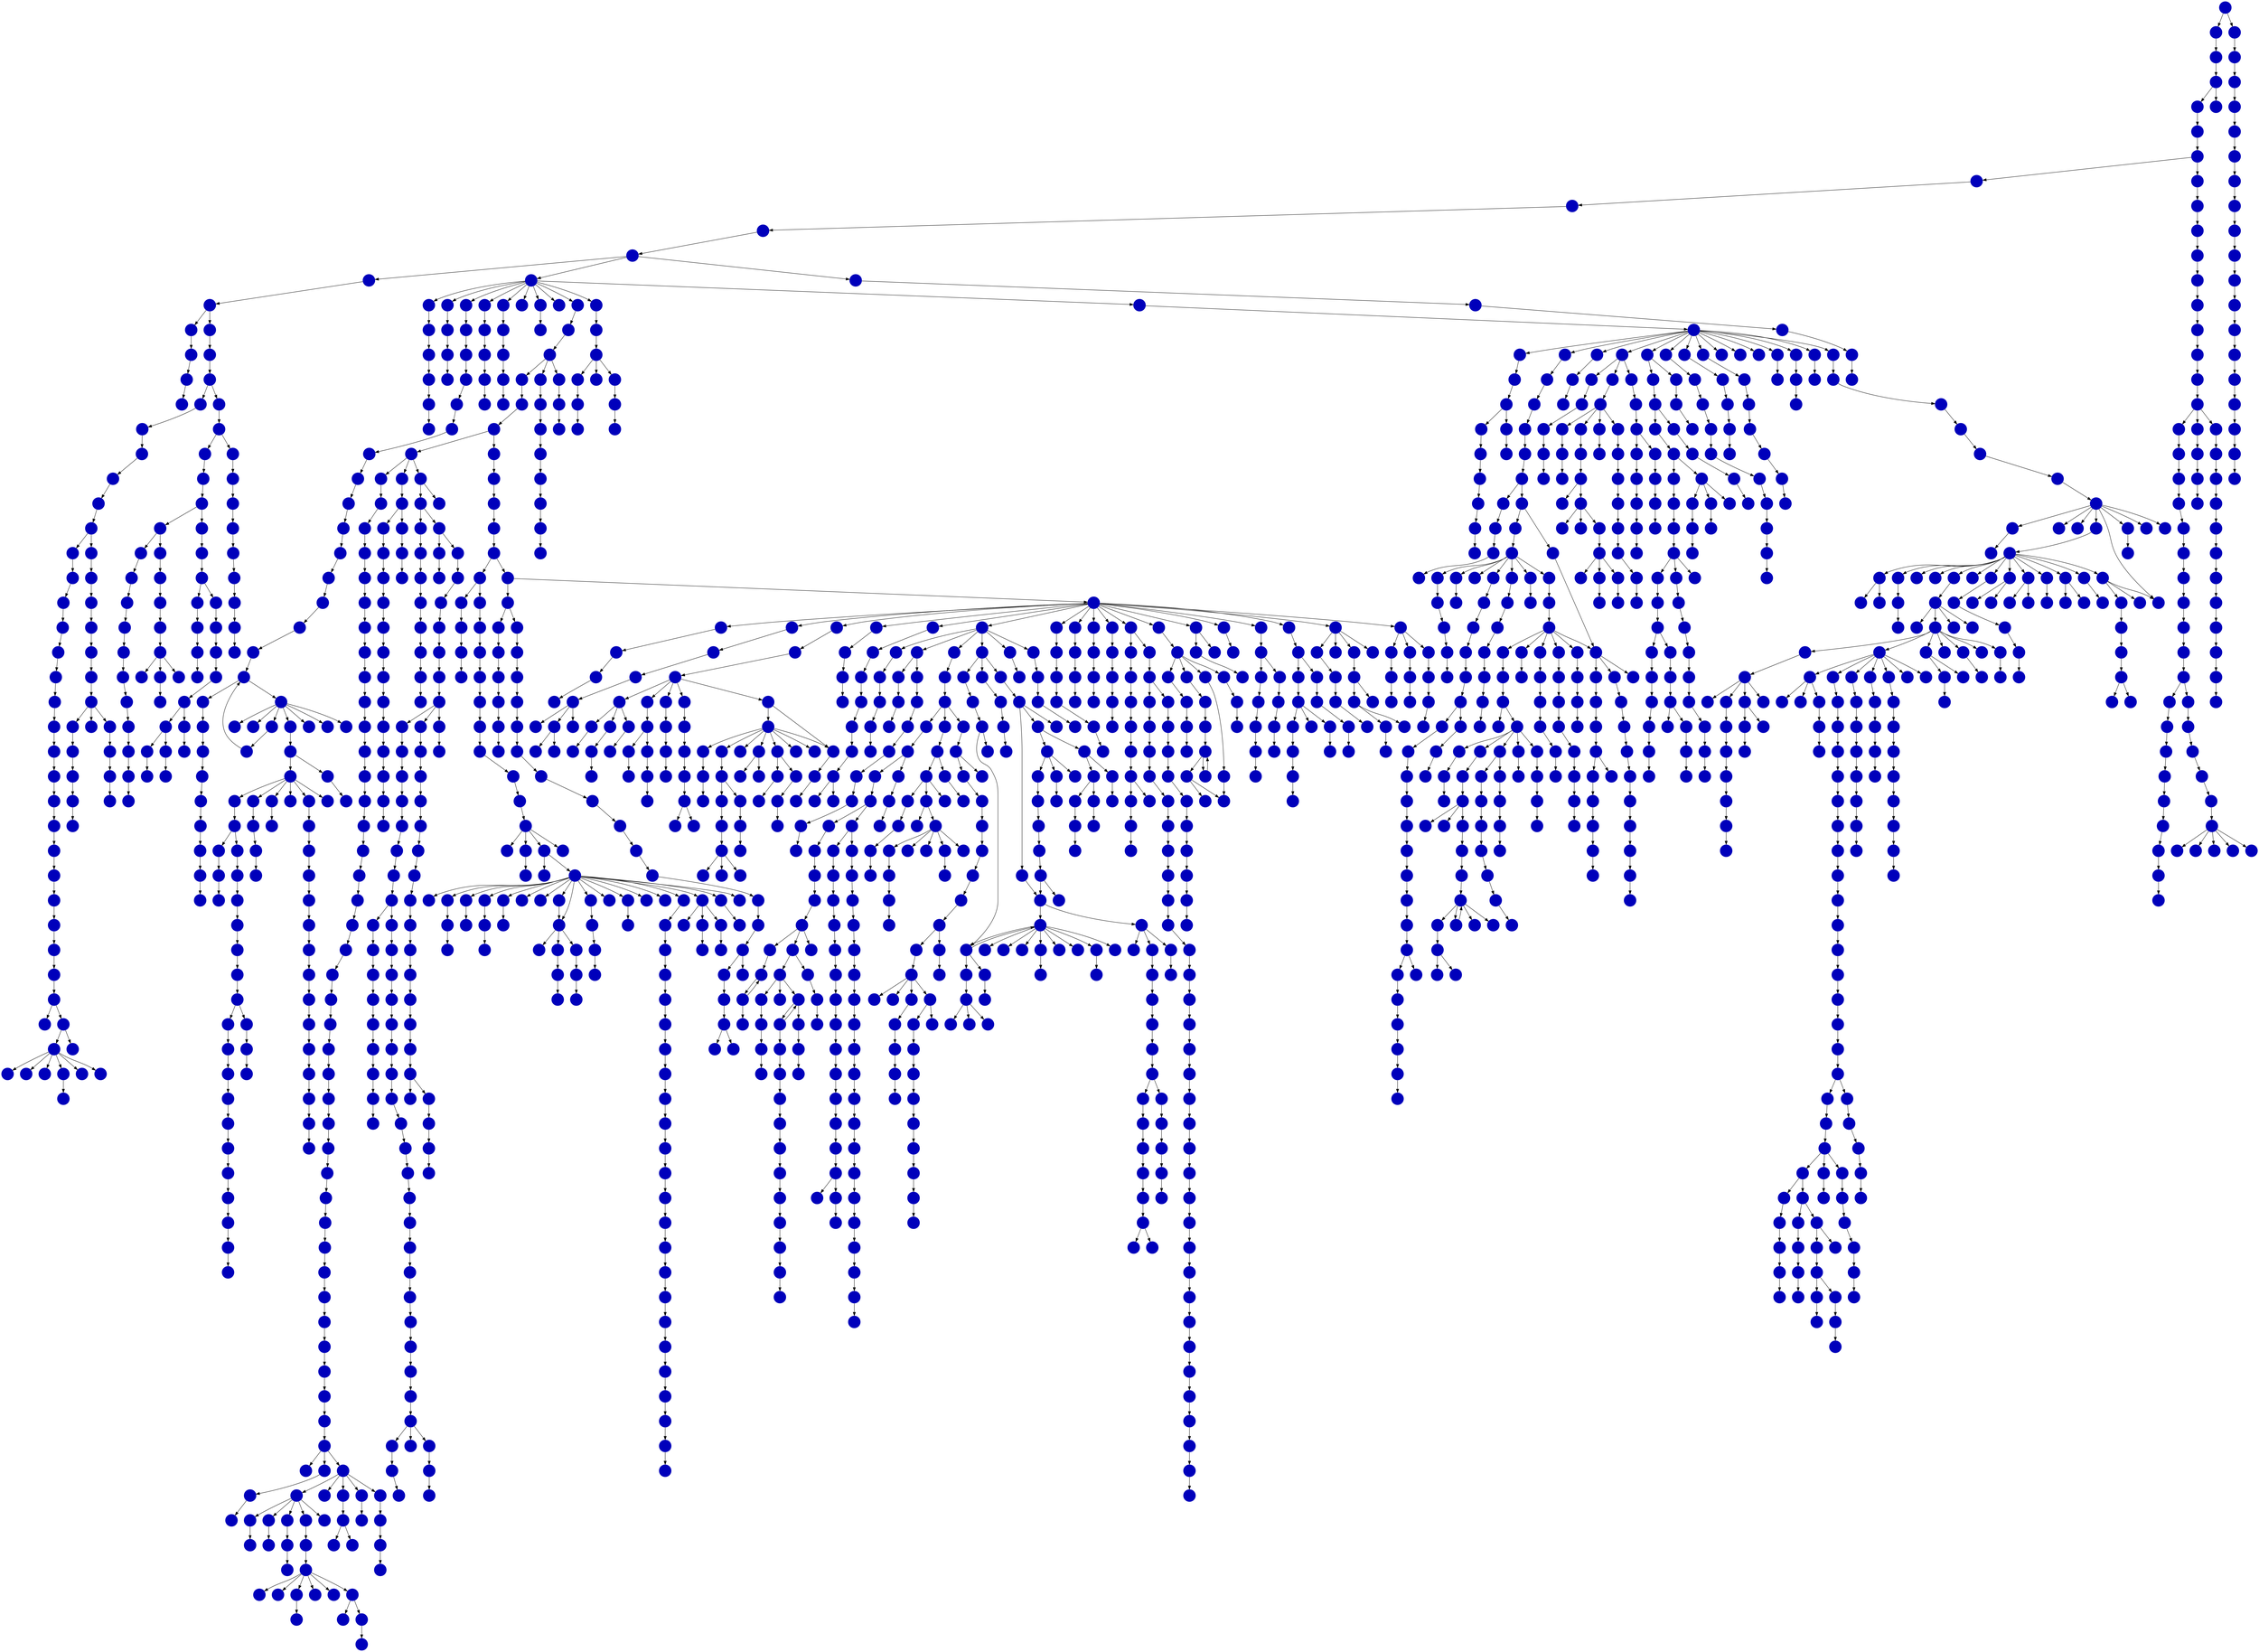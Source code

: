 digraph{
0 [tooltip = "C", penwidth = 0, style = filled, fillcolor = "#0000bb", shape = circle, label = ""]
1 [tooltip = "C", penwidth = 0, style = filled, fillcolor = "#0000bb", shape = circle, label = ""]
2 [tooltip = "C", penwidth = 0, style = filled, fillcolor = "#0000bb", shape = circle, label = ""]
3 [tooltip = "C", penwidth = 0, style = filled, fillcolor = "#0000bb", shape = circle, label = ""]
4 [tooltip = "C", penwidth = 0, style = filled, fillcolor = "#0000bb", shape = circle, label = ""]
5 [tooltip = "C", penwidth = 0, style = filled, fillcolor = "#0000bb", shape = circle, label = ""]
6 [tooltip = "C", penwidth = 0, style = filled, fillcolor = "#0000bb", shape = circle, label = ""]
7 [tooltip = "C", penwidth = 0, style = filled, fillcolor = "#0000bb", shape = circle, label = ""]
8 [tooltip = "C", penwidth = 0, style = filled, fillcolor = "#0000bb", shape = circle, label = ""]
9 [tooltip = "C", penwidth = 0, style = filled, fillcolor = "#0000bb", shape = circle, label = ""]
10 [tooltip = "C", penwidth = 0, style = filled, fillcolor = "#0000bb", shape = circle, label = ""]
11 [tooltip = "C", penwidth = 0, style = filled, fillcolor = "#0000bb", shape = circle, label = ""]
12 [tooltip = "C", penwidth = 0, style = filled, fillcolor = "#0000bb", shape = circle, label = ""]
13 [tooltip = "C", penwidth = 0, style = filled, fillcolor = "#0000bb", shape = circle, label = ""]
14 [tooltip = "C", penwidth = 0, style = filled, fillcolor = "#0000bb", shape = circle, label = ""]
15 [tooltip = "C", penwidth = 0, style = filled, fillcolor = "#0000bb", shape = circle, label = ""]
16 [tooltip = "C", penwidth = 0, style = filled, fillcolor = "#0000bb", shape = circle, label = ""]
17 [tooltip = "C", penwidth = 0, style = filled, fillcolor = "#0000bb", shape = circle, label = ""]
18 [tooltip = "C", penwidth = 0, style = filled, fillcolor = "#0000bb", shape = circle, label = ""]
19 [tooltip = "C", penwidth = 0, style = filled, fillcolor = "#0000bb", shape = circle, label = ""]
20 [tooltip = "C", penwidth = 0, style = filled, fillcolor = "#0000bb", shape = circle, label = ""]
21 [tooltip = "C", penwidth = 0, style = filled, fillcolor = "#0000bb", shape = circle, label = ""]
22 [tooltip = "C", penwidth = 0, style = filled, fillcolor = "#0000bb", shape = circle, label = ""]
23 [tooltip = "C", penwidth = 0, style = filled, fillcolor = "#0000bb", shape = circle, label = ""]
24 [tooltip = "C", penwidth = 0, style = filled, fillcolor = "#0000bb", shape = circle, label = ""]
25 [tooltip = "C", penwidth = 0, style = filled, fillcolor = "#0000bb", shape = circle, label = ""]
26 [tooltip = "C", penwidth = 0, style = filled, fillcolor = "#0000bb", shape = circle, label = ""]
27 [tooltip = "C", penwidth = 0, style = filled, fillcolor = "#0000bb", shape = circle, label = ""]
28 [tooltip = "C", penwidth = 0, style = filled, fillcolor = "#0000bb", shape = circle, label = ""]
29 [tooltip = "C", penwidth = 0, style = filled, fillcolor = "#0000bb", shape = circle, label = ""]
30 [tooltip = "C", penwidth = 0, style = filled, fillcolor = "#0000bb", shape = circle, label = ""]
31 [tooltip = "C", penwidth = 0, style = filled, fillcolor = "#0000bb", shape = circle, label = ""]
32 [tooltip = "C", penwidth = 0, style = filled, fillcolor = "#0000bb", shape = circle, label = ""]
33 [tooltip = "C", penwidth = 0, style = filled, fillcolor = "#0000bb", shape = circle, label = ""]
34 [tooltip = "C", penwidth = 0, style = filled, fillcolor = "#0000bb", shape = circle, label = ""]
35 [tooltip = "C", penwidth = 0, style = filled, fillcolor = "#0000bb", shape = circle, label = ""]
36 [tooltip = "C", penwidth = 0, style = filled, fillcolor = "#0000bb", shape = circle, label = ""]
37 [tooltip = "C", penwidth = 0, style = filled, fillcolor = "#0000bb", shape = circle, label = ""]
38 [tooltip = "C", penwidth = 0, style = filled, fillcolor = "#0000bb", shape = circle, label = ""]
39 [tooltip = "C", penwidth = 0, style = filled, fillcolor = "#0000bb", shape = circle, label = ""]
40 [tooltip = "C", penwidth = 0, style = filled, fillcolor = "#0000bb", shape = circle, label = ""]
41 [tooltip = "C", penwidth = 0, style = filled, fillcolor = "#0000bb", shape = circle, label = ""]
42 [tooltip = "C", penwidth = 0, style = filled, fillcolor = "#0000bb", shape = circle, label = ""]
43 [tooltip = "C", penwidth = 0, style = filled, fillcolor = "#0000bb", shape = circle, label = ""]
44 [tooltip = "C", penwidth = 0, style = filled, fillcolor = "#0000bb", shape = circle, label = ""]
45 [tooltip = "C", penwidth = 0, style = filled, fillcolor = "#0000bb", shape = circle, label = ""]
46 [tooltip = "C", penwidth = 0, style = filled, fillcolor = "#0000bb", shape = circle, label = ""]
47 [tooltip = "C", penwidth = 0, style = filled, fillcolor = "#0000bb", shape = circle, label = ""]
48 [tooltip = "C", penwidth = 0, style = filled, fillcolor = "#0000bb", shape = circle, label = ""]
49 [tooltip = "C", penwidth = 0, style = filled, fillcolor = "#0000bb", shape = circle, label = ""]
50 [tooltip = "C", penwidth = 0, style = filled, fillcolor = "#0000bb", shape = circle, label = ""]
51 [tooltip = "C", penwidth = 0, style = filled, fillcolor = "#0000bb", shape = circle, label = ""]
52 [tooltip = "C", penwidth = 0, style = filled, fillcolor = "#0000bb", shape = circle, label = ""]
53 [tooltip = "C", penwidth = 0, style = filled, fillcolor = "#0000bb", shape = circle, label = ""]
54 [tooltip = "C", penwidth = 0, style = filled, fillcolor = "#0000bb", shape = circle, label = ""]
55 [tooltip = "C", penwidth = 0, style = filled, fillcolor = "#0000bb", shape = circle, label = ""]
56 [tooltip = "C", penwidth = 0, style = filled, fillcolor = "#0000bb", shape = circle, label = ""]
57 [tooltip = "C", penwidth = 0, style = filled, fillcolor = "#0000bb", shape = circle, label = ""]
58 [tooltip = "C", penwidth = 0, style = filled, fillcolor = "#0000bb", shape = circle, label = ""]
59 [tooltip = "C", penwidth = 0, style = filled, fillcolor = "#0000bb", shape = circle, label = ""]
60 [tooltip = "C", penwidth = 0, style = filled, fillcolor = "#0000bb", shape = circle, label = ""]
61 [tooltip = "C", penwidth = 0, style = filled, fillcolor = "#0000bb", shape = circle, label = ""]
62 [tooltip = "C", penwidth = 0, style = filled, fillcolor = "#0000bb", shape = circle, label = ""]
63 [tooltip = "C", penwidth = 0, style = filled, fillcolor = "#0000bb", shape = circle, label = ""]
64 [tooltip = "C", penwidth = 0, style = filled, fillcolor = "#0000bb", shape = circle, label = ""]
65 [tooltip = "C", penwidth = 0, style = filled, fillcolor = "#0000bb", shape = circle, label = ""]
66 [tooltip = "C", penwidth = 0, style = filled, fillcolor = "#0000bb", shape = circle, label = ""]
67 [tooltip = "C", penwidth = 0, style = filled, fillcolor = "#0000bb", shape = circle, label = ""]
68 [tooltip = "C", penwidth = 0, style = filled, fillcolor = "#0000bb", shape = circle, label = ""]
69 [tooltip = "C", penwidth = 0, style = filled, fillcolor = "#0000bb", shape = circle, label = ""]
70 [tooltip = "C", penwidth = 0, style = filled, fillcolor = "#0000bb", shape = circle, label = ""]
71 [tooltip = "C", penwidth = 0, style = filled, fillcolor = "#0000bb", shape = circle, label = ""]
72 [tooltip = "C", penwidth = 0, style = filled, fillcolor = "#0000bb", shape = circle, label = ""]
73 [tooltip = "C", penwidth = 0, style = filled, fillcolor = "#0000bb", shape = circle, label = ""]
74 [tooltip = "C", penwidth = 0, style = filled, fillcolor = "#0000bb", shape = circle, label = ""]
75 [tooltip = "C", penwidth = 0, style = filled, fillcolor = "#0000bb", shape = circle, label = ""]
76 [tooltip = "C", penwidth = 0, style = filled, fillcolor = "#0000bb", shape = circle, label = ""]
77 [tooltip = "C", penwidth = 0, style = filled, fillcolor = "#0000bb", shape = circle, label = ""]
78 [tooltip = "C", penwidth = 0, style = filled, fillcolor = "#0000bb", shape = circle, label = ""]
79 [tooltip = "C", penwidth = 0, style = filled, fillcolor = "#0000bb", shape = circle, label = ""]
80 [tooltip = "C", penwidth = 0, style = filled, fillcolor = "#0000bb", shape = circle, label = ""]
81 [tooltip = "C", penwidth = 0, style = filled, fillcolor = "#0000bb", shape = circle, label = ""]
82 [tooltip = "C", penwidth = 0, style = filled, fillcolor = "#0000bb", shape = circle, label = ""]
83 [tooltip = "C", penwidth = 0, style = filled, fillcolor = "#0000bb", shape = circle, label = ""]
84 [tooltip = "C", penwidth = 0, style = filled, fillcolor = "#0000bb", shape = circle, label = ""]
85 [tooltip = "C", penwidth = 0, style = filled, fillcolor = "#0000bb", shape = circle, label = ""]
86 [tooltip = "C", penwidth = 0, style = filled, fillcolor = "#0000bb", shape = circle, label = ""]
87 [tooltip = "C", penwidth = 0, style = filled, fillcolor = "#0000bb", shape = circle, label = ""]
88 [tooltip = "C", penwidth = 0, style = filled, fillcolor = "#0000bb", shape = circle, label = ""]
89 [tooltip = "C", penwidth = 0, style = filled, fillcolor = "#0000bb", shape = circle, label = ""]
90 [tooltip = "C", penwidth = 0, style = filled, fillcolor = "#0000bb", shape = circle, label = ""]
91 [tooltip = "C", penwidth = 0, style = filled, fillcolor = "#0000bb", shape = circle, label = ""]
92 [tooltip = "C", penwidth = 0, style = filled, fillcolor = "#0000bb", shape = circle, label = ""]
93 [tooltip = "C", penwidth = 0, style = filled, fillcolor = "#0000bb", shape = circle, label = ""]
94 [tooltip = "C", penwidth = 0, style = filled, fillcolor = "#0000bb", shape = circle, label = ""]
95 [tooltip = "C", penwidth = 0, style = filled, fillcolor = "#0000bb", shape = circle, label = ""]
96 [tooltip = "C", penwidth = 0, style = filled, fillcolor = "#0000bb", shape = circle, label = ""]
97 [tooltip = "C", penwidth = 0, style = filled, fillcolor = "#0000bb", shape = circle, label = ""]
98 [tooltip = "C", penwidth = 0, style = filled, fillcolor = "#0000bb", shape = circle, label = ""]
99 [tooltip = "C", penwidth = 0, style = filled, fillcolor = "#0000bb", shape = circle, label = ""]
100 [tooltip = "C", penwidth = 0, style = filled, fillcolor = "#0000bb", shape = circle, label = ""]
101 [tooltip = "C", penwidth = 0, style = filled, fillcolor = "#0000bb", shape = circle, label = ""]
102 [tooltip = "C", penwidth = 0, style = filled, fillcolor = "#0000bb", shape = circle, label = ""]
103 [tooltip = "C", penwidth = 0, style = filled, fillcolor = "#0000bb", shape = circle, label = ""]
104 [tooltip = "C", penwidth = 0, style = filled, fillcolor = "#0000bb", shape = circle, label = ""]
105 [tooltip = "C", penwidth = 0, style = filled, fillcolor = "#0000bb", shape = circle, label = ""]
106 [tooltip = "C", penwidth = 0, style = filled, fillcolor = "#0000bb", shape = circle, label = ""]
107 [tooltip = "C", penwidth = 0, style = filled, fillcolor = "#0000bb", shape = circle, label = ""]
108 [tooltip = "C", penwidth = 0, style = filled, fillcolor = "#0000bb", shape = circle, label = ""]
109 [tooltip = "C", penwidth = 0, style = filled, fillcolor = "#0000bb", shape = circle, label = ""]
110 [tooltip = "C", penwidth = 0, style = filled, fillcolor = "#0000bb", shape = circle, label = ""]
111 [tooltip = "C", penwidth = 0, style = filled, fillcolor = "#0000bb", shape = circle, label = ""]
112 [tooltip = "C", penwidth = 0, style = filled, fillcolor = "#0000bb", shape = circle, label = ""]
113 [tooltip = "C", penwidth = 0, style = filled, fillcolor = "#0000bb", shape = circle, label = ""]
114 [tooltip = "C", penwidth = 0, style = filled, fillcolor = "#0000bb", shape = circle, label = ""]
115 [tooltip = "C", penwidth = 0, style = filled, fillcolor = "#0000bb", shape = circle, label = ""]
116 [tooltip = "C", penwidth = 0, style = filled, fillcolor = "#0000bb", shape = circle, label = ""]
117 [tooltip = "C", penwidth = 0, style = filled, fillcolor = "#0000bb", shape = circle, label = ""]
118 [tooltip = "C", penwidth = 0, style = filled, fillcolor = "#0000bb", shape = circle, label = ""]
119 [tooltip = "C", penwidth = 0, style = filled, fillcolor = "#0000bb", shape = circle, label = ""]
120 [tooltip = "C", penwidth = 0, style = filled, fillcolor = "#0000bb", shape = circle, label = ""]
121 [tooltip = "C", penwidth = 0, style = filled, fillcolor = "#0000bb", shape = circle, label = ""]
122 [tooltip = "C", penwidth = 0, style = filled, fillcolor = "#0000bb", shape = circle, label = ""]
123 [tooltip = "C", penwidth = 0, style = filled, fillcolor = "#0000bb", shape = circle, label = ""]
124 [tooltip = "C", penwidth = 0, style = filled, fillcolor = "#0000bb", shape = circle, label = ""]
125 [tooltip = "C", penwidth = 0, style = filled, fillcolor = "#0000bb", shape = circle, label = ""]
126 [tooltip = "C", penwidth = 0, style = filled, fillcolor = "#0000bb", shape = circle, label = ""]
127 [tooltip = "C", penwidth = 0, style = filled, fillcolor = "#0000bb", shape = circle, label = ""]
128 [tooltip = "C", penwidth = 0, style = filled, fillcolor = "#0000bb", shape = circle, label = ""]
129 [tooltip = "C", penwidth = 0, style = filled, fillcolor = "#0000bb", shape = circle, label = ""]
130 [tooltip = "C", penwidth = 0, style = filled, fillcolor = "#0000bb", shape = circle, label = ""]
131 [tooltip = "C", penwidth = 0, style = filled, fillcolor = "#0000bb", shape = circle, label = ""]
132 [tooltip = "C", penwidth = 0, style = filled, fillcolor = "#0000bb", shape = circle, label = ""]
133 [tooltip = "C", penwidth = 0, style = filled, fillcolor = "#0000bb", shape = circle, label = ""]
134 [tooltip = "C", penwidth = 0, style = filled, fillcolor = "#0000bb", shape = circle, label = ""]
135 [tooltip = "C", penwidth = 0, style = filled, fillcolor = "#0000bb", shape = circle, label = ""]
136 [tooltip = "C", penwidth = 0, style = filled, fillcolor = "#0000bb", shape = circle, label = ""]
137 [tooltip = "C", penwidth = 0, style = filled, fillcolor = "#0000bb", shape = circle, label = ""]
138 [tooltip = "C", penwidth = 0, style = filled, fillcolor = "#0000bb", shape = circle, label = ""]
139 [tooltip = "C", penwidth = 0, style = filled, fillcolor = "#0000bb", shape = circle, label = ""]
140 [tooltip = "C", penwidth = 0, style = filled, fillcolor = "#0000bb", shape = circle, label = ""]
141 [tooltip = "C", penwidth = 0, style = filled, fillcolor = "#0000bb", shape = circle, label = ""]
142 [tooltip = "C", penwidth = 0, style = filled, fillcolor = "#0000bb", shape = circle, label = ""]
143 [tooltip = "C", penwidth = 0, style = filled, fillcolor = "#0000bb", shape = circle, label = ""]
144 [tooltip = "C", penwidth = 0, style = filled, fillcolor = "#0000bb", shape = circle, label = ""]
145 [tooltip = "C", penwidth = 0, style = filled, fillcolor = "#0000bb", shape = circle, label = ""]
146 [tooltip = "C", penwidth = 0, style = filled, fillcolor = "#0000bb", shape = circle, label = ""]
147 [tooltip = "C", penwidth = 0, style = filled, fillcolor = "#0000bb", shape = circle, label = ""]
148 [tooltip = "C", penwidth = 0, style = filled, fillcolor = "#0000bb", shape = circle, label = ""]
149 [tooltip = "C", penwidth = 0, style = filled, fillcolor = "#0000bb", shape = circle, label = ""]
150 [tooltip = "C", penwidth = 0, style = filled, fillcolor = "#0000bb", shape = circle, label = ""]
151 [tooltip = "C", penwidth = 0, style = filled, fillcolor = "#0000bb", shape = circle, label = ""]
152 [tooltip = "C", penwidth = 0, style = filled, fillcolor = "#0000bb", shape = circle, label = ""]
153 [tooltip = "C", penwidth = 0, style = filled, fillcolor = "#0000bb", shape = circle, label = ""]
154 [tooltip = "C", penwidth = 0, style = filled, fillcolor = "#0000bb", shape = circle, label = ""]
155 [tooltip = "C", penwidth = 0, style = filled, fillcolor = "#0000bb", shape = circle, label = ""]
156 [tooltip = "C", penwidth = 0, style = filled, fillcolor = "#0000bb", shape = circle, label = ""]
157 [tooltip = "C", penwidth = 0, style = filled, fillcolor = "#0000bb", shape = circle, label = ""]
158 [tooltip = "C", penwidth = 0, style = filled, fillcolor = "#0000bb", shape = circle, label = ""]
159 [tooltip = "C", penwidth = 0, style = filled, fillcolor = "#0000bb", shape = circle, label = ""]
160 [tooltip = "C", penwidth = 0, style = filled, fillcolor = "#0000bb", shape = circle, label = ""]
161 [tooltip = "C", penwidth = 0, style = filled, fillcolor = "#0000bb", shape = circle, label = ""]
162 [tooltip = "C", penwidth = 0, style = filled, fillcolor = "#0000bb", shape = circle, label = ""]
163 [tooltip = "C", penwidth = 0, style = filled, fillcolor = "#0000bb", shape = circle, label = ""]
164 [tooltip = "C", penwidth = 0, style = filled, fillcolor = "#0000bb", shape = circle, label = ""]
165 [tooltip = "C", penwidth = 0, style = filled, fillcolor = "#0000bb", shape = circle, label = ""]
166 [tooltip = "C", penwidth = 0, style = filled, fillcolor = "#0000bb", shape = circle, label = ""]
167 [tooltip = "C", penwidth = 0, style = filled, fillcolor = "#0000bb", shape = circle, label = ""]
168 [tooltip = "C", penwidth = 0, style = filled, fillcolor = "#0000bb", shape = circle, label = ""]
169 [tooltip = "C", penwidth = 0, style = filled, fillcolor = "#0000bb", shape = circle, label = ""]
170 [tooltip = "C", penwidth = 0, style = filled, fillcolor = "#0000bb", shape = circle, label = ""]
171 [tooltip = "C", penwidth = 0, style = filled, fillcolor = "#0000bb", shape = circle, label = ""]
172 [tooltip = "C", penwidth = 0, style = filled, fillcolor = "#0000bb", shape = circle, label = ""]
173 [tooltip = "C", penwidth = 0, style = filled, fillcolor = "#0000bb", shape = circle, label = ""]
174 [tooltip = "C", penwidth = 0, style = filled, fillcolor = "#0000bb", shape = circle, label = ""]
175 [tooltip = "C", penwidth = 0, style = filled, fillcolor = "#0000bb", shape = circle, label = ""]
176 [tooltip = "C", penwidth = 0, style = filled, fillcolor = "#0000bb", shape = circle, label = ""]
177 [tooltip = "C", penwidth = 0, style = filled, fillcolor = "#0000bb", shape = circle, label = ""]
178 [tooltip = "C", penwidth = 0, style = filled, fillcolor = "#0000bb", shape = circle, label = ""]
179 [tooltip = "C", penwidth = 0, style = filled, fillcolor = "#0000bb", shape = circle, label = ""]
180 [tooltip = "C", penwidth = 0, style = filled, fillcolor = "#0000bb", shape = circle, label = ""]
181 [tooltip = "C", penwidth = 0, style = filled, fillcolor = "#0000bb", shape = circle, label = ""]
182 [tooltip = "C", penwidth = 0, style = filled, fillcolor = "#0000bb", shape = circle, label = ""]
183 [tooltip = "C", penwidth = 0, style = filled, fillcolor = "#0000bb", shape = circle, label = ""]
184 [tooltip = "C", penwidth = 0, style = filled, fillcolor = "#0000bb", shape = circle, label = ""]
185 [tooltip = "C", penwidth = 0, style = filled, fillcolor = "#0000bb", shape = circle, label = ""]
186 [tooltip = "C", penwidth = 0, style = filled, fillcolor = "#0000bb", shape = circle, label = ""]
187 [tooltip = "C", penwidth = 0, style = filled, fillcolor = "#0000bb", shape = circle, label = ""]
188 [tooltip = "C", penwidth = 0, style = filled, fillcolor = "#0000bb", shape = circle, label = ""]
189 [tooltip = "C", penwidth = 0, style = filled, fillcolor = "#0000bb", shape = circle, label = ""]
190 [tooltip = "C", penwidth = 0, style = filled, fillcolor = "#0000bb", shape = circle, label = ""]
191 [tooltip = "C", penwidth = 0, style = filled, fillcolor = "#0000bb", shape = circle, label = ""]
192 [tooltip = "C", penwidth = 0, style = filled, fillcolor = "#0000bb", shape = circle, label = ""]
193 [tooltip = "C", penwidth = 0, style = filled, fillcolor = "#0000bb", shape = circle, label = ""]
194 [tooltip = "C", penwidth = 0, style = filled, fillcolor = "#0000bb", shape = circle, label = ""]
195 [tooltip = "C", penwidth = 0, style = filled, fillcolor = "#0000bb", shape = circle, label = ""]
196 [tooltip = "C", penwidth = 0, style = filled, fillcolor = "#0000bb", shape = circle, label = ""]
197 [tooltip = "C", penwidth = 0, style = filled, fillcolor = "#0000bb", shape = circle, label = ""]
198 [tooltip = "C", penwidth = 0, style = filled, fillcolor = "#0000bb", shape = circle, label = ""]
199 [tooltip = "C", penwidth = 0, style = filled, fillcolor = "#0000bb", shape = circle, label = ""]
200 [tooltip = "C", penwidth = 0, style = filled, fillcolor = "#0000bb", shape = circle, label = ""]
201 [tooltip = "C", penwidth = 0, style = filled, fillcolor = "#0000bb", shape = circle, label = ""]
202 [tooltip = "C", penwidth = 0, style = filled, fillcolor = "#0000bb", shape = circle, label = ""]
203 [tooltip = "C", penwidth = 0, style = filled, fillcolor = "#0000bb", shape = circle, label = ""]
204 [tooltip = "C", penwidth = 0, style = filled, fillcolor = "#0000bb", shape = circle, label = ""]
205 [tooltip = "C", penwidth = 0, style = filled, fillcolor = "#0000bb", shape = circle, label = ""]
206 [tooltip = "C", penwidth = 0, style = filled, fillcolor = "#0000bb", shape = circle, label = ""]
207 [tooltip = "C", penwidth = 0, style = filled, fillcolor = "#0000bb", shape = circle, label = ""]
208 [tooltip = "C", penwidth = 0, style = filled, fillcolor = "#0000bb", shape = circle, label = ""]
209 [tooltip = "C", penwidth = 0, style = filled, fillcolor = "#0000bb", shape = circle, label = ""]
210 [tooltip = "C", penwidth = 0, style = filled, fillcolor = "#0000bb", shape = circle, label = ""]
211 [tooltip = "C", penwidth = 0, style = filled, fillcolor = "#0000bb", shape = circle, label = ""]
212 [tooltip = "C", penwidth = 0, style = filled, fillcolor = "#0000bb", shape = circle, label = ""]
213 [tooltip = "C", penwidth = 0, style = filled, fillcolor = "#0000bb", shape = circle, label = ""]
214 [tooltip = "C", penwidth = 0, style = filled, fillcolor = "#0000bb", shape = circle, label = ""]
215 [tooltip = "C", penwidth = 0, style = filled, fillcolor = "#0000bb", shape = circle, label = ""]
216 [tooltip = "C", penwidth = 0, style = filled, fillcolor = "#0000bb", shape = circle, label = ""]
217 [tooltip = "C", penwidth = 0, style = filled, fillcolor = "#0000bb", shape = circle, label = ""]
218 [tooltip = "C", penwidth = 0, style = filled, fillcolor = "#0000bb", shape = circle, label = ""]
219 [tooltip = "C", penwidth = 0, style = filled, fillcolor = "#0000bb", shape = circle, label = ""]
220 [tooltip = "C", penwidth = 0, style = filled, fillcolor = "#0000bb", shape = circle, label = ""]
221 [tooltip = "C", penwidth = 0, style = filled, fillcolor = "#0000bb", shape = circle, label = ""]
222 [tooltip = "C", penwidth = 0, style = filled, fillcolor = "#0000bb", shape = circle, label = ""]
223 [tooltip = "C", penwidth = 0, style = filled, fillcolor = "#0000bb", shape = circle, label = ""]
224 [tooltip = "C", penwidth = 0, style = filled, fillcolor = "#0000bb", shape = circle, label = ""]
225 [tooltip = "C", penwidth = 0, style = filled, fillcolor = "#0000bb", shape = circle, label = ""]
226 [tooltip = "C", penwidth = 0, style = filled, fillcolor = "#0000bb", shape = circle, label = ""]
227 [tooltip = "C", penwidth = 0, style = filled, fillcolor = "#0000bb", shape = circle, label = ""]
228 [tooltip = "C", penwidth = 0, style = filled, fillcolor = "#0000bb", shape = circle, label = ""]
229 [tooltip = "C", penwidth = 0, style = filled, fillcolor = "#0000bb", shape = circle, label = ""]
230 [tooltip = "C", penwidth = 0, style = filled, fillcolor = "#0000bb", shape = circle, label = ""]
231 [tooltip = "C", penwidth = 0, style = filled, fillcolor = "#0000bb", shape = circle, label = ""]
232 [tooltip = "C", penwidth = 0, style = filled, fillcolor = "#0000bb", shape = circle, label = ""]
233 [tooltip = "C", penwidth = 0, style = filled, fillcolor = "#0000bb", shape = circle, label = ""]
234 [tooltip = "C", penwidth = 0, style = filled, fillcolor = "#0000bb", shape = circle, label = ""]
235 [tooltip = "C", penwidth = 0, style = filled, fillcolor = "#0000bb", shape = circle, label = ""]
236 [tooltip = "C", penwidth = 0, style = filled, fillcolor = "#0000bb", shape = circle, label = ""]
237 [tooltip = "C", penwidth = 0, style = filled, fillcolor = "#0000bb", shape = circle, label = ""]
238 [tooltip = "C", penwidth = 0, style = filled, fillcolor = "#0000bb", shape = circle, label = ""]
239 [tooltip = "C", penwidth = 0, style = filled, fillcolor = "#0000bb", shape = circle, label = ""]
240 [tooltip = "C", penwidth = 0, style = filled, fillcolor = "#0000bb", shape = circle, label = ""]
241 [tooltip = "C", penwidth = 0, style = filled, fillcolor = "#0000bb", shape = circle, label = ""]
242 [tooltip = "C", penwidth = 0, style = filled, fillcolor = "#0000bb", shape = circle, label = ""]
243 [tooltip = "C", penwidth = 0, style = filled, fillcolor = "#0000bb", shape = circle, label = ""]
244 [tooltip = "C", penwidth = 0, style = filled, fillcolor = "#0000bb", shape = circle, label = ""]
245 [tooltip = "C", penwidth = 0, style = filled, fillcolor = "#0000bb", shape = circle, label = ""]
246 [tooltip = "C", penwidth = 0, style = filled, fillcolor = "#0000bb", shape = circle, label = ""]
247 [tooltip = "C", penwidth = 0, style = filled, fillcolor = "#0000bb", shape = circle, label = ""]
248 [tooltip = "C", penwidth = 0, style = filled, fillcolor = "#0000bb", shape = circle, label = ""]
249 [tooltip = "C", penwidth = 0, style = filled, fillcolor = "#0000bb", shape = circle, label = ""]
250 [tooltip = "C", penwidth = 0, style = filled, fillcolor = "#0000bb", shape = circle, label = ""]
251 [tooltip = "C", penwidth = 0, style = filled, fillcolor = "#0000bb", shape = circle, label = ""]
252 [tooltip = "C", penwidth = 0, style = filled, fillcolor = "#0000bb", shape = circle, label = ""]
253 [tooltip = "C", penwidth = 0, style = filled, fillcolor = "#0000bb", shape = circle, label = ""]
254 [tooltip = "C", penwidth = 0, style = filled, fillcolor = "#0000bb", shape = circle, label = ""]
255 [tooltip = "C", penwidth = 0, style = filled, fillcolor = "#0000bb", shape = circle, label = ""]
256 [tooltip = "C", penwidth = 0, style = filled, fillcolor = "#0000bb", shape = circle, label = ""]
257 [tooltip = "C", penwidth = 0, style = filled, fillcolor = "#0000bb", shape = circle, label = ""]
258 [tooltip = "C", penwidth = 0, style = filled, fillcolor = "#0000bb", shape = circle, label = ""]
259 [tooltip = "C", penwidth = 0, style = filled, fillcolor = "#0000bb", shape = circle, label = ""]
260 [tooltip = "C", penwidth = 0, style = filled, fillcolor = "#0000bb", shape = circle, label = ""]
261 [tooltip = "C", penwidth = 0, style = filled, fillcolor = "#0000bb", shape = circle, label = ""]
262 [tooltip = "C", penwidth = 0, style = filled, fillcolor = "#0000bb", shape = circle, label = ""]
263 [tooltip = "C", penwidth = 0, style = filled, fillcolor = "#0000bb", shape = circle, label = ""]
264 [tooltip = "C", penwidth = 0, style = filled, fillcolor = "#0000bb", shape = circle, label = ""]
265 [tooltip = "C", penwidth = 0, style = filled, fillcolor = "#0000bb", shape = circle, label = ""]
266 [tooltip = "C", penwidth = 0, style = filled, fillcolor = "#0000bb", shape = circle, label = ""]
267 [tooltip = "C", penwidth = 0, style = filled, fillcolor = "#0000bb", shape = circle, label = ""]
268 [tooltip = "C", penwidth = 0, style = filled, fillcolor = "#0000bb", shape = circle, label = ""]
269 [tooltip = "C", penwidth = 0, style = filled, fillcolor = "#0000bb", shape = circle, label = ""]
270 [tooltip = "C", penwidth = 0, style = filled, fillcolor = "#0000bb", shape = circle, label = ""]
271 [tooltip = "C", penwidth = 0, style = filled, fillcolor = "#0000bb", shape = circle, label = ""]
272 [tooltip = "C", penwidth = 0, style = filled, fillcolor = "#0000bb", shape = circle, label = ""]
273 [tooltip = "C", penwidth = 0, style = filled, fillcolor = "#0000bb", shape = circle, label = ""]
274 [tooltip = "C", penwidth = 0, style = filled, fillcolor = "#0000bb", shape = circle, label = ""]
275 [tooltip = "C", penwidth = 0, style = filled, fillcolor = "#0000bb", shape = circle, label = ""]
276 [tooltip = "C", penwidth = 0, style = filled, fillcolor = "#0000bb", shape = circle, label = ""]
277 [tooltip = "C", penwidth = 0, style = filled, fillcolor = "#0000bb", shape = circle, label = ""]
278 [tooltip = "C", penwidth = 0, style = filled, fillcolor = "#0000bb", shape = circle, label = ""]
279 [tooltip = "C", penwidth = 0, style = filled, fillcolor = "#0000bb", shape = circle, label = ""]
280 [tooltip = "C", penwidth = 0, style = filled, fillcolor = "#0000bb", shape = circle, label = ""]
281 [tooltip = "C", penwidth = 0, style = filled, fillcolor = "#0000bb", shape = circle, label = ""]
282 [tooltip = "C", penwidth = 0, style = filled, fillcolor = "#0000bb", shape = circle, label = ""]
283 [tooltip = "C", penwidth = 0, style = filled, fillcolor = "#0000bb", shape = circle, label = ""]
284 [tooltip = "C", penwidth = 0, style = filled, fillcolor = "#0000bb", shape = circle, label = ""]
285 [tooltip = "C", penwidth = 0, style = filled, fillcolor = "#0000bb", shape = circle, label = ""]
286 [tooltip = "C", penwidth = 0, style = filled, fillcolor = "#0000bb", shape = circle, label = ""]
287 [tooltip = "C", penwidth = 0, style = filled, fillcolor = "#0000bb", shape = circle, label = ""]
288 [tooltip = "C", penwidth = 0, style = filled, fillcolor = "#0000bb", shape = circle, label = ""]
289 [tooltip = "C", penwidth = 0, style = filled, fillcolor = "#0000bb", shape = circle, label = ""]
290 [tooltip = "C", penwidth = 0, style = filled, fillcolor = "#0000bb", shape = circle, label = ""]
291 [tooltip = "C", penwidth = 0, style = filled, fillcolor = "#0000bb", shape = circle, label = ""]
292 [tooltip = "C", penwidth = 0, style = filled, fillcolor = "#0000bb", shape = circle, label = ""]
293 [tooltip = "C", penwidth = 0, style = filled, fillcolor = "#0000bb", shape = circle, label = ""]
294 [tooltip = "C", penwidth = 0, style = filled, fillcolor = "#0000bb", shape = circle, label = ""]
295 [tooltip = "C", penwidth = 0, style = filled, fillcolor = "#0000bb", shape = circle, label = ""]
296 [tooltip = "C", penwidth = 0, style = filled, fillcolor = "#0000bb", shape = circle, label = ""]
297 [tooltip = "C", penwidth = 0, style = filled, fillcolor = "#0000bb", shape = circle, label = ""]
298 [tooltip = "C", penwidth = 0, style = filled, fillcolor = "#0000bb", shape = circle, label = ""]
299 [tooltip = "C", penwidth = 0, style = filled, fillcolor = "#0000bb", shape = circle, label = ""]
300 [tooltip = "C", penwidth = 0, style = filled, fillcolor = "#0000bb", shape = circle, label = ""]
301 [tooltip = "C", penwidth = 0, style = filled, fillcolor = "#0000bb", shape = circle, label = ""]
302 [tooltip = "C", penwidth = 0, style = filled, fillcolor = "#0000bb", shape = circle, label = ""]
303 [tooltip = "C", penwidth = 0, style = filled, fillcolor = "#0000bb", shape = circle, label = ""]
304 [tooltip = "C", penwidth = 0, style = filled, fillcolor = "#0000bb", shape = circle, label = ""]
305 [tooltip = "C", penwidth = 0, style = filled, fillcolor = "#0000bb", shape = circle, label = ""]
306 [tooltip = "C", penwidth = 0, style = filled, fillcolor = "#0000bb", shape = circle, label = ""]
307 [tooltip = "C", penwidth = 0, style = filled, fillcolor = "#0000bb", shape = circle, label = ""]
308 [tooltip = "C", penwidth = 0, style = filled, fillcolor = "#0000bb", shape = circle, label = ""]
309 [tooltip = "C", penwidth = 0, style = filled, fillcolor = "#0000bb", shape = circle, label = ""]
310 [tooltip = "C", penwidth = 0, style = filled, fillcolor = "#0000bb", shape = circle, label = ""]
311 [tooltip = "C", penwidth = 0, style = filled, fillcolor = "#0000bb", shape = circle, label = ""]
312 [tooltip = "C", penwidth = 0, style = filled, fillcolor = "#0000bb", shape = circle, label = ""]
313 [tooltip = "C", penwidth = 0, style = filled, fillcolor = "#0000bb", shape = circle, label = ""]
314 [tooltip = "C", penwidth = 0, style = filled, fillcolor = "#0000bb", shape = circle, label = ""]
315 [tooltip = "C", penwidth = 0, style = filled, fillcolor = "#0000bb", shape = circle, label = ""]
316 [tooltip = "C", penwidth = 0, style = filled, fillcolor = "#0000bb", shape = circle, label = ""]
317 [tooltip = "C", penwidth = 0, style = filled, fillcolor = "#0000bb", shape = circle, label = ""]
318 [tooltip = "C", penwidth = 0, style = filled, fillcolor = "#0000bb", shape = circle, label = ""]
319 [tooltip = "C", penwidth = 0, style = filled, fillcolor = "#0000bb", shape = circle, label = ""]
320 [tooltip = "C", penwidth = 0, style = filled, fillcolor = "#0000bb", shape = circle, label = ""]
321 [tooltip = "C", penwidth = 0, style = filled, fillcolor = "#0000bb", shape = circle, label = ""]
322 [tooltip = "C", penwidth = 0, style = filled, fillcolor = "#0000bb", shape = circle, label = ""]
323 [tooltip = "C", penwidth = 0, style = filled, fillcolor = "#0000bb", shape = circle, label = ""]
324 [tooltip = "C", penwidth = 0, style = filled, fillcolor = "#0000bb", shape = circle, label = ""]
325 [tooltip = "C", penwidth = 0, style = filled, fillcolor = "#0000bb", shape = circle, label = ""]
326 [tooltip = "C", penwidth = 0, style = filled, fillcolor = "#0000bb", shape = circle, label = ""]
327 [tooltip = "C", penwidth = 0, style = filled, fillcolor = "#0000bb", shape = circle, label = ""]
328 [tooltip = "C", penwidth = 0, style = filled, fillcolor = "#0000bb", shape = circle, label = ""]
329 [tooltip = "C", penwidth = 0, style = filled, fillcolor = "#0000bb", shape = circle, label = ""]
330 [tooltip = "C", penwidth = 0, style = filled, fillcolor = "#0000bb", shape = circle, label = ""]
331 [tooltip = "C", penwidth = 0, style = filled, fillcolor = "#0000bb", shape = circle, label = ""]
332 [tooltip = "C", penwidth = 0, style = filled, fillcolor = "#0000bb", shape = circle, label = ""]
333 [tooltip = "C", penwidth = 0, style = filled, fillcolor = "#0000bb", shape = circle, label = ""]
334 [tooltip = "C", penwidth = 0, style = filled, fillcolor = "#0000bb", shape = circle, label = ""]
335 [tooltip = "C", penwidth = 0, style = filled, fillcolor = "#0000bb", shape = circle, label = ""]
336 [tooltip = "C", penwidth = 0, style = filled, fillcolor = "#0000bb", shape = circle, label = ""]
337 [tooltip = "C", penwidth = 0, style = filled, fillcolor = "#0000bb", shape = circle, label = ""]
338 [tooltip = "C", penwidth = 0, style = filled, fillcolor = "#0000bb", shape = circle, label = ""]
339 [tooltip = "C", penwidth = 0, style = filled, fillcolor = "#0000bb", shape = circle, label = ""]
340 [tooltip = "C", penwidth = 0, style = filled, fillcolor = "#0000bb", shape = circle, label = ""]
341 [tooltip = "C", penwidth = 0, style = filled, fillcolor = "#0000bb", shape = circle, label = ""]
342 [tooltip = "C", penwidth = 0, style = filled, fillcolor = "#0000bb", shape = circle, label = ""]
343 [tooltip = "C", penwidth = 0, style = filled, fillcolor = "#0000bb", shape = circle, label = ""]
344 [tooltip = "C", penwidth = 0, style = filled, fillcolor = "#0000bb", shape = circle, label = ""]
345 [tooltip = "C", penwidth = 0, style = filled, fillcolor = "#0000bb", shape = circle, label = ""]
346 [tooltip = "C", penwidth = 0, style = filled, fillcolor = "#0000bb", shape = circle, label = ""]
347 [tooltip = "C", penwidth = 0, style = filled, fillcolor = "#0000bb", shape = circle, label = ""]
348 [tooltip = "C", penwidth = 0, style = filled, fillcolor = "#0000bb", shape = circle, label = ""]
349 [tooltip = "C", penwidth = 0, style = filled, fillcolor = "#0000bb", shape = circle, label = ""]
350 [tooltip = "C", penwidth = 0, style = filled, fillcolor = "#0000bb", shape = circle, label = ""]
351 [tooltip = "C", penwidth = 0, style = filled, fillcolor = "#0000bb", shape = circle, label = ""]
352 [tooltip = "C", penwidth = 0, style = filled, fillcolor = "#0000bb", shape = circle, label = ""]
353 [tooltip = "C", penwidth = 0, style = filled, fillcolor = "#0000bb", shape = circle, label = ""]
354 [tooltip = "C", penwidth = 0, style = filled, fillcolor = "#0000bb", shape = circle, label = ""]
355 [tooltip = "C", penwidth = 0, style = filled, fillcolor = "#0000bb", shape = circle, label = ""]
356 [tooltip = "C", penwidth = 0, style = filled, fillcolor = "#0000bb", shape = circle, label = ""]
357 [tooltip = "C", penwidth = 0, style = filled, fillcolor = "#0000bb", shape = circle, label = ""]
358 [tooltip = "C", penwidth = 0, style = filled, fillcolor = "#0000bb", shape = circle, label = ""]
359 [tooltip = "C", penwidth = 0, style = filled, fillcolor = "#0000bb", shape = circle, label = ""]
360 [tooltip = "C", penwidth = 0, style = filled, fillcolor = "#0000bb", shape = circle, label = ""]
361 [tooltip = "C", penwidth = 0, style = filled, fillcolor = "#0000bb", shape = circle, label = ""]
362 [tooltip = "C", penwidth = 0, style = filled, fillcolor = "#0000bb", shape = circle, label = ""]
363 [tooltip = "C", penwidth = 0, style = filled, fillcolor = "#0000bb", shape = circle, label = ""]
364 [tooltip = "C", penwidth = 0, style = filled, fillcolor = "#0000bb", shape = circle, label = ""]
365 [tooltip = "C", penwidth = 0, style = filled, fillcolor = "#0000bb", shape = circle, label = ""]
366 [tooltip = "C", penwidth = 0, style = filled, fillcolor = "#0000bb", shape = circle, label = ""]
367 [tooltip = "C", penwidth = 0, style = filled, fillcolor = "#0000bb", shape = circle, label = ""]
368 [tooltip = "C", penwidth = 0, style = filled, fillcolor = "#0000bb", shape = circle, label = ""]
369 [tooltip = "C", penwidth = 0, style = filled, fillcolor = "#0000bb", shape = circle, label = ""]
370 [tooltip = "C", penwidth = 0, style = filled, fillcolor = "#0000bb", shape = circle, label = ""]
371 [tooltip = "C", penwidth = 0, style = filled, fillcolor = "#0000bb", shape = circle, label = ""]
372 [tooltip = "C", penwidth = 0, style = filled, fillcolor = "#0000bb", shape = circle, label = ""]
373 [tooltip = "C", penwidth = 0, style = filled, fillcolor = "#0000bb", shape = circle, label = ""]
374 [tooltip = "C", penwidth = 0, style = filled, fillcolor = "#0000bb", shape = circle, label = ""]
375 [tooltip = "C", penwidth = 0, style = filled, fillcolor = "#0000bb", shape = circle, label = ""]
376 [tooltip = "C", penwidth = 0, style = filled, fillcolor = "#0000bb", shape = circle, label = ""]
377 [tooltip = "C", penwidth = 0, style = filled, fillcolor = "#0000bb", shape = circle, label = ""]
378 [tooltip = "C", penwidth = 0, style = filled, fillcolor = "#0000bb", shape = circle, label = ""]
379 [tooltip = "C", penwidth = 0, style = filled, fillcolor = "#0000bb", shape = circle, label = ""]
380 [tooltip = "C", penwidth = 0, style = filled, fillcolor = "#0000bb", shape = circle, label = ""]
381 [tooltip = "C", penwidth = 0, style = filled, fillcolor = "#0000bb", shape = circle, label = ""]
382 [tooltip = "C", penwidth = 0, style = filled, fillcolor = "#0000bb", shape = circle, label = ""]
383 [tooltip = "C", penwidth = 0, style = filled, fillcolor = "#0000bb", shape = circle, label = ""]
384 [tooltip = "C", penwidth = 0, style = filled, fillcolor = "#0000bb", shape = circle, label = ""]
385 [tooltip = "C", penwidth = 0, style = filled, fillcolor = "#0000bb", shape = circle, label = ""]
386 [tooltip = "C", penwidth = 0, style = filled, fillcolor = "#0000bb", shape = circle, label = ""]
387 [tooltip = "C", penwidth = 0, style = filled, fillcolor = "#0000bb", shape = circle, label = ""]
388 [tooltip = "C", penwidth = 0, style = filled, fillcolor = "#0000bb", shape = circle, label = ""]
389 [tooltip = "C", penwidth = 0, style = filled, fillcolor = "#0000bb", shape = circle, label = ""]
390 [tooltip = "C", penwidth = 0, style = filled, fillcolor = "#0000bb", shape = circle, label = ""]
391 [tooltip = "C", penwidth = 0, style = filled, fillcolor = "#0000bb", shape = circle, label = ""]
392 [tooltip = "C", penwidth = 0, style = filled, fillcolor = "#0000bb", shape = circle, label = ""]
393 [tooltip = "C", penwidth = 0, style = filled, fillcolor = "#0000bb", shape = circle, label = ""]
394 [tooltip = "C", penwidth = 0, style = filled, fillcolor = "#0000bb", shape = circle, label = ""]
395 [tooltip = "C", penwidth = 0, style = filled, fillcolor = "#0000bb", shape = circle, label = ""]
396 [tooltip = "C", penwidth = 0, style = filled, fillcolor = "#0000bb", shape = circle, label = ""]
397 [tooltip = "C", penwidth = 0, style = filled, fillcolor = "#0000bb", shape = circle, label = ""]
398 [tooltip = "C", penwidth = 0, style = filled, fillcolor = "#0000bb", shape = circle, label = ""]
399 [tooltip = "C", penwidth = 0, style = filled, fillcolor = "#0000bb", shape = circle, label = ""]
400 [tooltip = "C", penwidth = 0, style = filled, fillcolor = "#0000bb", shape = circle, label = ""]
401 [tooltip = "C", penwidth = 0, style = filled, fillcolor = "#0000bb", shape = circle, label = ""]
402 [tooltip = "C", penwidth = 0, style = filled, fillcolor = "#0000bb", shape = circle, label = ""]
403 [tooltip = "C", penwidth = 0, style = filled, fillcolor = "#0000bb", shape = circle, label = ""]
404 [tooltip = "C", penwidth = 0, style = filled, fillcolor = "#0000bb", shape = circle, label = ""]
405 [tooltip = "C", penwidth = 0, style = filled, fillcolor = "#0000bb", shape = circle, label = ""]
406 [tooltip = "C", penwidth = 0, style = filled, fillcolor = "#0000bb", shape = circle, label = ""]
407 [tooltip = "C", penwidth = 0, style = filled, fillcolor = "#0000bb", shape = circle, label = ""]
408 [tooltip = "C", penwidth = 0, style = filled, fillcolor = "#0000bb", shape = circle, label = ""]
409 [tooltip = "C", penwidth = 0, style = filled, fillcolor = "#0000bb", shape = circle, label = ""]
410 [tooltip = "C", penwidth = 0, style = filled, fillcolor = "#0000bb", shape = circle, label = ""]
411 [tooltip = "C", penwidth = 0, style = filled, fillcolor = "#0000bb", shape = circle, label = ""]
412 [tooltip = "C", penwidth = 0, style = filled, fillcolor = "#0000bb", shape = circle, label = ""]
413 [tooltip = "C", penwidth = 0, style = filled, fillcolor = "#0000bb", shape = circle, label = ""]
414 [tooltip = "C", penwidth = 0, style = filled, fillcolor = "#0000bb", shape = circle, label = ""]
415 [tooltip = "C", penwidth = 0, style = filled, fillcolor = "#0000bb", shape = circle, label = ""]
416 [tooltip = "C", penwidth = 0, style = filled, fillcolor = "#0000bb", shape = circle, label = ""]
417 [tooltip = "C", penwidth = 0, style = filled, fillcolor = "#0000bb", shape = circle, label = ""]
418 [tooltip = "C", penwidth = 0, style = filled, fillcolor = "#0000bb", shape = circle, label = ""]
419 [tooltip = "C", penwidth = 0, style = filled, fillcolor = "#0000bb", shape = circle, label = ""]
420 [tooltip = "C", penwidth = 0, style = filled, fillcolor = "#0000bb", shape = circle, label = ""]
421 [tooltip = "C", penwidth = 0, style = filled, fillcolor = "#0000bb", shape = circle, label = ""]
422 [tooltip = "C", penwidth = 0, style = filled, fillcolor = "#0000bb", shape = circle, label = ""]
423 [tooltip = "C", penwidth = 0, style = filled, fillcolor = "#0000bb", shape = circle, label = ""]
424 [tooltip = "C", penwidth = 0, style = filled, fillcolor = "#0000bb", shape = circle, label = ""]
425 [tooltip = "C", penwidth = 0, style = filled, fillcolor = "#0000bb", shape = circle, label = ""]
426 [tooltip = "C", penwidth = 0, style = filled, fillcolor = "#0000bb", shape = circle, label = ""]
427 [tooltip = "C", penwidth = 0, style = filled, fillcolor = "#0000bb", shape = circle, label = ""]
428 [tooltip = "C", penwidth = 0, style = filled, fillcolor = "#0000bb", shape = circle, label = ""]
429 [tooltip = "C", penwidth = 0, style = filled, fillcolor = "#0000bb", shape = circle, label = ""]
430 [tooltip = "C", penwidth = 0, style = filled, fillcolor = "#0000bb", shape = circle, label = ""]
431 [tooltip = "C", penwidth = 0, style = filled, fillcolor = "#0000bb", shape = circle, label = ""]
432 [tooltip = "C", penwidth = 0, style = filled, fillcolor = "#0000bb", shape = circle, label = ""]
433 [tooltip = "C", penwidth = 0, style = filled, fillcolor = "#0000bb", shape = circle, label = ""]
434 [tooltip = "C", penwidth = 0, style = filled, fillcolor = "#0000bb", shape = circle, label = ""]
435 [tooltip = "C", penwidth = 0, style = filled, fillcolor = "#0000bb", shape = circle, label = ""]
436 [tooltip = "C", penwidth = 0, style = filled, fillcolor = "#0000bb", shape = circle, label = ""]
437 [tooltip = "C", penwidth = 0, style = filled, fillcolor = "#0000bb", shape = circle, label = ""]
438 [tooltip = "C", penwidth = 0, style = filled, fillcolor = "#0000bb", shape = circle, label = ""]
439 [tooltip = "C", penwidth = 0, style = filled, fillcolor = "#0000bb", shape = circle, label = ""]
440 [tooltip = "C", penwidth = 0, style = filled, fillcolor = "#0000bb", shape = circle, label = ""]
441 [tooltip = "C", penwidth = 0, style = filled, fillcolor = "#0000bb", shape = circle, label = ""]
442 [tooltip = "C", penwidth = 0, style = filled, fillcolor = "#0000bb", shape = circle, label = ""]
443 [tooltip = "C", penwidth = 0, style = filled, fillcolor = "#0000bb", shape = circle, label = ""]
444 [tooltip = "C", penwidth = 0, style = filled, fillcolor = "#0000bb", shape = circle, label = ""]
445 [tooltip = "C", penwidth = 0, style = filled, fillcolor = "#0000bb", shape = circle, label = ""]
446 [tooltip = "C", penwidth = 0, style = filled, fillcolor = "#0000bb", shape = circle, label = ""]
447 [tooltip = "C", penwidth = 0, style = filled, fillcolor = "#0000bb", shape = circle, label = ""]
448 [tooltip = "C", penwidth = 0, style = filled, fillcolor = "#0000bb", shape = circle, label = ""]
449 [tooltip = "C", penwidth = 0, style = filled, fillcolor = "#0000bb", shape = circle, label = ""]
450 [tooltip = "C", penwidth = 0, style = filled, fillcolor = "#0000bb", shape = circle, label = ""]
451 [tooltip = "C", penwidth = 0, style = filled, fillcolor = "#0000bb", shape = circle, label = ""]
452 [tooltip = "C", penwidth = 0, style = filled, fillcolor = "#0000bb", shape = circle, label = ""]
453 [tooltip = "C", penwidth = 0, style = filled, fillcolor = "#0000bb", shape = circle, label = ""]
454 [tooltip = "C", penwidth = 0, style = filled, fillcolor = "#0000bb", shape = circle, label = ""]
455 [tooltip = "C", penwidth = 0, style = filled, fillcolor = "#0000bb", shape = circle, label = ""]
456 [tooltip = "C", penwidth = 0, style = filled, fillcolor = "#0000bb", shape = circle, label = ""]
457 [tooltip = "C", penwidth = 0, style = filled, fillcolor = "#0000bb", shape = circle, label = ""]
458 [tooltip = "C", penwidth = 0, style = filled, fillcolor = "#0000bb", shape = circle, label = ""]
459 [tooltip = "C", penwidth = 0, style = filled, fillcolor = "#0000bb", shape = circle, label = ""]
460 [tooltip = "C", penwidth = 0, style = filled, fillcolor = "#0000bb", shape = circle, label = ""]
461 [tooltip = "C", penwidth = 0, style = filled, fillcolor = "#0000bb", shape = circle, label = ""]
462 [tooltip = "C", penwidth = 0, style = filled, fillcolor = "#0000bb", shape = circle, label = ""]
463 [tooltip = "C", penwidth = 0, style = filled, fillcolor = "#0000bb", shape = circle, label = ""]
464 [tooltip = "C", penwidth = 0, style = filled, fillcolor = "#0000bb", shape = circle, label = ""]
465 [tooltip = "C", penwidth = 0, style = filled, fillcolor = "#0000bb", shape = circle, label = ""]
466 [tooltip = "C", penwidth = 0, style = filled, fillcolor = "#0000bb", shape = circle, label = ""]
467 [tooltip = "C", penwidth = 0, style = filled, fillcolor = "#0000bb", shape = circle, label = ""]
468 [tooltip = "C", penwidth = 0, style = filled, fillcolor = "#0000bb", shape = circle, label = ""]
469 [tooltip = "C", penwidth = 0, style = filled, fillcolor = "#0000bb", shape = circle, label = ""]
470 [tooltip = "C", penwidth = 0, style = filled, fillcolor = "#0000bb", shape = circle, label = ""]
471 [tooltip = "C", penwidth = 0, style = filled, fillcolor = "#0000bb", shape = circle, label = ""]
472 [tooltip = "C", penwidth = 0, style = filled, fillcolor = "#0000bb", shape = circle, label = ""]
473 [tooltip = "C", penwidth = 0, style = filled, fillcolor = "#0000bb", shape = circle, label = ""]
474 [tooltip = "C", penwidth = 0, style = filled, fillcolor = "#0000bb", shape = circle, label = ""]
475 [tooltip = "C", penwidth = 0, style = filled, fillcolor = "#0000bb", shape = circle, label = ""]
476 [tooltip = "C", penwidth = 0, style = filled, fillcolor = "#0000bb", shape = circle, label = ""]
477 [tooltip = "C", penwidth = 0, style = filled, fillcolor = "#0000bb", shape = circle, label = ""]
478 [tooltip = "C", penwidth = 0, style = filled, fillcolor = "#0000bb", shape = circle, label = ""]
479 [tooltip = "C", penwidth = 0, style = filled, fillcolor = "#0000bb", shape = circle, label = ""]
480 [tooltip = "C", penwidth = 0, style = filled, fillcolor = "#0000bb", shape = circle, label = ""]
481 [tooltip = "C", penwidth = 0, style = filled, fillcolor = "#0000bb", shape = circle, label = ""]
482 [tooltip = "C", penwidth = 0, style = filled, fillcolor = "#0000bb", shape = circle, label = ""]
483 [tooltip = "C", penwidth = 0, style = filled, fillcolor = "#0000bb", shape = circle, label = ""]
484 [tooltip = "C", penwidth = 0, style = filled, fillcolor = "#0000bb", shape = circle, label = ""]
485 [tooltip = "C", penwidth = 0, style = filled, fillcolor = "#0000bb", shape = circle, label = ""]
486 [tooltip = "C", penwidth = 0, style = filled, fillcolor = "#0000bb", shape = circle, label = ""]
487 [tooltip = "C", penwidth = 0, style = filled, fillcolor = "#0000bb", shape = circle, label = ""]
488 [tooltip = "C", penwidth = 0, style = filled, fillcolor = "#0000bb", shape = circle, label = ""]
489 [tooltip = "C", penwidth = 0, style = filled, fillcolor = "#0000bb", shape = circle, label = ""]
490 [tooltip = "C", penwidth = 0, style = filled, fillcolor = "#0000bb", shape = circle, label = ""]
491 [tooltip = "C", penwidth = 0, style = filled, fillcolor = "#0000bb", shape = circle, label = ""]
492 [tooltip = "C", penwidth = 0, style = filled, fillcolor = "#0000bb", shape = circle, label = ""]
493 [tooltip = "C", penwidth = 0, style = filled, fillcolor = "#0000bb", shape = circle, label = ""]
494 [tooltip = "C", penwidth = 0, style = filled, fillcolor = "#0000bb", shape = circle, label = ""]
495 [tooltip = "C", penwidth = 0, style = filled, fillcolor = "#0000bb", shape = circle, label = ""]
496 [tooltip = "C", penwidth = 0, style = filled, fillcolor = "#0000bb", shape = circle, label = ""]
497 [tooltip = "C", penwidth = 0, style = filled, fillcolor = "#0000bb", shape = circle, label = ""]
498 [tooltip = "C", penwidth = 0, style = filled, fillcolor = "#0000bb", shape = circle, label = ""]
499 [tooltip = "C", penwidth = 0, style = filled, fillcolor = "#0000bb", shape = circle, label = ""]
500 [tooltip = "C", penwidth = 0, style = filled, fillcolor = "#0000bb", shape = circle, label = ""]
501 [tooltip = "C", penwidth = 0, style = filled, fillcolor = "#0000bb", shape = circle, label = ""]
502 [tooltip = "C", penwidth = 0, style = filled, fillcolor = "#0000bb", shape = circle, label = ""]
503 [tooltip = "C", penwidth = 0, style = filled, fillcolor = "#0000bb", shape = circle, label = ""]
504 [tooltip = "C", penwidth = 0, style = filled, fillcolor = "#0000bb", shape = circle, label = ""]
505 [tooltip = "C", penwidth = 0, style = filled, fillcolor = "#0000bb", shape = circle, label = ""]
506 [tooltip = "C", penwidth = 0, style = filled, fillcolor = "#0000bb", shape = circle, label = ""]
507 [tooltip = "C", penwidth = 0, style = filled, fillcolor = "#0000bb", shape = circle, label = ""]
508 [tooltip = "C", penwidth = 0, style = filled, fillcolor = "#0000bb", shape = circle, label = ""]
509 [tooltip = "C", penwidth = 0, style = filled, fillcolor = "#0000bb", shape = circle, label = ""]
510 [tooltip = "C", penwidth = 0, style = filled, fillcolor = "#0000bb", shape = circle, label = ""]
511 [tooltip = "C", penwidth = 0, style = filled, fillcolor = "#0000bb", shape = circle, label = ""]
512 [tooltip = "C", penwidth = 0, style = filled, fillcolor = "#0000bb", shape = circle, label = ""]
513 [tooltip = "C", penwidth = 0, style = filled, fillcolor = "#0000bb", shape = circle, label = ""]
514 [tooltip = "C", penwidth = 0, style = filled, fillcolor = "#0000bb", shape = circle, label = ""]
515 [tooltip = "C", penwidth = 0, style = filled, fillcolor = "#0000bb", shape = circle, label = ""]
516 [tooltip = "C", penwidth = 0, style = filled, fillcolor = "#0000bb", shape = circle, label = ""]
517 [tooltip = "C", penwidth = 0, style = filled, fillcolor = "#0000bb", shape = circle, label = ""]
518 [tooltip = "C", penwidth = 0, style = filled, fillcolor = "#0000bb", shape = circle, label = ""]
519 [tooltip = "C", penwidth = 0, style = filled, fillcolor = "#0000bb", shape = circle, label = ""]
520 [tooltip = "C", penwidth = 0, style = filled, fillcolor = "#0000bb", shape = circle, label = ""]
521 [tooltip = "C", penwidth = 0, style = filled, fillcolor = "#0000bb", shape = circle, label = ""]
522 [tooltip = "C", penwidth = 0, style = filled, fillcolor = "#0000bb", shape = circle, label = ""]
523 [tooltip = "C", penwidth = 0, style = filled, fillcolor = "#0000bb", shape = circle, label = ""]
524 [tooltip = "C", penwidth = 0, style = filled, fillcolor = "#0000bb", shape = circle, label = ""]
525 [tooltip = "C", penwidth = 0, style = filled, fillcolor = "#0000bb", shape = circle, label = ""]
526 [tooltip = "C", penwidth = 0, style = filled, fillcolor = "#0000bb", shape = circle, label = ""]
527 [tooltip = "C", penwidth = 0, style = filled, fillcolor = "#0000bb", shape = circle, label = ""]
528 [tooltip = "C", penwidth = 0, style = filled, fillcolor = "#0000bb", shape = circle, label = ""]
529 [tooltip = "C", penwidth = 0, style = filled, fillcolor = "#0000bb", shape = circle, label = ""]
530 [tooltip = "C", penwidth = 0, style = filled, fillcolor = "#0000bb", shape = circle, label = ""]
531 [tooltip = "C", penwidth = 0, style = filled, fillcolor = "#0000bb", shape = circle, label = ""]
532 [tooltip = "C", penwidth = 0, style = filled, fillcolor = "#0000bb", shape = circle, label = ""]
533 [tooltip = "C", penwidth = 0, style = filled, fillcolor = "#0000bb", shape = circle, label = ""]
534 [tooltip = "C", penwidth = 0, style = filled, fillcolor = "#0000bb", shape = circle, label = ""]
535 [tooltip = "C", penwidth = 0, style = filled, fillcolor = "#0000bb", shape = circle, label = ""]
536 [tooltip = "C", penwidth = 0, style = filled, fillcolor = "#0000bb", shape = circle, label = ""]
537 [tooltip = "C", penwidth = 0, style = filled, fillcolor = "#0000bb", shape = circle, label = ""]
538 [tooltip = "C", penwidth = 0, style = filled, fillcolor = "#0000bb", shape = circle, label = ""]
539 [tooltip = "C", penwidth = 0, style = filled, fillcolor = "#0000bb", shape = circle, label = ""]
540 [tooltip = "C", penwidth = 0, style = filled, fillcolor = "#0000bb", shape = circle, label = ""]
541 [tooltip = "C", penwidth = 0, style = filled, fillcolor = "#0000bb", shape = circle, label = ""]
542 [tooltip = "C", penwidth = 0, style = filled, fillcolor = "#0000bb", shape = circle, label = ""]
543 [tooltip = "C", penwidth = 0, style = filled, fillcolor = "#0000bb", shape = circle, label = ""]
544 [tooltip = "C", penwidth = 0, style = filled, fillcolor = "#0000bb", shape = circle, label = ""]
545 [tooltip = "C", penwidth = 0, style = filled, fillcolor = "#0000bb", shape = circle, label = ""]
546 [tooltip = "C", penwidth = 0, style = filled, fillcolor = "#0000bb", shape = circle, label = ""]
547 [tooltip = "C", penwidth = 0, style = filled, fillcolor = "#0000bb", shape = circle, label = ""]
548 [tooltip = "C", penwidth = 0, style = filled, fillcolor = "#0000bb", shape = circle, label = ""]
549 [tooltip = "C", penwidth = 0, style = filled, fillcolor = "#0000bb", shape = circle, label = ""]
550 [tooltip = "C", penwidth = 0, style = filled, fillcolor = "#0000bb", shape = circle, label = ""]
551 [tooltip = "C", penwidth = 0, style = filled, fillcolor = "#0000bb", shape = circle, label = ""]
552 [tooltip = "C", penwidth = 0, style = filled, fillcolor = "#0000bb", shape = circle, label = ""]
553 [tooltip = "C", penwidth = 0, style = filled, fillcolor = "#0000bb", shape = circle, label = ""]
554 [tooltip = "C", penwidth = 0, style = filled, fillcolor = "#0000bb", shape = circle, label = ""]
555 [tooltip = "C", penwidth = 0, style = filled, fillcolor = "#0000bb", shape = circle, label = ""]
556 [tooltip = "C", penwidth = 0, style = filled, fillcolor = "#0000bb", shape = circle, label = ""]
557 [tooltip = "C", penwidth = 0, style = filled, fillcolor = "#0000bb", shape = circle, label = ""]
558 [tooltip = "C", penwidth = 0, style = filled, fillcolor = "#0000bb", shape = circle, label = ""]
559 [tooltip = "C", penwidth = 0, style = filled, fillcolor = "#0000bb", shape = circle, label = ""]
560 [tooltip = "C", penwidth = 0, style = filled, fillcolor = "#0000bb", shape = circle, label = ""]
561 [tooltip = "C", penwidth = 0, style = filled, fillcolor = "#0000bb", shape = circle, label = ""]
562 [tooltip = "C", penwidth = 0, style = filled, fillcolor = "#0000bb", shape = circle, label = ""]
563 [tooltip = "C", penwidth = 0, style = filled, fillcolor = "#0000bb", shape = circle, label = ""]
564 [tooltip = "C", penwidth = 0, style = filled, fillcolor = "#0000bb", shape = circle, label = ""]
565 [tooltip = "C", penwidth = 0, style = filled, fillcolor = "#0000bb", shape = circle, label = ""]
566 [tooltip = "C", penwidth = 0, style = filled, fillcolor = "#0000bb", shape = circle, label = ""]
567 [tooltip = "C", penwidth = 0, style = filled, fillcolor = "#0000bb", shape = circle, label = ""]
568 [tooltip = "C", penwidth = 0, style = filled, fillcolor = "#0000bb", shape = circle, label = ""]
569 [tooltip = "C", penwidth = 0, style = filled, fillcolor = "#0000bb", shape = circle, label = ""]
570 [tooltip = "C", penwidth = 0, style = filled, fillcolor = "#0000bb", shape = circle, label = ""]
571 [tooltip = "C", penwidth = 0, style = filled, fillcolor = "#0000bb", shape = circle, label = ""]
572 [tooltip = "C", penwidth = 0, style = filled, fillcolor = "#0000bb", shape = circle, label = ""]
573 [tooltip = "C", penwidth = 0, style = filled, fillcolor = "#0000bb", shape = circle, label = ""]
574 [tooltip = "C", penwidth = 0, style = filled, fillcolor = "#0000bb", shape = circle, label = ""]
575 [tooltip = "C", penwidth = 0, style = filled, fillcolor = "#0000bb", shape = circle, label = ""]
576 [tooltip = "C", penwidth = 0, style = filled, fillcolor = "#0000bb", shape = circle, label = ""]
577 [tooltip = "C", penwidth = 0, style = filled, fillcolor = "#0000bb", shape = circle, label = ""]
578 [tooltip = "C", penwidth = 0, style = filled, fillcolor = "#0000bb", shape = circle, label = ""]
579 [tooltip = "C", penwidth = 0, style = filled, fillcolor = "#0000bb", shape = circle, label = ""]
580 [tooltip = "C", penwidth = 0, style = filled, fillcolor = "#0000bb", shape = circle, label = ""]
581 [tooltip = "C", penwidth = 0, style = filled, fillcolor = "#0000bb", shape = circle, label = ""]
582 [tooltip = "C", penwidth = 0, style = filled, fillcolor = "#0000bb", shape = circle, label = ""]
583 [tooltip = "C", penwidth = 0, style = filled, fillcolor = "#0000bb", shape = circle, label = ""]
584 [tooltip = "C", penwidth = 0, style = filled, fillcolor = "#0000bb", shape = circle, label = ""]
585 [tooltip = "C", penwidth = 0, style = filled, fillcolor = "#0000bb", shape = circle, label = ""]
586 [tooltip = "C", penwidth = 0, style = filled, fillcolor = "#0000bb", shape = circle, label = ""]
587 [tooltip = "C", penwidth = 0, style = filled, fillcolor = "#0000bb", shape = circle, label = ""]
588 [tooltip = "C", penwidth = 0, style = filled, fillcolor = "#0000bb", shape = circle, label = ""]
589 [tooltip = "C", penwidth = 0, style = filled, fillcolor = "#0000bb", shape = circle, label = ""]
590 [tooltip = "C", penwidth = 0, style = filled, fillcolor = "#0000bb", shape = circle, label = ""]
591 [tooltip = "C", penwidth = 0, style = filled, fillcolor = "#0000bb", shape = circle, label = ""]
592 [tooltip = "C", penwidth = 0, style = filled, fillcolor = "#0000bb", shape = circle, label = ""]
593 [tooltip = "C", penwidth = 0, style = filled, fillcolor = "#0000bb", shape = circle, label = ""]
594 [tooltip = "C", penwidth = 0, style = filled, fillcolor = "#0000bb", shape = circle, label = ""]
595 [tooltip = "C", penwidth = 0, style = filled, fillcolor = "#0000bb", shape = circle, label = ""]
596 [tooltip = "C", penwidth = 0, style = filled, fillcolor = "#0000bb", shape = circle, label = ""]
597 [tooltip = "C", penwidth = 0, style = filled, fillcolor = "#0000bb", shape = circle, label = ""]
598 [tooltip = "C", penwidth = 0, style = filled, fillcolor = "#0000bb", shape = circle, label = ""]
599 [tooltip = "C", penwidth = 0, style = filled, fillcolor = "#0000bb", shape = circle, label = ""]
600 [tooltip = "C", penwidth = 0, style = filled, fillcolor = "#0000bb", shape = circle, label = ""]
601 [tooltip = "C", penwidth = 0, style = filled, fillcolor = "#0000bb", shape = circle, label = ""]
602 [tooltip = "C", penwidth = 0, style = filled, fillcolor = "#0000bb", shape = circle, label = ""]
603 [tooltip = "C", penwidth = 0, style = filled, fillcolor = "#0000bb", shape = circle, label = ""]
604 [tooltip = "C", penwidth = 0, style = filled, fillcolor = "#0000bb", shape = circle, label = ""]
605 [tooltip = "C", penwidth = 0, style = filled, fillcolor = "#0000bb", shape = circle, label = ""]
606 [tooltip = "C", penwidth = 0, style = filled, fillcolor = "#0000bb", shape = circle, label = ""]
607 [tooltip = "C", penwidth = 0, style = filled, fillcolor = "#0000bb", shape = circle, label = ""]
608 [tooltip = "C", penwidth = 0, style = filled, fillcolor = "#0000bb", shape = circle, label = ""]
609 [tooltip = "C", penwidth = 0, style = filled, fillcolor = "#0000bb", shape = circle, label = ""]
610 [tooltip = "C", penwidth = 0, style = filled, fillcolor = "#0000bb", shape = circle, label = ""]
611 [tooltip = "C", penwidth = 0, style = filled, fillcolor = "#0000bb", shape = circle, label = ""]
612 [tooltip = "C", penwidth = 0, style = filled, fillcolor = "#0000bb", shape = circle, label = ""]
613 [tooltip = "C", penwidth = 0, style = filled, fillcolor = "#0000bb", shape = circle, label = ""]
614 [tooltip = "C", penwidth = 0, style = filled, fillcolor = "#0000bb", shape = circle, label = ""]
615 [tooltip = "C", penwidth = 0, style = filled, fillcolor = "#0000bb", shape = circle, label = ""]
616 [tooltip = "C", penwidth = 0, style = filled, fillcolor = "#0000bb", shape = circle, label = ""]
617 [tooltip = "C", penwidth = 0, style = filled, fillcolor = "#0000bb", shape = circle, label = ""]
618 [tooltip = "C", penwidth = 0, style = filled, fillcolor = "#0000bb", shape = circle, label = ""]
619 [tooltip = "C", penwidth = 0, style = filled, fillcolor = "#0000bb", shape = circle, label = ""]
620 [tooltip = "C", penwidth = 0, style = filled, fillcolor = "#0000bb", shape = circle, label = ""]
621 [tooltip = "C", penwidth = 0, style = filled, fillcolor = "#0000bb", shape = circle, label = ""]
622 [tooltip = "C", penwidth = 0, style = filled, fillcolor = "#0000bb", shape = circle, label = ""]
623 [tooltip = "C", penwidth = 0, style = filled, fillcolor = "#0000bb", shape = circle, label = ""]
624 [tooltip = "C", penwidth = 0, style = filled, fillcolor = "#0000bb", shape = circle, label = ""]
625 [tooltip = "C", penwidth = 0, style = filled, fillcolor = "#0000bb", shape = circle, label = ""]
626 [tooltip = "C", penwidth = 0, style = filled, fillcolor = "#0000bb", shape = circle, label = ""]
627 [tooltip = "C", penwidth = 0, style = filled, fillcolor = "#0000bb", shape = circle, label = ""]
628 [tooltip = "C", penwidth = 0, style = filled, fillcolor = "#0000bb", shape = circle, label = ""]
629 [tooltip = "C", penwidth = 0, style = filled, fillcolor = "#0000bb", shape = circle, label = ""]
630 [tooltip = "C", penwidth = 0, style = filled, fillcolor = "#0000bb", shape = circle, label = ""]
631 [tooltip = "C", penwidth = 0, style = filled, fillcolor = "#0000bb", shape = circle, label = ""]
632 [tooltip = "C", penwidth = 0, style = filled, fillcolor = "#0000bb", shape = circle, label = ""]
633 [tooltip = "C", penwidth = 0, style = filled, fillcolor = "#0000bb", shape = circle, label = ""]
634 [tooltip = "C", penwidth = 0, style = filled, fillcolor = "#0000bb", shape = circle, label = ""]
635 [tooltip = "C", penwidth = 0, style = filled, fillcolor = "#0000bb", shape = circle, label = ""]
636 [tooltip = "C", penwidth = 0, style = filled, fillcolor = "#0000bb", shape = circle, label = ""]
637 [tooltip = "C", penwidth = 0, style = filled, fillcolor = "#0000bb", shape = circle, label = ""]
638 [tooltip = "C", penwidth = 0, style = filled, fillcolor = "#0000bb", shape = circle, label = ""]
639 [tooltip = "C", penwidth = 0, style = filled, fillcolor = "#0000bb", shape = circle, label = ""]
640 [tooltip = "C", penwidth = 0, style = filled, fillcolor = "#0000bb", shape = circle, label = ""]
641 [tooltip = "C", penwidth = 0, style = filled, fillcolor = "#0000bb", shape = circle, label = ""]
642 [tooltip = "C", penwidth = 0, style = filled, fillcolor = "#0000bb", shape = circle, label = ""]
643 [tooltip = "C", penwidth = 0, style = filled, fillcolor = "#0000bb", shape = circle, label = ""]
644 [tooltip = "C", penwidth = 0, style = filled, fillcolor = "#0000bb", shape = circle, label = ""]
645 [tooltip = "C", penwidth = 0, style = filled, fillcolor = "#0000bb", shape = circle, label = ""]
646 [tooltip = "C", penwidth = 0, style = filled, fillcolor = "#0000bb", shape = circle, label = ""]
647 [tooltip = "C", penwidth = 0, style = filled, fillcolor = "#0000bb", shape = circle, label = ""]
648 [tooltip = "C", penwidth = 0, style = filled, fillcolor = "#0000bb", shape = circle, label = ""]
649 [tooltip = "C", penwidth = 0, style = filled, fillcolor = "#0000bb", shape = circle, label = ""]
650 [tooltip = "C", penwidth = 0, style = filled, fillcolor = "#0000bb", shape = circle, label = ""]
651 [tooltip = "C", penwidth = 0, style = filled, fillcolor = "#0000bb", shape = circle, label = ""]
652 [tooltip = "C", penwidth = 0, style = filled, fillcolor = "#0000bb", shape = circle, label = ""]
653 [tooltip = "C", penwidth = 0, style = filled, fillcolor = "#0000bb", shape = circle, label = ""]
654 [tooltip = "C", penwidth = 0, style = filled, fillcolor = "#0000bb", shape = circle, label = ""]
655 [tooltip = "C", penwidth = 0, style = filled, fillcolor = "#0000bb", shape = circle, label = ""]
656 [tooltip = "C", penwidth = 0, style = filled, fillcolor = "#0000bb", shape = circle, label = ""]
657 [tooltip = "C", penwidth = 0, style = filled, fillcolor = "#0000bb", shape = circle, label = ""]
658 [tooltip = "C", penwidth = 0, style = filled, fillcolor = "#0000bb", shape = circle, label = ""]
659 [tooltip = "C", penwidth = 0, style = filled, fillcolor = "#0000bb", shape = circle, label = ""]
660 [tooltip = "C", penwidth = 0, style = filled, fillcolor = "#0000bb", shape = circle, label = ""]
661 [tooltip = "C", penwidth = 0, style = filled, fillcolor = "#0000bb", shape = circle, label = ""]
662 [tooltip = "C", penwidth = 0, style = filled, fillcolor = "#0000bb", shape = circle, label = ""]
663 [tooltip = "C", penwidth = 0, style = filled, fillcolor = "#0000bb", shape = circle, label = ""]
664 [tooltip = "C", penwidth = 0, style = filled, fillcolor = "#0000bb", shape = circle, label = ""]
665 [tooltip = "C", penwidth = 0, style = filled, fillcolor = "#0000bb", shape = circle, label = ""]
666 [tooltip = "C", penwidth = 0, style = filled, fillcolor = "#0000bb", shape = circle, label = ""]
667 [tooltip = "C", penwidth = 0, style = filled, fillcolor = "#0000bb", shape = circle, label = ""]
668 [tooltip = "C", penwidth = 0, style = filled, fillcolor = "#0000bb", shape = circle, label = ""]
669 [tooltip = "C", penwidth = 0, style = filled, fillcolor = "#0000bb", shape = circle, label = ""]
670 [tooltip = "C", penwidth = 0, style = filled, fillcolor = "#0000bb", shape = circle, label = ""]
671 [tooltip = "C", penwidth = 0, style = filled, fillcolor = "#0000bb", shape = circle, label = ""]
672 [tooltip = "C", penwidth = 0, style = filled, fillcolor = "#0000bb", shape = circle, label = ""]
673 [tooltip = "C", penwidth = 0, style = filled, fillcolor = "#0000bb", shape = circle, label = ""]
674 [tooltip = "C", penwidth = 0, style = filled, fillcolor = "#0000bb", shape = circle, label = ""]
675 [tooltip = "C", penwidth = 0, style = filled, fillcolor = "#0000bb", shape = circle, label = ""]
676 [tooltip = "C", penwidth = 0, style = filled, fillcolor = "#0000bb", shape = circle, label = ""]
677 [tooltip = "C", penwidth = 0, style = filled, fillcolor = "#0000bb", shape = circle, label = ""]
678 [tooltip = "C", penwidth = 0, style = filled, fillcolor = "#0000bb", shape = circle, label = ""]
679 [tooltip = "C", penwidth = 0, style = filled, fillcolor = "#0000bb", shape = circle, label = ""]
680 [tooltip = "C", penwidth = 0, style = filled, fillcolor = "#0000bb", shape = circle, label = ""]
681 [tooltip = "C", penwidth = 0, style = filled, fillcolor = "#0000bb", shape = circle, label = ""]
682 [tooltip = "C", penwidth = 0, style = filled, fillcolor = "#0000bb", shape = circle, label = ""]
683 [tooltip = "C", penwidth = 0, style = filled, fillcolor = "#0000bb", shape = circle, label = ""]
684 [tooltip = "C", penwidth = 0, style = filled, fillcolor = "#0000bb", shape = circle, label = ""]
685 [tooltip = "C", penwidth = 0, style = filled, fillcolor = "#0000bb", shape = circle, label = ""]
686 [tooltip = "C", penwidth = 0, style = filled, fillcolor = "#0000bb", shape = circle, label = ""]
687 [tooltip = "C", penwidth = 0, style = filled, fillcolor = "#0000bb", shape = circle, label = ""]
688 [tooltip = "C", penwidth = 0, style = filled, fillcolor = "#0000bb", shape = circle, label = ""]
689 [tooltip = "C", penwidth = 0, style = filled, fillcolor = "#0000bb", shape = circle, label = ""]
690 [tooltip = "C", penwidth = 0, style = filled, fillcolor = "#0000bb", shape = circle, label = ""]
691 [tooltip = "C", penwidth = 0, style = filled, fillcolor = "#0000bb", shape = circle, label = ""]
692 [tooltip = "C", penwidth = 0, style = filled, fillcolor = "#0000bb", shape = circle, label = ""]
693 [tooltip = "C", penwidth = 0, style = filled, fillcolor = "#0000bb", shape = circle, label = ""]
694 [tooltip = "C", penwidth = 0, style = filled, fillcolor = "#0000bb", shape = circle, label = ""]
695 [tooltip = "C", penwidth = 0, style = filled, fillcolor = "#0000bb", shape = circle, label = ""]
696 [tooltip = "C", penwidth = 0, style = filled, fillcolor = "#0000bb", shape = circle, label = ""]
697 [tooltip = "C", penwidth = 0, style = filled, fillcolor = "#0000bb", shape = circle, label = ""]
698 [tooltip = "C", penwidth = 0, style = filled, fillcolor = "#0000bb", shape = circle, label = ""]
699 [tooltip = "C", penwidth = 0, style = filled, fillcolor = "#0000bb", shape = circle, label = ""]
700 [tooltip = "C", penwidth = 0, style = filled, fillcolor = "#0000bb", shape = circle, label = ""]
701 [tooltip = "C", penwidth = 0, style = filled, fillcolor = "#0000bb", shape = circle, label = ""]
702 [tooltip = "C", penwidth = 0, style = filled, fillcolor = "#0000bb", shape = circle, label = ""]
703 [tooltip = "C", penwidth = 0, style = filled, fillcolor = "#0000bb", shape = circle, label = ""]
704 [tooltip = "C", penwidth = 0, style = filled, fillcolor = "#0000bb", shape = circle, label = ""]
705 [tooltip = "C", penwidth = 0, style = filled, fillcolor = "#0000bb", shape = circle, label = ""]
706 [tooltip = "C", penwidth = 0, style = filled, fillcolor = "#0000bb", shape = circle, label = ""]
707 [tooltip = "C", penwidth = 0, style = filled, fillcolor = "#0000bb", shape = circle, label = ""]
708 [tooltip = "C", penwidth = 0, style = filled, fillcolor = "#0000bb", shape = circle, label = ""]
709 [tooltip = "C", penwidth = 0, style = filled, fillcolor = "#0000bb", shape = circle, label = ""]
710 [tooltip = "C", penwidth = 0, style = filled, fillcolor = "#0000bb", shape = circle, label = ""]
711 [tooltip = "C", penwidth = 0, style = filled, fillcolor = "#0000bb", shape = circle, label = ""]
712 [tooltip = "C", penwidth = 0, style = filled, fillcolor = "#0000bb", shape = circle, label = ""]
713 [tooltip = "C", penwidth = 0, style = filled, fillcolor = "#0000bb", shape = circle, label = ""]
714 [tooltip = "C", penwidth = 0, style = filled, fillcolor = "#0000bb", shape = circle, label = ""]
715 [tooltip = "C", penwidth = 0, style = filled, fillcolor = "#0000bb", shape = circle, label = ""]
716 [tooltip = "C", penwidth = 0, style = filled, fillcolor = "#0000bb", shape = circle, label = ""]
717 [tooltip = "C", penwidth = 0, style = filled, fillcolor = "#0000bb", shape = circle, label = ""]
718 [tooltip = "C", penwidth = 0, style = filled, fillcolor = "#0000bb", shape = circle, label = ""]
719 [tooltip = "C", penwidth = 0, style = filled, fillcolor = "#0000bb", shape = circle, label = ""]
720 [tooltip = "C", penwidth = 0, style = filled, fillcolor = "#0000bb", shape = circle, label = ""]
721 [tooltip = "C", penwidth = 0, style = filled, fillcolor = "#0000bb", shape = circle, label = ""]
722 [tooltip = "C", penwidth = 0, style = filled, fillcolor = "#0000bb", shape = circle, label = ""]
723 [tooltip = "C", penwidth = 0, style = filled, fillcolor = "#0000bb", shape = circle, label = ""]
724 [tooltip = "C", penwidth = 0, style = filled, fillcolor = "#0000bb", shape = circle, label = ""]
725 [tooltip = "C", penwidth = 0, style = filled, fillcolor = "#0000bb", shape = circle, label = ""]
726 [tooltip = "C", penwidth = 0, style = filled, fillcolor = "#0000bb", shape = circle, label = ""]
727 [tooltip = "C", penwidth = 0, style = filled, fillcolor = "#0000bb", shape = circle, label = ""]
728 [tooltip = "C", penwidth = 0, style = filled, fillcolor = "#0000bb", shape = circle, label = ""]
729 [tooltip = "C", penwidth = 0, style = filled, fillcolor = "#0000bb", shape = circle, label = ""]
730 [tooltip = "C", penwidth = 0, style = filled, fillcolor = "#0000bb", shape = circle, label = ""]
731 [tooltip = "C", penwidth = 0, style = filled, fillcolor = "#0000bb", shape = circle, label = ""]
732 [tooltip = "C", penwidth = 0, style = filled, fillcolor = "#0000bb", shape = circle, label = ""]
733 [tooltip = "C", penwidth = 0, style = filled, fillcolor = "#0000bb", shape = circle, label = ""]
734 [tooltip = "C", penwidth = 0, style = filled, fillcolor = "#0000bb", shape = circle, label = ""]
735 [tooltip = "C", penwidth = 0, style = filled, fillcolor = "#0000bb", shape = circle, label = ""]
736 [tooltip = "C", penwidth = 0, style = filled, fillcolor = "#0000bb", shape = circle, label = ""]
737 [tooltip = "C", penwidth = 0, style = filled, fillcolor = "#0000bb", shape = circle, label = ""]
738 [tooltip = "C", penwidth = 0, style = filled, fillcolor = "#0000bb", shape = circle, label = ""]
739 [tooltip = "C", penwidth = 0, style = filled, fillcolor = "#0000bb", shape = circle, label = ""]
740 [tooltip = "C", penwidth = 0, style = filled, fillcolor = "#0000bb", shape = circle, label = ""]
741 [tooltip = "C", penwidth = 0, style = filled, fillcolor = "#0000bb", shape = circle, label = ""]
742 [tooltip = "C", penwidth = 0, style = filled, fillcolor = "#0000bb", shape = circle, label = ""]
743 [tooltip = "C", penwidth = 0, style = filled, fillcolor = "#0000bb", shape = circle, label = ""]
744 [tooltip = "C", penwidth = 0, style = filled, fillcolor = "#0000bb", shape = circle, label = ""]
745 [tooltip = "C", penwidth = 0, style = filled, fillcolor = "#0000bb", shape = circle, label = ""]
746 [tooltip = "C", penwidth = 0, style = filled, fillcolor = "#0000bb", shape = circle, label = ""]
747 [tooltip = "C", penwidth = 0, style = filled, fillcolor = "#0000bb", shape = circle, label = ""]
748 [tooltip = "C", penwidth = 0, style = filled, fillcolor = "#0000bb", shape = circle, label = ""]
749 [tooltip = "C", penwidth = 0, style = filled, fillcolor = "#0000bb", shape = circle, label = ""]
750 [tooltip = "C", penwidth = 0, style = filled, fillcolor = "#0000bb", shape = circle, label = ""]
751 [tooltip = "C", penwidth = 0, style = filled, fillcolor = "#0000bb", shape = circle, label = ""]
752 [tooltip = "C", penwidth = 0, style = filled, fillcolor = "#0000bb", shape = circle, label = ""]
753 [tooltip = "C", penwidth = 0, style = filled, fillcolor = "#0000bb", shape = circle, label = ""]
754 [tooltip = "C", penwidth = 0, style = filled, fillcolor = "#0000bb", shape = circle, label = ""]
755 [tooltip = "C", penwidth = 0, style = filled, fillcolor = "#0000bb", shape = circle, label = ""]
756 [tooltip = "C", penwidth = 0, style = filled, fillcolor = "#0000bb", shape = circle, label = ""]
757 [tooltip = "C", penwidth = 0, style = filled, fillcolor = "#0000bb", shape = circle, label = ""]
758 [tooltip = "C", penwidth = 0, style = filled, fillcolor = "#0000bb", shape = circle, label = ""]
759 [tooltip = "C", penwidth = 0, style = filled, fillcolor = "#0000bb", shape = circle, label = ""]
760 [tooltip = "C", penwidth = 0, style = filled, fillcolor = "#0000bb", shape = circle, label = ""]
761 [tooltip = "C", penwidth = 0, style = filled, fillcolor = "#0000bb", shape = circle, label = ""]
762 [tooltip = "C", penwidth = 0, style = filled, fillcolor = "#0000bb", shape = circle, label = ""]
763 [tooltip = "C", penwidth = 0, style = filled, fillcolor = "#0000bb", shape = circle, label = ""]
764 [tooltip = "C", penwidth = 0, style = filled, fillcolor = "#0000bb", shape = circle, label = ""]
765 [tooltip = "C", penwidth = 0, style = filled, fillcolor = "#0000bb", shape = circle, label = ""]
766 [tooltip = "C", penwidth = 0, style = filled, fillcolor = "#0000bb", shape = circle, label = ""]
767 [tooltip = "C", penwidth = 0, style = filled, fillcolor = "#0000bb", shape = circle, label = ""]
768 [tooltip = "C", penwidth = 0, style = filled, fillcolor = "#0000bb", shape = circle, label = ""]
769 [tooltip = "C", penwidth = 0, style = filled, fillcolor = "#0000bb", shape = circle, label = ""]
770 [tooltip = "C", penwidth = 0, style = filled, fillcolor = "#0000bb", shape = circle, label = ""]
771 [tooltip = "C", penwidth = 0, style = filled, fillcolor = "#0000bb", shape = circle, label = ""]
772 [tooltip = "C", penwidth = 0, style = filled, fillcolor = "#0000bb", shape = circle, label = ""]
773 [tooltip = "C", penwidth = 0, style = filled, fillcolor = "#0000bb", shape = circle, label = ""]
774 [tooltip = "C", penwidth = 0, style = filled, fillcolor = "#0000bb", shape = circle, label = ""]
775 [tooltip = "C", penwidth = 0, style = filled, fillcolor = "#0000bb", shape = circle, label = ""]
776 [tooltip = "C", penwidth = 0, style = filled, fillcolor = "#0000bb", shape = circle, label = ""]
777 [tooltip = "C", penwidth = 0, style = filled, fillcolor = "#0000bb", shape = circle, label = ""]
778 [tooltip = "C", penwidth = 0, style = filled, fillcolor = "#0000bb", shape = circle, label = ""]
779 [tooltip = "C", penwidth = 0, style = filled, fillcolor = "#0000bb", shape = circle, label = ""]
780 [tooltip = "C", penwidth = 0, style = filled, fillcolor = "#0000bb", shape = circle, label = ""]
781 [tooltip = "C", penwidth = 0, style = filled, fillcolor = "#0000bb", shape = circle, label = ""]
782 [tooltip = "C", penwidth = 0, style = filled, fillcolor = "#0000bb", shape = circle, label = ""]
783 [tooltip = "C", penwidth = 0, style = filled, fillcolor = "#0000bb", shape = circle, label = ""]
784 [tooltip = "C", penwidth = 0, style = filled, fillcolor = "#0000bb", shape = circle, label = ""]
785 [tooltip = "C", penwidth = 0, style = filled, fillcolor = "#0000bb", shape = circle, label = ""]
786 [tooltip = "C", penwidth = 0, style = filled, fillcolor = "#0000bb", shape = circle, label = ""]
787 [tooltip = "C", penwidth = 0, style = filled, fillcolor = "#0000bb", shape = circle, label = ""]
788 [tooltip = "C", penwidth = 0, style = filled, fillcolor = "#0000bb", shape = circle, label = ""]
789 [tooltip = "C", penwidth = 0, style = filled, fillcolor = "#0000bb", shape = circle, label = ""]
790 [tooltip = "C", penwidth = 0, style = filled, fillcolor = "#0000bb", shape = circle, label = ""]
791 [tooltip = "C", penwidth = 0, style = filled, fillcolor = "#0000bb", shape = circle, label = ""]
792 [tooltip = "C", penwidth = 0, style = filled, fillcolor = "#0000bb", shape = circle, label = ""]
793 [tooltip = "C", penwidth = 0, style = filled, fillcolor = "#0000bb", shape = circle, label = ""]
794 [tooltip = "C", penwidth = 0, style = filled, fillcolor = "#0000bb", shape = circle, label = ""]
795 [tooltip = "C", penwidth = 0, style = filled, fillcolor = "#0000bb", shape = circle, label = ""]
796 [tooltip = "C", penwidth = 0, style = filled, fillcolor = "#0000bb", shape = circle, label = ""]
797 [tooltip = "C", penwidth = 0, style = filled, fillcolor = "#0000bb", shape = circle, label = ""]
798 [tooltip = "C", penwidth = 0, style = filled, fillcolor = "#0000bb", shape = circle, label = ""]
799 [tooltip = "C", penwidth = 0, style = filled, fillcolor = "#0000bb", shape = circle, label = ""]
800 [tooltip = "C", penwidth = 0, style = filled, fillcolor = "#0000bb", shape = circle, label = ""]
801 [tooltip = "C", penwidth = 0, style = filled, fillcolor = "#0000bb", shape = circle, label = ""]
802 [tooltip = "C", penwidth = 0, style = filled, fillcolor = "#0000bb", shape = circle, label = ""]
803 [tooltip = "C", penwidth = 0, style = filled, fillcolor = "#0000bb", shape = circle, label = ""]
804 [tooltip = "C", penwidth = 0, style = filled, fillcolor = "#0000bb", shape = circle, label = ""]
805 [tooltip = "C", penwidth = 0, style = filled, fillcolor = "#0000bb", shape = circle, label = ""]
806 [tooltip = "C", penwidth = 0, style = filled, fillcolor = "#0000bb", shape = circle, label = ""]
807 [tooltip = "C", penwidth = 0, style = filled, fillcolor = "#0000bb", shape = circle, label = ""]
808 [tooltip = "C", penwidth = 0, style = filled, fillcolor = "#0000bb", shape = circle, label = ""]
809 [tooltip = "C", penwidth = 0, style = filled, fillcolor = "#0000bb", shape = circle, label = ""]
810 [tooltip = "C", penwidth = 0, style = filled, fillcolor = "#0000bb", shape = circle, label = ""]
811 [tooltip = "C", penwidth = 0, style = filled, fillcolor = "#0000bb", shape = circle, label = ""]
812 [tooltip = "C", penwidth = 0, style = filled, fillcolor = "#0000bb", shape = circle, label = ""]
813 [tooltip = "C", penwidth = 0, style = filled, fillcolor = "#0000bb", shape = circle, label = ""]
814 [tooltip = "C", penwidth = 0, style = filled, fillcolor = "#0000bb", shape = circle, label = ""]
815 [tooltip = "C", penwidth = 0, style = filled, fillcolor = "#0000bb", shape = circle, label = ""]
816 [tooltip = "C", penwidth = 0, style = filled, fillcolor = "#0000bb", shape = circle, label = ""]
817 [tooltip = "C", penwidth = 0, style = filled, fillcolor = "#0000bb", shape = circle, label = ""]
818 [tooltip = "C", penwidth = 0, style = filled, fillcolor = "#0000bb", shape = circle, label = ""]
819 [tooltip = "C", penwidth = 0, style = filled, fillcolor = "#0000bb", shape = circle, label = ""]
820 [tooltip = "C", penwidth = 0, style = filled, fillcolor = "#0000bb", shape = circle, label = ""]
821 [tooltip = "C", penwidth = 0, style = filled, fillcolor = "#0000bb", shape = circle, label = ""]
822 [tooltip = "C", penwidth = 0, style = filled, fillcolor = "#0000bb", shape = circle, label = ""]
823 [tooltip = "C", penwidth = 0, style = filled, fillcolor = "#0000bb", shape = circle, label = ""]
824 [tooltip = "C", penwidth = 0, style = filled, fillcolor = "#0000bb", shape = circle, label = ""]
825 [tooltip = "C", penwidth = 0, style = filled, fillcolor = "#0000bb", shape = circle, label = ""]
826 [tooltip = "C", penwidth = 0, style = filled, fillcolor = "#0000bb", shape = circle, label = ""]
827 [tooltip = "C", penwidth = 0, style = filled, fillcolor = "#0000bb", shape = circle, label = ""]
828 [tooltip = "C", penwidth = 0, style = filled, fillcolor = "#0000bb", shape = circle, label = ""]
829 [tooltip = "C", penwidth = 0, style = filled, fillcolor = "#0000bb", shape = circle, label = ""]
830 [tooltip = "C", penwidth = 0, style = filled, fillcolor = "#0000bb", shape = circle, label = ""]
831 [tooltip = "C", penwidth = 0, style = filled, fillcolor = "#0000bb", shape = circle, label = ""]
832 [tooltip = "C", penwidth = 0, style = filled, fillcolor = "#0000bb", shape = circle, label = ""]
833 [tooltip = "C", penwidth = 0, style = filled, fillcolor = "#0000bb", shape = circle, label = ""]
834 [tooltip = "C", penwidth = 0, style = filled, fillcolor = "#0000bb", shape = circle, label = ""]
835 [tooltip = "C", penwidth = 0, style = filled, fillcolor = "#0000bb", shape = circle, label = ""]
836 [tooltip = "C", penwidth = 0, style = filled, fillcolor = "#0000bb", shape = circle, label = ""]
837 [tooltip = "C", penwidth = 0, style = filled, fillcolor = "#0000bb", shape = circle, label = ""]
838 [tooltip = "C", penwidth = 0, style = filled, fillcolor = "#0000bb", shape = circle, label = ""]
839 [tooltip = "C", penwidth = 0, style = filled, fillcolor = "#0000bb", shape = circle, label = ""]
840 [tooltip = "C", penwidth = 0, style = filled, fillcolor = "#0000bb", shape = circle, label = ""]
841 [tooltip = "C", penwidth = 0, style = filled, fillcolor = "#0000bb", shape = circle, label = ""]
842 [tooltip = "C", penwidth = 0, style = filled, fillcolor = "#0000bb", shape = circle, label = ""]
843 [tooltip = "C", penwidth = 0, style = filled, fillcolor = "#0000bb", shape = circle, label = ""]
844 [tooltip = "C", penwidth = 0, style = filled, fillcolor = "#0000bb", shape = circle, label = ""]
845 [tooltip = "C", penwidth = 0, style = filled, fillcolor = "#0000bb", shape = circle, label = ""]
846 [tooltip = "C", penwidth = 0, style = filled, fillcolor = "#0000bb", shape = circle, label = ""]
847 [tooltip = "C", penwidth = 0, style = filled, fillcolor = "#0000bb", shape = circle, label = ""]
848 [tooltip = "C", penwidth = 0, style = filled, fillcolor = "#0000bb", shape = circle, label = ""]
849 [tooltip = "C", penwidth = 0, style = filled, fillcolor = "#0000bb", shape = circle, label = ""]
850 [tooltip = "C", penwidth = 0, style = filled, fillcolor = "#0000bb", shape = circle, label = ""]
851 [tooltip = "C", penwidth = 0, style = filled, fillcolor = "#0000bb", shape = circle, label = ""]
852 [tooltip = "C", penwidth = 0, style = filled, fillcolor = "#0000bb", shape = circle, label = ""]
853 [tooltip = "C", penwidth = 0, style = filled, fillcolor = "#0000bb", shape = circle, label = ""]
854 [tooltip = "C", penwidth = 0, style = filled, fillcolor = "#0000bb", shape = circle, label = ""]
855 [tooltip = "C", penwidth = 0, style = filled, fillcolor = "#0000bb", shape = circle, label = ""]
856 [tooltip = "C", penwidth = 0, style = filled, fillcolor = "#0000bb", shape = circle, label = ""]
857 [tooltip = "C", penwidth = 0, style = filled, fillcolor = "#0000bb", shape = circle, label = ""]
858 [tooltip = "C", penwidth = 0, style = filled, fillcolor = "#0000bb", shape = circle, label = ""]
859 [tooltip = "C", penwidth = 0, style = filled, fillcolor = "#0000bb", shape = circle, label = ""]
860 [tooltip = "C", penwidth = 0, style = filled, fillcolor = "#0000bb", shape = circle, label = ""]
861 [tooltip = "C", penwidth = 0, style = filled, fillcolor = "#0000bb", shape = circle, label = ""]
862 [tooltip = "C", penwidth = 0, style = filled, fillcolor = "#0000bb", shape = circle, label = ""]
863 [tooltip = "C", penwidth = 0, style = filled, fillcolor = "#0000bb", shape = circle, label = ""]
864 [tooltip = "C", penwidth = 0, style = filled, fillcolor = "#0000bb", shape = circle, label = ""]
865 [tooltip = "C", penwidth = 0, style = filled, fillcolor = "#0000bb", shape = circle, label = ""]
866 [tooltip = "C", penwidth = 0, style = filled, fillcolor = "#0000bb", shape = circle, label = ""]
867 [tooltip = "C", penwidth = 0, style = filled, fillcolor = "#0000bb", shape = circle, label = ""]
868 [tooltip = "C", penwidth = 0, style = filled, fillcolor = "#0000bb", shape = circle, label = ""]
869 [tooltip = "C", penwidth = 0, style = filled, fillcolor = "#0000bb", shape = circle, label = ""]
870 [tooltip = "C", penwidth = 0, style = filled, fillcolor = "#0000bb", shape = circle, label = ""]
871 [tooltip = "C", penwidth = 0, style = filled, fillcolor = "#0000bb", shape = circle, label = ""]
872 [tooltip = "C", penwidth = 0, style = filled, fillcolor = "#0000bb", shape = circle, label = ""]
873 [tooltip = "C", penwidth = 0, style = filled, fillcolor = "#0000bb", shape = circle, label = ""]
874 [tooltip = "C", penwidth = 0, style = filled, fillcolor = "#0000bb", shape = circle, label = ""]
875 [tooltip = "C", penwidth = 0, style = filled, fillcolor = "#0000bb", shape = circle, label = ""]
876 [tooltip = "C", penwidth = 0, style = filled, fillcolor = "#0000bb", shape = circle, label = ""]
877 [tooltip = "C", penwidth = 0, style = filled, fillcolor = "#0000bb", shape = circle, label = ""]
878 [tooltip = "C", penwidth = 0, style = filled, fillcolor = "#0000bb", shape = circle, label = ""]
879 [tooltip = "C", penwidth = 0, style = filled, fillcolor = "#0000bb", shape = circle, label = ""]
880 [tooltip = "C", penwidth = 0, style = filled, fillcolor = "#0000bb", shape = circle, label = ""]
881 [tooltip = "C", penwidth = 0, style = filled, fillcolor = "#0000bb", shape = circle, label = ""]
882 [tooltip = "C", penwidth = 0, style = filled, fillcolor = "#0000bb", shape = circle, label = ""]
883 [tooltip = "C", penwidth = 0, style = filled, fillcolor = "#0000bb", shape = circle, label = ""]
884 [tooltip = "C", penwidth = 0, style = filled, fillcolor = "#0000bb", shape = circle, label = ""]
885 [tooltip = "C", penwidth = 0, style = filled, fillcolor = "#0000bb", shape = circle, label = ""]
886 [tooltip = "C", penwidth = 0, style = filled, fillcolor = "#0000bb", shape = circle, label = ""]
887 [tooltip = "C", penwidth = 0, style = filled, fillcolor = "#0000bb", shape = circle, label = ""]
888 [tooltip = "C", penwidth = 0, style = filled, fillcolor = "#0000bb", shape = circle, label = ""]
889 [tooltip = "C", penwidth = 0, style = filled, fillcolor = "#0000bb", shape = circle, label = ""]
890 [tooltip = "C", penwidth = 0, style = filled, fillcolor = "#0000bb", shape = circle, label = ""]
891 [tooltip = "C", penwidth = 0, style = filled, fillcolor = "#0000bb", shape = circle, label = ""]
892 [tooltip = "C", penwidth = 0, style = filled, fillcolor = "#0000bb", shape = circle, label = ""]
893 [tooltip = "C", penwidth = 0, style = filled, fillcolor = "#0000bb", shape = circle, label = ""]
894 [tooltip = "C", penwidth = 0, style = filled, fillcolor = "#0000bb", shape = circle, label = ""]
895 [tooltip = "C", penwidth = 0, style = filled, fillcolor = "#0000bb", shape = circle, label = ""]
896 [tooltip = "C", penwidth = 0, style = filled, fillcolor = "#0000bb", shape = circle, label = ""]
897 [tooltip = "C", penwidth = 0, style = filled, fillcolor = "#0000bb", shape = circle, label = ""]
898 [tooltip = "C", penwidth = 0, style = filled, fillcolor = "#0000bb", shape = circle, label = ""]
899 [tooltip = "C", penwidth = 0, style = filled, fillcolor = "#0000bb", shape = circle, label = ""]
900 [tooltip = "C", penwidth = 0, style = filled, fillcolor = "#0000bb", shape = circle, label = ""]
901 [tooltip = "C", penwidth = 0, style = filled, fillcolor = "#0000bb", shape = circle, label = ""]
902 [tooltip = "C", penwidth = 0, style = filled, fillcolor = "#0000bb", shape = circle, label = ""]
903 [tooltip = "C", penwidth = 0, style = filled, fillcolor = "#0000bb", shape = circle, label = ""]
904 [tooltip = "C", penwidth = 0, style = filled, fillcolor = "#0000bb", shape = circle, label = ""]
905 [tooltip = "C", penwidth = 0, style = filled, fillcolor = "#0000bb", shape = circle, label = ""]
906 [tooltip = "C", penwidth = 0, style = filled, fillcolor = "#0000bb", shape = circle, label = ""]
907 [tooltip = "C", penwidth = 0, style = filled, fillcolor = "#0000bb", shape = circle, label = ""]
908 [tooltip = "C", penwidth = 0, style = filled, fillcolor = "#0000bb", shape = circle, label = ""]
909 [tooltip = "C", penwidth = 0, style = filled, fillcolor = "#0000bb", shape = circle, label = ""]
910 [tooltip = "C", penwidth = 0, style = filled, fillcolor = "#0000bb", shape = circle, label = ""]
911 [tooltip = "C", penwidth = 0, style = filled, fillcolor = "#0000bb", shape = circle, label = ""]
912 [tooltip = "C", penwidth = 0, style = filled, fillcolor = "#0000bb", shape = circle, label = ""]
913 [tooltip = "C", penwidth = 0, style = filled, fillcolor = "#0000bb", shape = circle, label = ""]
914 [tooltip = "C", penwidth = 0, style = filled, fillcolor = "#0000bb", shape = circle, label = ""]
915 [tooltip = "C", penwidth = 0, style = filled, fillcolor = "#0000bb", shape = circle, label = ""]
916 [tooltip = "C", penwidth = 0, style = filled, fillcolor = "#0000bb", shape = circle, label = ""]
917 [tooltip = "C", penwidth = 0, style = filled, fillcolor = "#0000bb", shape = circle, label = ""]
918 [tooltip = "C", penwidth = 0, style = filled, fillcolor = "#0000bb", shape = circle, label = ""]
919 [tooltip = "C", penwidth = 0, style = filled, fillcolor = "#0000bb", shape = circle, label = ""]
920 [tooltip = "C", penwidth = 0, style = filled, fillcolor = "#0000bb", shape = circle, label = ""]
921 [tooltip = "C", penwidth = 0, style = filled, fillcolor = "#0000bb", shape = circle, label = ""]
922 [tooltip = "C", penwidth = 0, style = filled, fillcolor = "#0000bb", shape = circle, label = ""]
923 [tooltip = "C", penwidth = 0, style = filled, fillcolor = "#0000bb", shape = circle, label = ""]
924 [tooltip = "C", penwidth = 0, style = filled, fillcolor = "#0000bb", shape = circle, label = ""]
925 [tooltip = "C", penwidth = 0, style = filled, fillcolor = "#0000bb", shape = circle, label = ""]
926 [tooltip = "C", penwidth = 0, style = filled, fillcolor = "#0000bb", shape = circle, label = ""]
927 [tooltip = "C", penwidth = 0, style = filled, fillcolor = "#0000bb", shape = circle, label = ""]
928 [tooltip = "C", penwidth = 0, style = filled, fillcolor = "#0000bb", shape = circle, label = ""]
929 [tooltip = "C", penwidth = 0, style = filled, fillcolor = "#0000bb", shape = circle, label = ""]
930 [tooltip = "C", penwidth = 0, style = filled, fillcolor = "#0000bb", shape = circle, label = ""]
931 [tooltip = "C", penwidth = 0, style = filled, fillcolor = "#0000bb", shape = circle, label = ""]
932 [tooltip = "C", penwidth = 0, style = filled, fillcolor = "#0000bb", shape = circle, label = ""]
933 [tooltip = "C", penwidth = 0, style = filled, fillcolor = "#0000bb", shape = circle, label = ""]
934 [tooltip = "C", penwidth = 0, style = filled, fillcolor = "#0000bb", shape = circle, label = ""]
935 [tooltip = "C", penwidth = 0, style = filled, fillcolor = "#0000bb", shape = circle, label = ""]
936 [tooltip = "C", penwidth = 0, style = filled, fillcolor = "#0000bb", shape = circle, label = ""]
937 [tooltip = "C", penwidth = 0, style = filled, fillcolor = "#0000bb", shape = circle, label = ""]
938 [tooltip = "C", penwidth = 0, style = filled, fillcolor = "#0000bb", shape = circle, label = ""]
939 [tooltip = "C", penwidth = 0, style = filled, fillcolor = "#0000bb", shape = circle, label = ""]
940 [tooltip = "C", penwidth = 0, style = filled, fillcolor = "#0000bb", shape = circle, label = ""]
941 [tooltip = "C", penwidth = 0, style = filled, fillcolor = "#0000bb", shape = circle, label = ""]
942 [tooltip = "C", penwidth = 0, style = filled, fillcolor = "#0000bb", shape = circle, label = ""]
943 [tooltip = "C", penwidth = 0, style = filled, fillcolor = "#0000bb", shape = circle, label = ""]
944 [tooltip = "C", penwidth = 0, style = filled, fillcolor = "#0000bb", shape = circle, label = ""]
945 [tooltip = "C", penwidth = 0, style = filled, fillcolor = "#0000bb", shape = circle, label = ""]
946 [tooltip = "C", penwidth = 0, style = filled, fillcolor = "#0000bb", shape = circle, label = ""]
947 [tooltip = "C", penwidth = 0, style = filled, fillcolor = "#0000bb", shape = circle, label = ""]
948 [tooltip = "C", penwidth = 0, style = filled, fillcolor = "#0000bb", shape = circle, label = ""]
949 [tooltip = "C", penwidth = 0, style = filled, fillcolor = "#0000bb", shape = circle, label = ""]
950 [tooltip = "C", penwidth = 0, style = filled, fillcolor = "#0000bb", shape = circle, label = ""]
951 [tooltip = "C", penwidth = 0, style = filled, fillcolor = "#0000bb", shape = circle, label = ""]
952 [tooltip = "C", penwidth = 0, style = filled, fillcolor = "#0000bb", shape = circle, label = ""]
953 [tooltip = "C", penwidth = 0, style = filled, fillcolor = "#0000bb", shape = circle, label = ""]
954 [tooltip = "C", penwidth = 0, style = filled, fillcolor = "#0000bb", shape = circle, label = ""]
955 [tooltip = "C", penwidth = 0, style = filled, fillcolor = "#0000bb", shape = circle, label = ""]
956 [tooltip = "C", penwidth = 0, style = filled, fillcolor = "#0000bb", shape = circle, label = ""]
957 [tooltip = "C", penwidth = 0, style = filled, fillcolor = "#0000bb", shape = circle, label = ""]
958 [tooltip = "C", penwidth = 0, style = filled, fillcolor = "#0000bb", shape = circle, label = ""]
959 [tooltip = "C", penwidth = 0, style = filled, fillcolor = "#0000bb", shape = circle, label = ""]
960 [tooltip = "C", penwidth = 0, style = filled, fillcolor = "#0000bb", shape = circle, label = ""]
961 [tooltip = "C", penwidth = 0, style = filled, fillcolor = "#0000bb", shape = circle, label = ""]
962 [tooltip = "C", penwidth = 0, style = filled, fillcolor = "#0000bb", shape = circle, label = ""]
963 [tooltip = "C", penwidth = 0, style = filled, fillcolor = "#0000bb", shape = circle, label = ""]
964 [tooltip = "C", penwidth = 0, style = filled, fillcolor = "#0000bb", shape = circle, label = ""]
965 [tooltip = "C", penwidth = 0, style = filled, fillcolor = "#0000bb", shape = circle, label = ""]
966 [tooltip = "C", penwidth = 0, style = filled, fillcolor = "#0000bb", shape = circle, label = ""]
967 [tooltip = "C", penwidth = 0, style = filled, fillcolor = "#0000bb", shape = circle, label = ""]
968 [tooltip = "C", penwidth = 0, style = filled, fillcolor = "#0000bb", shape = circle, label = ""]
969 [tooltip = "C", penwidth = 0, style = filled, fillcolor = "#0000bb", shape = circle, label = ""]
970 [tooltip = "C", penwidth = 0, style = filled, fillcolor = "#0000bb", shape = circle, label = ""]
971 [tooltip = "C", penwidth = 0, style = filled, fillcolor = "#0000bb", shape = circle, label = ""]
972 [tooltip = "C", penwidth = 0, style = filled, fillcolor = "#0000bb", shape = circle, label = ""]
973 [tooltip = "C", penwidth = 0, style = filled, fillcolor = "#0000bb", shape = circle, label = ""]
974 [tooltip = "C", penwidth = 0, style = filled, fillcolor = "#0000bb", shape = circle, label = ""]
975 [tooltip = "C", penwidth = 0, style = filled, fillcolor = "#0000bb", shape = circle, label = ""]
976 [tooltip = "C", penwidth = 0, style = filled, fillcolor = "#0000bb", shape = circle, label = ""]
977 [tooltip = "C", penwidth = 0, style = filled, fillcolor = "#0000bb", shape = circle, label = ""]
978 [tooltip = "C", penwidth = 0, style = filled, fillcolor = "#0000bb", shape = circle, label = ""]
979 [tooltip = "C", penwidth = 0, style = filled, fillcolor = "#0000bb", shape = circle, label = ""]
980 [tooltip = "C", penwidth = 0, style = filled, fillcolor = "#0000bb", shape = circle, label = ""]
981 [tooltip = "C", penwidth = 0, style = filled, fillcolor = "#0000bb", shape = circle, label = ""]
982 [tooltip = "C", penwidth = 0, style = filled, fillcolor = "#0000bb", shape = circle, label = ""]
983 [tooltip = "C", penwidth = 0, style = filled, fillcolor = "#0000bb", shape = circle, label = ""]
984 [tooltip = "C", penwidth = 0, style = filled, fillcolor = "#0000bb", shape = circle, label = ""]
985 [tooltip = "C", penwidth = 0, style = filled, fillcolor = "#0000bb", shape = circle, label = ""]
986 [tooltip = "C", penwidth = 0, style = filled, fillcolor = "#0000bb", shape = circle, label = ""]
987 [tooltip = "C", penwidth = 0, style = filled, fillcolor = "#0000bb", shape = circle, label = ""]
988 [tooltip = "C", penwidth = 0, style = filled, fillcolor = "#0000bb", shape = circle, label = ""]
989 [tooltip = "C", penwidth = 0, style = filled, fillcolor = "#0000bb", shape = circle, label = ""]
990 [tooltip = "C", penwidth = 0, style = filled, fillcolor = "#0000bb", shape = circle, label = ""]
991 [tooltip = "C", penwidth = 0, style = filled, fillcolor = "#0000bb", shape = circle, label = ""]
992 [tooltip = "C", penwidth = 0, style = filled, fillcolor = "#0000bb", shape = circle, label = ""]
993 [tooltip = "C", penwidth = 0, style = filled, fillcolor = "#0000bb", shape = circle, label = ""]
994 [tooltip = "C", penwidth = 0, style = filled, fillcolor = "#0000bb", shape = circle, label = ""]
995 [tooltip = "C", penwidth = 0, style = filled, fillcolor = "#0000bb", shape = circle, label = ""]
996 [tooltip = "C", penwidth = 0, style = filled, fillcolor = "#0000bb", shape = circle, label = ""]
997 [tooltip = "C", penwidth = 0, style = filled, fillcolor = "#0000bb", shape = circle, label = ""]
998 [tooltip = "C", penwidth = 0, style = filled, fillcolor = "#0000bb", shape = circle, label = ""]
999 [tooltip = "C", penwidth = 0, style = filled, fillcolor = "#0000bb", shape = circle, label = ""]
1000 [tooltip = "C", penwidth = 0, style = filled, fillcolor = "#0000bb", shape = circle, label = ""]
1001 [tooltip = "C", penwidth = 0, style = filled, fillcolor = "#0000bb", shape = circle, label = ""]
1002 [tooltip = "C", penwidth = 0, style = filled, fillcolor = "#0000bb", shape = circle, label = ""]
1003 [tooltip = "C", penwidth = 0, style = filled, fillcolor = "#0000bb", shape = circle, label = ""]
1004 [tooltip = "C", penwidth = 0, style = filled, fillcolor = "#0000bb", shape = circle, label = ""]
1005 [tooltip = "C", penwidth = 0, style = filled, fillcolor = "#0000bb", shape = circle, label = ""]
1006 [tooltip = "C", penwidth = 0, style = filled, fillcolor = "#0000bb", shape = circle, label = ""]
1007 [tooltip = "C", penwidth = 0, style = filled, fillcolor = "#0000bb", shape = circle, label = ""]
1008 [tooltip = "C", penwidth = 0, style = filled, fillcolor = "#0000bb", shape = circle, label = ""]
1009 [tooltip = "C", penwidth = 0, style = filled, fillcolor = "#0000bb", shape = circle, label = ""]
1010 [tooltip = "C", penwidth = 0, style = filled, fillcolor = "#0000bb", shape = circle, label = ""]
1011 [tooltip = "C", penwidth = 0, style = filled, fillcolor = "#0000bb", shape = circle, label = ""]
1012 [tooltip = "C", penwidth = 0, style = filled, fillcolor = "#0000bb", shape = circle, label = ""]
1013 [tooltip = "C", penwidth = 0, style = filled, fillcolor = "#0000bb", shape = circle, label = ""]
1014 [tooltip = "C", penwidth = 0, style = filled, fillcolor = "#0000bb", shape = circle, label = ""]
1015 [tooltip = "C", penwidth = 0, style = filled, fillcolor = "#0000bb", shape = circle, label = ""]
1016 [tooltip = "C", penwidth = 0, style = filled, fillcolor = "#0000bb", shape = circle, label = ""]
1017 [tooltip = "C", penwidth = 0, style = filled, fillcolor = "#0000bb", shape = circle, label = ""]
1018 [tooltip = "C", penwidth = 0, style = filled, fillcolor = "#0000bb", shape = circle, label = ""]
1019 [tooltip = "C", penwidth = 0, style = filled, fillcolor = "#0000bb", shape = circle, label = ""]
1020 [tooltip = "C", penwidth = 0, style = filled, fillcolor = "#0000bb", shape = circle, label = ""]
1021 [tooltip = "C", penwidth = 0, style = filled, fillcolor = "#0000bb", shape = circle, label = ""]
1022 [tooltip = "C", penwidth = 0, style = filled, fillcolor = "#0000bb", shape = circle, label = ""]
1023 [tooltip = "C", penwidth = 0, style = filled, fillcolor = "#0000bb", shape = circle, label = ""]
1024 [tooltip = "C", penwidth = 0, style = filled, fillcolor = "#0000bb", shape = circle, label = ""]
1025 [tooltip = "C", penwidth = 0, style = filled, fillcolor = "#0000bb", shape = circle, label = ""]
1026 [tooltip = "C", penwidth = 0, style = filled, fillcolor = "#0000bb", shape = circle, label = ""]
1027 [tooltip = "C", penwidth = 0, style = filled, fillcolor = "#0000bb", shape = circle, label = ""]
1028 [tooltip = "C", penwidth = 0, style = filled, fillcolor = "#0000bb", shape = circle, label = ""]
1029 [tooltip = "C", penwidth = 0, style = filled, fillcolor = "#0000bb", shape = circle, label = ""]
1030 [tooltip = "C", penwidth = 0, style = filled, fillcolor = "#0000bb", shape = circle, label = ""]
1031 [tooltip = "C", penwidth = 0, style = filled, fillcolor = "#0000bb", shape = circle, label = ""]
1032 [tooltip = "C", penwidth = 0, style = filled, fillcolor = "#0000bb", shape = circle, label = ""]
1033 [tooltip = "C", penwidth = 0, style = filled, fillcolor = "#0000bb", shape = circle, label = ""]
1034 [tooltip = "C", penwidth = 0, style = filled, fillcolor = "#0000bb", shape = circle, label = ""]
1035 [tooltip = "C", penwidth = 0, style = filled, fillcolor = "#0000bb", shape = circle, label = ""]
1036 [tooltip = "C", penwidth = 0, style = filled, fillcolor = "#0000bb", shape = circle, label = ""]
1037 [tooltip = "C", penwidth = 0, style = filled, fillcolor = "#0000bb", shape = circle, label = ""]
1038 [tooltip = "C", penwidth = 0, style = filled, fillcolor = "#0000bb", shape = circle, label = ""]
1039 [tooltip = "C", penwidth = 0, style = filled, fillcolor = "#0000bb", shape = circle, label = ""]
1040 [tooltip = "C", penwidth = 0, style = filled, fillcolor = "#0000bb", shape = circle, label = ""]
1041 [tooltip = "C", penwidth = 0, style = filled, fillcolor = "#0000bb", shape = circle, label = ""]
1042 [tooltip = "C", penwidth = 0, style = filled, fillcolor = "#0000bb", shape = circle, label = ""]
1043 [tooltip = "C", penwidth = 0, style = filled, fillcolor = "#0000bb", shape = circle, label = ""]
1044 [tooltip = "C", penwidth = 0, style = filled, fillcolor = "#0000bb", shape = circle, label = ""]
1045 [tooltip = "C", penwidth = 0, style = filled, fillcolor = "#0000bb", shape = circle, label = ""]
1046 [tooltip = "C", penwidth = 0, style = filled, fillcolor = "#0000bb", shape = circle, label = ""]
1047 [tooltip = "C", penwidth = 0, style = filled, fillcolor = "#0000bb", shape = circle, label = ""]
1048 [tooltip = "C", penwidth = 0, style = filled, fillcolor = "#0000bb", shape = circle, label = ""]
1049 [tooltip = "C", penwidth = 0, style = filled, fillcolor = "#0000bb", shape = circle, label = ""]
1050 [tooltip = "C", penwidth = 0, style = filled, fillcolor = "#0000bb", shape = circle, label = ""]
1051 [tooltip = "C", penwidth = 0, style = filled, fillcolor = "#0000bb", shape = circle, label = ""]
1052 [tooltip = "C", penwidth = 0, style = filled, fillcolor = "#0000bb", shape = circle, label = ""]
1053 [tooltip = "C", penwidth = 0, style = filled, fillcolor = "#0000bb", shape = circle, label = ""]
1054 [tooltip = "C", penwidth = 0, style = filled, fillcolor = "#0000bb", shape = circle, label = ""]
1055 [tooltip = "C", penwidth = 0, style = filled, fillcolor = "#0000bb", shape = circle, label = ""]
1056 [tooltip = "C", penwidth = 0, style = filled, fillcolor = "#0000bb", shape = circle, label = ""]
1057 [tooltip = "C", penwidth = 0, style = filled, fillcolor = "#0000bb", shape = circle, label = ""]
1058 [tooltip = "C", penwidth = 0, style = filled, fillcolor = "#0000bb", shape = circle, label = ""]
1059 [tooltip = "C", penwidth = 0, style = filled, fillcolor = "#0000bb", shape = circle, label = ""]
1060 [tooltip = "C", penwidth = 0, style = filled, fillcolor = "#0000bb", shape = circle, label = ""]
1061 [tooltip = "C", penwidth = 0, style = filled, fillcolor = "#0000bb", shape = circle, label = ""]
1062 [tooltip = "C", penwidth = 0, style = filled, fillcolor = "#0000bb", shape = circle, label = ""]
1063 [tooltip = "C", penwidth = 0, style = filled, fillcolor = "#0000bb", shape = circle, label = ""]
1064 [tooltip = "C", penwidth = 0, style = filled, fillcolor = "#0000bb", shape = circle, label = ""]
1065 [tooltip = "C", penwidth = 0, style = filled, fillcolor = "#0000bb", shape = circle, label = ""]
1066 [tooltip = "C", penwidth = 0, style = filled, fillcolor = "#0000bb", shape = circle, label = ""]
1067 [tooltip = "C", penwidth = 0, style = filled, fillcolor = "#0000bb", shape = circle, label = ""]
1068 [tooltip = "C", penwidth = 0, style = filled, fillcolor = "#0000bb", shape = circle, label = ""]
1069 [tooltip = "C", penwidth = 0, style = filled, fillcolor = "#0000bb", shape = circle, label = ""]
1070 [tooltip = "C", penwidth = 0, style = filled, fillcolor = "#0000bb", shape = circle, label = ""]
1071 [tooltip = "C", penwidth = 0, style = filled, fillcolor = "#0000bb", shape = circle, label = ""]
1072 [tooltip = "C", penwidth = 0, style = filled, fillcolor = "#0000bb", shape = circle, label = ""]
1073 [tooltip = "C", penwidth = 0, style = filled, fillcolor = "#0000bb", shape = circle, label = ""]
1074 [tooltip = "C", penwidth = 0, style = filled, fillcolor = "#0000bb", shape = circle, label = ""]
1075 [tooltip = "C", penwidth = 0, style = filled, fillcolor = "#0000bb", shape = circle, label = ""]
1076 [tooltip = "C", penwidth = 0, style = filled, fillcolor = "#0000bb", shape = circle, label = ""]
1077 [tooltip = "C", penwidth = 0, style = filled, fillcolor = "#0000bb", shape = circle, label = ""]
1078 [tooltip = "C", penwidth = 0, style = filled, fillcolor = "#0000bb", shape = circle, label = ""]
1079 [tooltip = "C", penwidth = 0, style = filled, fillcolor = "#0000bb", shape = circle, label = ""]
1080 [tooltip = "C", penwidth = 0, style = filled, fillcolor = "#0000bb", shape = circle, label = ""]
1081 [tooltip = "C", penwidth = 0, style = filled, fillcolor = "#0000bb", shape = circle, label = ""]
1082 [tooltip = "C", penwidth = 0, style = filled, fillcolor = "#0000bb", shape = circle, label = ""]
1083 [tooltip = "C", penwidth = 0, style = filled, fillcolor = "#0000bb", shape = circle, label = ""]
1084 [tooltip = "C", penwidth = 0, style = filled, fillcolor = "#0000bb", shape = circle, label = ""]
1085 [tooltip = "C", penwidth = 0, style = filled, fillcolor = "#0000bb", shape = circle, label = ""]
1086 [tooltip = "C", penwidth = 0, style = filled, fillcolor = "#0000bb", shape = circle, label = ""]
1087 [tooltip = "C", penwidth = 0, style = filled, fillcolor = "#0000bb", shape = circle, label = ""]
1088 [tooltip = "C", penwidth = 0, style = filled, fillcolor = "#0000bb", shape = circle, label = ""]
1089 [tooltip = "C", penwidth = 0, style = filled, fillcolor = "#0000bb", shape = circle, label = ""]
1090 [tooltip = "C", penwidth = 0, style = filled, fillcolor = "#0000bb", shape = circle, label = ""]
1091 [tooltip = "C", penwidth = 0, style = filled, fillcolor = "#0000bb", shape = circle, label = ""]
1092 [tooltip = "C", penwidth = 0, style = filled, fillcolor = "#0000bb", shape = circle, label = ""]
1093 [tooltip = "C", penwidth = 0, style = filled, fillcolor = "#0000bb", shape = circle, label = ""]
1094 [tooltip = "C", penwidth = 0, style = filled, fillcolor = "#0000bb", shape = circle, label = ""]
1095 [tooltip = "C", penwidth = 0, style = filled, fillcolor = "#0000bb", shape = circle, label = ""]
1096 [tooltip = "C", penwidth = 0, style = filled, fillcolor = "#0000bb", shape = circle, label = ""]
1097 [tooltip = "C", penwidth = 0, style = filled, fillcolor = "#0000bb", shape = circle, label = ""]
1098 [tooltip = "C", penwidth = 0, style = filled, fillcolor = "#0000bb", shape = circle, label = ""]
1099 [tooltip = "C", penwidth = 0, style = filled, fillcolor = "#0000bb", shape = circle, label = ""]
1100 [tooltip = "C", penwidth = 0, style = filled, fillcolor = "#0000bb", shape = circle, label = ""]
1101 [tooltip = "C", penwidth = 0, style = filled, fillcolor = "#0000bb", shape = circle, label = ""]
1102 [tooltip = "C", penwidth = 0, style = filled, fillcolor = "#0000bb", shape = circle, label = ""]
1103 [tooltip = "C", penwidth = 0, style = filled, fillcolor = "#0000bb", shape = circle, label = ""]
1104 [tooltip = "C", penwidth = 0, style = filled, fillcolor = "#0000bb", shape = circle, label = ""]
1105 [tooltip = "C", penwidth = 0, style = filled, fillcolor = "#0000bb", shape = circle, label = ""]
1106 [tooltip = "C", penwidth = 0, style = filled, fillcolor = "#0000bb", shape = circle, label = ""]
1107 [tooltip = "C", penwidth = 0, style = filled, fillcolor = "#0000bb", shape = circle, label = ""]
1108 [tooltip = "C", penwidth = 0, style = filled, fillcolor = "#0000bb", shape = circle, label = ""]
1109 [tooltip = "C", penwidth = 0, style = filled, fillcolor = "#0000bb", shape = circle, label = ""]
1110 [tooltip = "C", penwidth = 0, style = filled, fillcolor = "#0000bb", shape = circle, label = ""]
1111 [tooltip = "C", penwidth = 0, style = filled, fillcolor = "#0000bb", shape = circle, label = ""]
1112 [tooltip = "C", penwidth = 0, style = filled, fillcolor = "#0000bb", shape = circle, label = ""]
1113 [tooltip = "C", penwidth = 0, style = filled, fillcolor = "#0000bb", shape = circle, label = ""]
1114 [tooltip = "C", penwidth = 0, style = filled, fillcolor = "#0000bb", shape = circle, label = ""]
1115 [tooltip = "C", penwidth = 0, style = filled, fillcolor = "#0000bb", shape = circle, label = ""]
1116 [tooltip = "C", penwidth = 0, style = filled, fillcolor = "#0000bb", shape = circle, label = ""]
1117 [tooltip = "C", penwidth = 0, style = filled, fillcolor = "#0000bb", shape = circle, label = ""]
1118 [tooltip = "C", penwidth = 0, style = filled, fillcolor = "#0000bb", shape = circle, label = ""]
1119 [tooltip = "C", penwidth = 0, style = filled, fillcolor = "#0000bb", shape = circle, label = ""]
1120 [tooltip = "C", penwidth = 0, style = filled, fillcolor = "#0000bb", shape = circle, label = ""]
1121 [tooltip = "C", penwidth = 0, style = filled, fillcolor = "#0000bb", shape = circle, label = ""]
1122 [tooltip = "C", penwidth = 0, style = filled, fillcolor = "#0000bb", shape = circle, label = ""]
1123 [tooltip = "C", penwidth = 0, style = filled, fillcolor = "#0000bb", shape = circle, label = ""]
1124 [tooltip = "C", penwidth = 0, style = filled, fillcolor = "#0000bb", shape = circle, label = ""]
1125 [tooltip = "C", penwidth = 0, style = filled, fillcolor = "#0000bb", shape = circle, label = ""]
1126 [tooltip = "C", penwidth = 0, style = filled, fillcolor = "#0000bb", shape = circle, label = ""]
1127 [tooltip = "C", penwidth = 0, style = filled, fillcolor = "#0000bb", shape = circle, label = ""]
1128 [tooltip = "C", penwidth = 0, style = filled, fillcolor = "#0000bb", shape = circle, label = ""]
1129 [tooltip = "C", penwidth = 0, style = filled, fillcolor = "#0000bb", shape = circle, label = ""]
1130 [tooltip = "C", penwidth = 0, style = filled, fillcolor = "#0000bb", shape = circle, label = ""]
1131 [tooltip = "C", penwidth = 0, style = filled, fillcolor = "#0000bb", shape = circle, label = ""]
1132 [tooltip = "C", penwidth = 0, style = filled, fillcolor = "#0000bb", shape = circle, label = ""]
1133 [tooltip = "C", penwidth = 0, style = filled, fillcolor = "#0000bb", shape = circle, label = ""]
1134 [tooltip = "C", penwidth = 0, style = filled, fillcolor = "#0000bb", shape = circle, label = ""]
1135 [tooltip = "C", penwidth = 0, style = filled, fillcolor = "#0000bb", shape = circle, label = ""]
1136 [tooltip = "C", penwidth = 0, style = filled, fillcolor = "#0000bb", shape = circle, label = ""]
1137 [tooltip = "C", penwidth = 0, style = filled, fillcolor = "#0000bb", shape = circle, label = ""]
1138 [tooltip = "C", penwidth = 0, style = filled, fillcolor = "#0000bb", shape = circle, label = ""]
1139 [tooltip = "C", penwidth = 0, style = filled, fillcolor = "#0000bb", shape = circle, label = ""]
1140 [tooltip = "C", penwidth = 0, style = filled, fillcolor = "#0000bb", shape = circle, label = ""]
1141 [tooltip = "C", penwidth = 0, style = filled, fillcolor = "#0000bb", shape = circle, label = ""]
1142 [tooltip = "C", penwidth = 0, style = filled, fillcolor = "#0000bb", shape = circle, label = ""]
1143 [tooltip = "C", penwidth = 0, style = filled, fillcolor = "#0000bb", shape = circle, label = ""]
1144 [tooltip = "C", penwidth = 0, style = filled, fillcolor = "#0000bb", shape = circle, label = ""]
1145 [tooltip = "C", penwidth = 0, style = filled, fillcolor = "#0000bb", shape = circle, label = ""]
1146 [tooltip = "C", penwidth = 0, style = filled, fillcolor = "#0000bb", shape = circle, label = ""]
1147 [tooltip = "C", penwidth = 0, style = filled, fillcolor = "#0000bb", shape = circle, label = ""]
1148 [tooltip = "C", penwidth = 0, style = filled, fillcolor = "#0000bb", shape = circle, label = ""]
1149 [tooltip = "C", penwidth = 0, style = filled, fillcolor = "#0000bb", shape = circle, label = ""]
1150 [tooltip = "C", penwidth = 0, style = filled, fillcolor = "#0000bb", shape = circle, label = ""]
1151 [tooltip = "C", penwidth = 0, style = filled, fillcolor = "#0000bb", shape = circle, label = ""]
1152 [tooltip = "C", penwidth = 0, style = filled, fillcolor = "#0000bb", shape = circle, label = ""]
1153 [tooltip = "C", penwidth = 0, style = filled, fillcolor = "#0000bb", shape = circle, label = ""]
1154 [tooltip = "C", penwidth = 0, style = filled, fillcolor = "#0000bb", shape = circle, label = ""]
1155 [tooltip = "C", penwidth = 0, style = filled, fillcolor = "#0000bb", shape = circle, label = ""]
1156 [tooltip = "C", penwidth = 0, style = filled, fillcolor = "#0000bb", shape = circle, label = ""]
1157 [tooltip = "C", penwidth = 0, style = filled, fillcolor = "#0000bb", shape = circle, label = ""]
1158 [tooltip = "C", penwidth = 0, style = filled, fillcolor = "#0000bb", shape = circle, label = ""]
1159 [tooltip = "C", penwidth = 0, style = filled, fillcolor = "#0000bb", shape = circle, label = ""]
1160 [tooltip = "C", penwidth = 0, style = filled, fillcolor = "#0000bb", shape = circle, label = ""]
1161 [tooltip = "C", penwidth = 0, style = filled, fillcolor = "#0000bb", shape = circle, label = ""]
1162 [tooltip = "C", penwidth = 0, style = filled, fillcolor = "#0000bb", shape = circle, label = ""]
1163 [tooltip = "C", penwidth = 0, style = filled, fillcolor = "#0000bb", shape = circle, label = ""]
1164 [tooltip = "C", penwidth = 0, style = filled, fillcolor = "#0000bb", shape = circle, label = ""]
1165 [tooltip = "C", penwidth = 0, style = filled, fillcolor = "#0000bb", shape = circle, label = ""]
1166 [tooltip = "C", penwidth = 0, style = filled, fillcolor = "#0000bb", shape = circle, label = ""]
1167 [tooltip = "C", penwidth = 0, style = filled, fillcolor = "#0000bb", shape = circle, label = ""]
1168 [tooltip = "C", penwidth = 0, style = filled, fillcolor = "#0000bb", shape = circle, label = ""]
1169 [tooltip = "C", penwidth = 0, style = filled, fillcolor = "#0000bb", shape = circle, label = ""]
1170 [tooltip = "C", penwidth = 0, style = filled, fillcolor = "#0000bb", shape = circle, label = ""]
1171 [tooltip = "C", penwidth = 0, style = filled, fillcolor = "#0000bb", shape = circle, label = ""]
1172 [tooltip = "C", penwidth = 0, style = filled, fillcolor = "#0000bb", shape = circle, label = ""]
1173 [tooltip = "C", penwidth = 0, style = filled, fillcolor = "#0000bb", shape = circle, label = ""]
1174 [tooltip = "C", penwidth = 0, style = filled, fillcolor = "#0000bb", shape = circle, label = ""]
1175 [tooltip = "C", penwidth = 0, style = filled, fillcolor = "#0000bb", shape = circle, label = ""]
1176 [tooltip = "C", penwidth = 0, style = filled, fillcolor = "#0000bb", shape = circle, label = ""]
1177 [tooltip = "C", penwidth = 0, style = filled, fillcolor = "#0000bb", shape = circle, label = ""]
1178 [tooltip = "C", penwidth = 0, style = filled, fillcolor = "#0000bb", shape = circle, label = ""]
1179 [tooltip = "C", penwidth = 0, style = filled, fillcolor = "#0000bb", shape = circle, label = ""]
1180 [tooltip = "C", penwidth = 0, style = filled, fillcolor = "#0000bb", shape = circle, label = ""]
1181 [tooltip = "C", penwidth = 0, style = filled, fillcolor = "#0000bb", shape = circle, label = ""]
1182 [tooltip = "C", penwidth = 0, style = filled, fillcolor = "#0000bb", shape = circle, label = ""]
1183 [tooltip = "C", penwidth = 0, style = filled, fillcolor = "#0000bb", shape = circle, label = ""]
1184 [tooltip = "C", penwidth = 0, style = filled, fillcolor = "#0000bb", shape = circle, label = ""]
1185 [tooltip = "C", penwidth = 0, style = filled, fillcolor = "#0000bb", shape = circle, label = ""]
1186 [tooltip = "C", penwidth = 0, style = filled, fillcolor = "#0000bb", shape = circle, label = ""]
1187 [tooltip = "C", penwidth = 0, style = filled, fillcolor = "#0000bb", shape = circle, label = ""]
1188 [tooltip = "C", penwidth = 0, style = filled, fillcolor = "#0000bb", shape = circle, label = ""]
1189 [tooltip = "C", penwidth = 0, style = filled, fillcolor = "#0000bb", shape = circle, label = ""]
1190 [tooltip = "C", penwidth = 0, style = filled, fillcolor = "#0000bb", shape = circle, label = ""]
1191 [tooltip = "C", penwidth = 0, style = filled, fillcolor = "#0000bb", shape = circle, label = ""]
1192 [tooltip = "C", penwidth = 0, style = filled, fillcolor = "#0000bb", shape = circle, label = ""]
1193 [tooltip = "C", penwidth = 0, style = filled, fillcolor = "#0000bb", shape = circle, label = ""]
1194 [tooltip = "C", penwidth = 0, style = filled, fillcolor = "#0000bb", shape = circle, label = ""]
1195 [tooltip = "C", penwidth = 0, style = filled, fillcolor = "#0000bb", shape = circle, label = ""]
1196 [tooltip = "C", penwidth = 0, style = filled, fillcolor = "#0000bb", shape = circle, label = ""]
1197 [tooltip = "C", penwidth = 0, style = filled, fillcolor = "#0000bb", shape = circle, label = ""]
1198 [tooltip = "C", penwidth = 0, style = filled, fillcolor = "#0000bb", shape = circle, label = ""]
1199 [tooltip = "C", penwidth = 0, style = filled, fillcolor = "#0000bb", shape = circle, label = ""]
1200 [tooltip = "C", penwidth = 0, style = filled, fillcolor = "#0000bb", shape = circle, label = ""]
1201 [tooltip = "C", penwidth = 0, style = filled, fillcolor = "#0000bb", shape = circle, label = ""]
1202 [tooltip = "C", penwidth = 0, style = filled, fillcolor = "#0000bb", shape = circle, label = ""]
1203 [tooltip = "C", penwidth = 0, style = filled, fillcolor = "#0000bb", shape = circle, label = ""]
1204 [tooltip = "C", penwidth = 0, style = filled, fillcolor = "#0000bb", shape = circle, label = ""]
1205 [tooltip = "C", penwidth = 0, style = filled, fillcolor = "#0000bb", shape = circle, label = ""]
1206 [tooltip = "C", penwidth = 0, style = filled, fillcolor = "#0000bb", shape = circle, label = ""]
1207 [tooltip = "C", penwidth = 0, style = filled, fillcolor = "#0000bb", shape = circle, label = ""]
1208 [tooltip = "C", penwidth = 0, style = filled, fillcolor = "#0000bb", shape = circle, label = ""]
1209 [tooltip = "C", penwidth = 0, style = filled, fillcolor = "#0000bb", shape = circle, label = ""]
1210 [tooltip = "C", penwidth = 0, style = filled, fillcolor = "#0000bb", shape = circle, label = ""]
1211 [tooltip = "C", penwidth = 0, style = filled, fillcolor = "#0000bb", shape = circle, label = ""]
1212 [tooltip = "C", penwidth = 0, style = filled, fillcolor = "#0000bb", shape = circle, label = ""]
1213 [tooltip = "C", penwidth = 0, style = filled, fillcolor = "#0000bb", shape = circle, label = ""]
1214 [tooltip = "C", penwidth = 0, style = filled, fillcolor = "#0000bb", shape = circle, label = ""]
1215 [tooltip = "C", penwidth = 0, style = filled, fillcolor = "#0000bb", shape = circle, label = ""]
1216 [tooltip = "C", penwidth = 0, style = filled, fillcolor = "#0000bb", shape = circle, label = ""]
1217 [tooltip = "C", penwidth = 0, style = filled, fillcolor = "#0000bb", shape = circle, label = ""]
1218 [tooltip = "C", penwidth = 0, style = filled, fillcolor = "#0000bb", shape = circle, label = ""]
1219 [tooltip = "C", penwidth = 0, style = filled, fillcolor = "#0000bb", shape = circle, label = ""]
1220 [tooltip = "C", penwidth = 0, style = filled, fillcolor = "#0000bb", shape = circle, label = ""]
1221 [tooltip = "C", penwidth = 0, style = filled, fillcolor = "#0000bb", shape = circle, label = ""]
1222 [tooltip = "C", penwidth = 0, style = filled, fillcolor = "#0000bb", shape = circle, label = ""]
1223 [tooltip = "C", penwidth = 0, style = filled, fillcolor = "#0000bb", shape = circle, label = ""]
1224 [tooltip = "C", penwidth = 0, style = filled, fillcolor = "#0000bb", shape = circle, label = ""]
1225 [tooltip = "C", penwidth = 0, style = filled, fillcolor = "#0000bb", shape = circle, label = ""]
1226 [tooltip = "C", penwidth = 0, style = filled, fillcolor = "#0000bb", shape = circle, label = ""]
1227 [tooltip = "C", penwidth = 0, style = filled, fillcolor = "#0000bb", shape = circle, label = ""]
1228 [tooltip = "C", penwidth = 0, style = filled, fillcolor = "#0000bb", shape = circle, label = ""]
1229 [tooltip = "C", penwidth = 0, style = filled, fillcolor = "#0000bb", shape = circle, label = ""]
1230 [tooltip = "C", penwidth = 0, style = filled, fillcolor = "#0000bb", shape = circle, label = ""]
1231 [tooltip = "C", penwidth = 0, style = filled, fillcolor = "#0000bb", shape = circle, label = ""]
1232 [tooltip = "C", penwidth = 0, style = filled, fillcolor = "#0000bb", shape = circle, label = ""]
1233 [tooltip = "C", penwidth = 0, style = filled, fillcolor = "#0000bb", shape = circle, label = ""]
1234 [tooltip = "C", penwidth = 0, style = filled, fillcolor = "#0000bb", shape = circle, label = ""]
1235 [tooltip = "C", penwidth = 0, style = filled, fillcolor = "#0000bb", shape = circle, label = ""]
1236 [tooltip = "C", penwidth = 0, style = filled, fillcolor = "#0000bb", shape = circle, label = ""]
1237 [tooltip = "C", penwidth = 0, style = filled, fillcolor = "#0000bb", shape = circle, label = ""]
1238 [tooltip = "C", penwidth = 0, style = filled, fillcolor = "#0000bb", shape = circle, label = ""]
1239 [tooltip = "C", penwidth = 0, style = filled, fillcolor = "#0000bb", shape = circle, label = ""]
1240 [tooltip = "C", penwidth = 0, style = filled, fillcolor = "#0000bb", shape = circle, label = ""]
1241 [tooltip = "C", penwidth = 0, style = filled, fillcolor = "#0000bb", shape = circle, label = ""]
1242 [tooltip = "C", penwidth = 0, style = filled, fillcolor = "#0000bb", shape = circle, label = ""]
1243 [tooltip = "C", penwidth = 0, style = filled, fillcolor = "#0000bb", shape = circle, label = ""]
1244 [tooltip = "C", penwidth = 0, style = filled, fillcolor = "#0000bb", shape = circle, label = ""]
1245 [tooltip = "C", penwidth = 0, style = filled, fillcolor = "#0000bb", shape = circle, label = ""]
1246 [tooltip = "C", penwidth = 0, style = filled, fillcolor = "#0000bb", shape = circle, label = ""]
1247 [tooltip = "C", penwidth = 0, style = filled, fillcolor = "#0000bb", shape = circle, label = ""]
1248 [tooltip = "C", penwidth = 0, style = filled, fillcolor = "#0000bb", shape = circle, label = ""]
1249 [tooltip = "C", penwidth = 0, style = filled, fillcolor = "#0000bb", shape = circle, label = ""]
1250 [tooltip = "C", penwidth = 0, style = filled, fillcolor = "#0000bb", shape = circle, label = ""]
1251 [tooltip = "C", penwidth = 0, style = filled, fillcolor = "#0000bb", shape = circle, label = ""]
1252 [tooltip = "C", penwidth = 0, style = filled, fillcolor = "#0000bb", shape = circle, label = ""]
1253 [tooltip = "C", penwidth = 0, style = filled, fillcolor = "#0000bb", shape = circle, label = ""]
1254 [tooltip = "C", penwidth = 0, style = filled, fillcolor = "#0000bb", shape = circle, label = ""]
1255 [tooltip = "C", penwidth = 0, style = filled, fillcolor = "#0000bb", shape = circle, label = ""]
1256 [tooltip = "C", penwidth = 0, style = filled, fillcolor = "#0000bb", shape = circle, label = ""]
1257 [tooltip = "C", penwidth = 0, style = filled, fillcolor = "#0000bb", shape = circle, label = ""]
1258 [tooltip = "C", penwidth = 0, style = filled, fillcolor = "#0000bb", shape = circle, label = ""]
1259 [tooltip = "C", penwidth = 0, style = filled, fillcolor = "#0000bb", shape = circle, label = ""]
1260 [tooltip = "C", penwidth = 0, style = filled, fillcolor = "#0000bb", shape = circle, label = ""]
1261 [tooltip = "C", penwidth = 0, style = filled, fillcolor = "#0000bb", shape = circle, label = ""]
1262 [tooltip = "C", penwidth = 0, style = filled, fillcolor = "#0000bb", shape = circle, label = ""]
1263 [tooltip = "C", penwidth = 0, style = filled, fillcolor = "#0000bb", shape = circle, label = ""]
1264 [tooltip = "C", penwidth = 0, style = filled, fillcolor = "#0000bb", shape = circle, label = ""]
1265 [tooltip = "C", penwidth = 0, style = filled, fillcolor = "#0000bb", shape = circle, label = ""]
1266 [tooltip = "C", penwidth = 0, style = filled, fillcolor = "#0000bb", shape = circle, label = ""]
1267 [tooltip = "C", penwidth = 0, style = filled, fillcolor = "#0000bb", shape = circle, label = ""]
1268 [tooltip = "C", penwidth = 0, style = filled, fillcolor = "#0000bb", shape = circle, label = ""]
1269 [tooltip = "C", penwidth = 0, style = filled, fillcolor = "#0000bb", shape = circle, label = ""]
1270 [tooltip = "C", penwidth = 0, style = filled, fillcolor = "#0000bb", shape = circle, label = ""]
1271 [tooltip = "C", penwidth = 0, style = filled, fillcolor = "#0000bb", shape = circle, label = ""]
1272 [tooltip = "C", penwidth = 0, style = filled, fillcolor = "#0000bb", shape = circle, label = ""]
1273 [tooltip = "C", penwidth = 0, style = filled, fillcolor = "#0000bb", shape = circle, label = ""]
1274 [tooltip = "C", penwidth = 0, style = filled, fillcolor = "#0000bb", shape = circle, label = ""]
1275 [tooltip = "C", penwidth = 0, style = filled, fillcolor = "#0000bb", shape = circle, label = ""]
1276 [tooltip = "C", penwidth = 0, style = filled, fillcolor = "#0000bb", shape = circle, label = ""]
1277 [tooltip = "C", penwidth = 0, style = filled, fillcolor = "#0000bb", shape = circle, label = ""]
1278 [tooltip = "C", penwidth = 0, style = filled, fillcolor = "#0000bb", shape = circle, label = ""]
1279 [tooltip = "C", penwidth = 0, style = filled, fillcolor = "#0000bb", shape = circle, label = ""]
1280 [tooltip = "C", penwidth = 0, style = filled, fillcolor = "#0000bb", shape = circle, label = ""]
1281 [tooltip = "C", penwidth = 0, style = filled, fillcolor = "#0000bb", shape = circle, label = ""]
1282 [tooltip = "C", penwidth = 0, style = filled, fillcolor = "#0000bb", shape = circle, label = ""]
1283 [tooltip = "C", penwidth = 0, style = filled, fillcolor = "#0000bb", shape = circle, label = ""]
1284 [tooltip = "C", penwidth = 0, style = filled, fillcolor = "#0000bb", shape = circle, label = ""]
1285 [tooltip = "C", penwidth = 0, style = filled, fillcolor = "#0000bb", shape = circle, label = ""]
1286 [tooltip = "C", penwidth = 0, style = filled, fillcolor = "#0000bb", shape = circle, label = ""]
1287 [tooltip = "C", penwidth = 0, style = filled, fillcolor = "#0000bb", shape = circle, label = ""]
1288 [tooltip = "C", penwidth = 0, style = filled, fillcolor = "#0000bb", shape = circle, label = ""]
1289 [tooltip = "C", penwidth = 0, style = filled, fillcolor = "#0000bb", shape = circle, label = ""]
1290 [tooltip = "C", penwidth = 0, style = filled, fillcolor = "#0000bb", shape = circle, label = ""]
1291 [tooltip = "C", penwidth = 0, style = filled, fillcolor = "#0000bb", shape = circle, label = ""]
1292 [tooltip = "C", penwidth = 0, style = filled, fillcolor = "#0000bb", shape = circle, label = ""]
1293 [tooltip = "C", penwidth = 0, style = filled, fillcolor = "#0000bb", shape = circle, label = ""]
1294 [tooltip = "C", penwidth = 0, style = filled, fillcolor = "#0000bb", shape = circle, label = ""]
1295 [tooltip = "C", penwidth = 0, style = filled, fillcolor = "#0000bb", shape = circle, label = ""]
1296 [tooltip = "C", penwidth = 0, style = filled, fillcolor = "#0000bb", shape = circle, label = ""]
1297 [tooltip = "C", penwidth = 0, style = filled, fillcolor = "#0000bb", shape = circle, label = ""]
1298 [tooltip = "C", penwidth = 0, style = filled, fillcolor = "#0000bb", shape = circle, label = ""]
1299 [tooltip = "C", penwidth = 0, style = filled, fillcolor = "#0000bb", shape = circle, label = ""]
1300 [tooltip = "C", penwidth = 0, style = filled, fillcolor = "#0000bb", shape = circle, label = ""]
1301 [tooltip = "C", penwidth = 0, style = filled, fillcolor = "#0000bb", shape = circle, label = ""]
1302 [tooltip = "C", penwidth = 0, style = filled, fillcolor = "#0000bb", shape = circle, label = ""]
1303 [tooltip = "C", penwidth = 0, style = filled, fillcolor = "#0000bb", shape = circle, label = ""]
1304 [tooltip = "C", penwidth = 0, style = filled, fillcolor = "#0000bb", shape = circle, label = ""]
1305 [tooltip = "C", penwidth = 0, style = filled, fillcolor = "#0000bb", shape = circle, label = ""]
1306 [tooltip = "C", penwidth = 0, style = filled, fillcolor = "#0000bb", shape = circle, label = ""]
1307 [tooltip = "C", penwidth = 0, style = filled, fillcolor = "#0000bb", shape = circle, label = ""]
1308 [tooltip = "C", penwidth = 0, style = filled, fillcolor = "#0000bb", shape = circle, label = ""]
1309 [tooltip = "C", penwidth = 0, style = filled, fillcolor = "#0000bb", shape = circle, label = ""]
1310 [tooltip = "C", penwidth = 0, style = filled, fillcolor = "#0000bb", shape = circle, label = ""]
1311 [tooltip = "C", penwidth = 0, style = filled, fillcolor = "#0000bb", shape = circle, label = ""]
1312 [tooltip = "C", penwidth = 0, style = filled, fillcolor = "#0000bb", shape = circle, label = ""]
1313 [tooltip = "C", penwidth = 0, style = filled, fillcolor = "#0000bb", shape = circle, label = ""]
1314 [tooltip = "C", penwidth = 0, style = filled, fillcolor = "#0000bb", shape = circle, label = ""]
1315 [tooltip = "C", penwidth = 0, style = filled, fillcolor = "#0000bb", shape = circle, label = ""]
1316 [tooltip = "C", penwidth = 0, style = filled, fillcolor = "#0000bb", shape = circle, label = ""]
1317 [tooltip = "C", penwidth = 0, style = filled, fillcolor = "#0000bb", shape = circle, label = ""]
1318 [tooltip = "C", penwidth = 0, style = filled, fillcolor = "#0000bb", shape = circle, label = ""]
1319 [tooltip = "C", penwidth = 0, style = filled, fillcolor = "#0000bb", shape = circle, label = ""]
1320 [tooltip = "C", penwidth = 0, style = filled, fillcolor = "#0000bb", shape = circle, label = ""]
1321 [tooltip = "C", penwidth = 0, style = filled, fillcolor = "#0000bb", shape = circle, label = ""]
1322 [tooltip = "C", penwidth = 0, style = filled, fillcolor = "#0000bb", shape = circle, label = ""]
1323 [tooltip = "C", penwidth = 0, style = filled, fillcolor = "#0000bb", shape = circle, label = ""]
1324 [tooltip = "C", penwidth = 0, style = filled, fillcolor = "#0000bb", shape = circle, label = ""]
1325 [tooltip = "C", penwidth = 0, style = filled, fillcolor = "#0000bb", shape = circle, label = ""]
1326 [tooltip = "C", penwidth = 0, style = filled, fillcolor = "#0000bb", shape = circle, label = ""]
1327 [tooltip = "C", penwidth = 0, style = filled, fillcolor = "#0000bb", shape = circle, label = ""]
1328 [tooltip = "C", penwidth = 0, style = filled, fillcolor = "#0000bb", shape = circle, label = ""]
1329 [tooltip = "C", penwidth = 0, style = filled, fillcolor = "#0000bb", shape = circle, label = ""]
1330 [tooltip = "C", penwidth = 0, style = filled, fillcolor = "#0000bb", shape = circle, label = ""]
1331 [tooltip = "C", penwidth = 0, style = filled, fillcolor = "#0000bb", shape = circle, label = ""]
1332 [tooltip = "C", penwidth = 0, style = filled, fillcolor = "#0000bb", shape = circle, label = ""]
1333 [tooltip = "C", penwidth = 0, style = filled, fillcolor = "#0000bb", shape = circle, label = ""]
1334 [tooltip = "C", penwidth = 0, style = filled, fillcolor = "#0000bb", shape = circle, label = ""]
1335 [tooltip = "C", penwidth = 0, style = filled, fillcolor = "#0000bb", shape = circle, label = ""]
1336 [tooltip = "C", penwidth = 0, style = filled, fillcolor = "#0000bb", shape = circle, label = ""]
1337 [tooltip = "C", penwidth = 0, style = filled, fillcolor = "#0000bb", shape = circle, label = ""]
1338 [tooltip = "C", penwidth = 0, style = filled, fillcolor = "#0000bb", shape = circle, label = ""]
1339 [tooltip = "C", penwidth = 0, style = filled, fillcolor = "#0000bb", shape = circle, label = ""]
1340 [tooltip = "C", penwidth = 0, style = filled, fillcolor = "#0000bb", shape = circle, label = ""]
1341 [tooltip = "C", penwidth = 0, style = filled, fillcolor = "#0000bb", shape = circle, label = ""]
1342 [tooltip = "C", penwidth = 0, style = filled, fillcolor = "#0000bb", shape = circle, label = ""]
1343 [tooltip = "C", penwidth = 0, style = filled, fillcolor = "#0000bb", shape = circle, label = ""]
1344 [tooltip = "C", penwidth = 0, style = filled, fillcolor = "#0000bb", shape = circle, label = ""]
1345 [tooltip = "C", penwidth = 0, style = filled, fillcolor = "#0000bb", shape = circle, label = ""]
1346 [tooltip = "C", penwidth = 0, style = filled, fillcolor = "#0000bb", shape = circle, label = ""]
1347 [tooltip = "C", penwidth = 0, style = filled, fillcolor = "#0000bb", shape = circle, label = ""]
1348 [tooltip = "C", penwidth = 0, style = filled, fillcolor = "#0000bb", shape = circle, label = ""]
1349 [tooltip = "C", penwidth = 0, style = filled, fillcolor = "#0000bb", shape = circle, label = ""]
1350 [tooltip = "C", penwidth = 0, style = filled, fillcolor = "#0000bb", shape = circle, label = ""]
1351 [tooltip = "C", penwidth = 0, style = filled, fillcolor = "#0000bb", shape = circle, label = ""]
1352 [tooltip = "C", penwidth = 0, style = filled, fillcolor = "#0000bb", shape = circle, label = ""]
1353 [tooltip = "C", penwidth = 0, style = filled, fillcolor = "#0000bb", shape = circle, label = ""]
1354 [tooltip = "C", penwidth = 0, style = filled, fillcolor = "#0000bb", shape = circle, label = ""]
1355 [tooltip = "C", penwidth = 0, style = filled, fillcolor = "#0000bb", shape = circle, label = ""]
1356 [tooltip = "C", penwidth = 0, style = filled, fillcolor = "#0000bb", shape = circle, label = ""]
1357 [tooltip = "C", penwidth = 0, style = filled, fillcolor = "#0000bb", shape = circle, label = ""]
1358 [tooltip = "C", penwidth = 0, style = filled, fillcolor = "#0000bb", shape = circle, label = ""]
1359 [tooltip = "C", penwidth = 0, style = filled, fillcolor = "#0000bb", shape = circle, label = ""]
1360 [tooltip = "C", penwidth = 0, style = filled, fillcolor = "#0000bb", shape = circle, label = ""]
1361 [tooltip = "C", penwidth = 0, style = filled, fillcolor = "#0000bb", shape = circle, label = ""]
1362 [tooltip = "C", penwidth = 0, style = filled, fillcolor = "#0000bb", shape = circle, label = ""]
1363 [tooltip = "C", penwidth = 0, style = filled, fillcolor = "#0000bb", shape = circle, label = ""]
1364 [tooltip = "C", penwidth = 0, style = filled, fillcolor = "#0000bb", shape = circle, label = ""]
1365 [tooltip = "C", penwidth = 0, style = filled, fillcolor = "#0000bb", shape = circle, label = ""]
1366 [tooltip = "C", penwidth = 0, style = filled, fillcolor = "#0000bb", shape = circle, label = ""]
1367 [tooltip = "C", penwidth = 0, style = filled, fillcolor = "#0000bb", shape = circle, label = ""]
1368 [tooltip = "C", penwidth = 0, style = filled, fillcolor = "#0000bb", shape = circle, label = ""]
1369 [tooltip = "C", penwidth = 0, style = filled, fillcolor = "#0000bb", shape = circle, label = ""]
1370 [tooltip = "C", penwidth = 0, style = filled, fillcolor = "#0000bb", shape = circle, label = ""]
1371 [tooltip = "C", penwidth = 0, style = filled, fillcolor = "#0000bb", shape = circle, label = ""]
1372 [tooltip = "C", penwidth = 0, style = filled, fillcolor = "#0000bb", shape = circle, label = ""]
1373 [tooltip = "C", penwidth = 0, style = filled, fillcolor = "#0000bb", shape = circle, label = ""]
1374 [tooltip = "C", penwidth = 0, style = filled, fillcolor = "#0000bb", shape = circle, label = ""]
1375 [tooltip = "C", penwidth = 0, style = filled, fillcolor = "#0000bb", shape = circle, label = ""]
1376 [tooltip = "C", penwidth = 0, style = filled, fillcolor = "#0000bb", shape = circle, label = ""]
1377 [tooltip = "C", penwidth = 0, style = filled, fillcolor = "#0000bb", shape = circle, label = ""]
1378 [tooltip = "C", penwidth = 0, style = filled, fillcolor = "#0000bb", shape = circle, label = ""]
1379 [tooltip = "C", penwidth = 0, style = filled, fillcolor = "#0000bb", shape = circle, label = ""]
1380 [tooltip = "C", penwidth = 0, style = filled, fillcolor = "#0000bb", shape = circle, label = ""]
1381 [tooltip = "C", penwidth = 0, style = filled, fillcolor = "#0000bb", shape = circle, label = ""]
1382 [tooltip = "C", penwidth = 0, style = filled, fillcolor = "#0000bb", shape = circle, label = ""]
1383 [tooltip = "C", penwidth = 0, style = filled, fillcolor = "#0000bb", shape = circle, label = ""]
1384 [tooltip = "C", penwidth = 0, style = filled, fillcolor = "#0000bb", shape = circle, label = ""]
1385 [tooltip = "C", penwidth = 0, style = filled, fillcolor = "#0000bb", shape = circle, label = ""]
1386 [tooltip = "C", penwidth = 0, style = filled, fillcolor = "#0000bb", shape = circle, label = ""]
1387 [tooltip = "C", penwidth = 0, style = filled, fillcolor = "#0000bb", shape = circle, label = ""]
1388 [tooltip = "C", penwidth = 0, style = filled, fillcolor = "#0000bb", shape = circle, label = ""]
1389 [tooltip = "C", penwidth = 0, style = filled, fillcolor = "#0000bb", shape = circle, label = ""]
1390 [tooltip = "C", penwidth = 0, style = filled, fillcolor = "#0000bb", shape = circle, label = ""]
1391 [tooltip = "C", penwidth = 0, style = filled, fillcolor = "#0000bb", shape = circle, label = ""]
1392 [tooltip = "C", penwidth = 0, style = filled, fillcolor = "#0000bb", shape = circle, label = ""]
1393 [tooltip = "C", penwidth = 0, style = filled, fillcolor = "#0000bb", shape = circle, label = ""]
1394 [tooltip = "C", penwidth = 0, style = filled, fillcolor = "#0000bb", shape = circle, label = ""]
1395 [tooltip = "C", penwidth = 0, style = filled, fillcolor = "#0000bb", shape = circle, label = ""]
1396 [tooltip = "C", penwidth = 0, style = filled, fillcolor = "#0000bb", shape = circle, label = ""]
1397 [tooltip = "C", penwidth = 0, style = filled, fillcolor = "#0000bb", shape = circle, label = ""]
1398 [tooltip = "C", penwidth = 0, style = filled, fillcolor = "#0000bb", shape = circle, label = ""]
1399 [tooltip = "C", penwidth = 0, style = filled, fillcolor = "#0000bb", shape = circle, label = ""]
1400 [tooltip = "C", penwidth = 0, style = filled, fillcolor = "#0000bb", shape = circle, label = ""]
1401 [tooltip = "C", penwidth = 0, style = filled, fillcolor = "#0000bb", shape = circle, label = ""]
1402 [tooltip = "C", penwidth = 0, style = filled, fillcolor = "#0000bb", shape = circle, label = ""]
1403 [tooltip = "C", penwidth = 0, style = filled, fillcolor = "#0000bb", shape = circle, label = ""]
1404 [tooltip = "C", penwidth = 0, style = filled, fillcolor = "#0000bb", shape = circle, label = ""]
1405 [tooltip = "C", penwidth = 0, style = filled, fillcolor = "#0000bb", shape = circle, label = ""]
1406 [tooltip = "C", penwidth = 0, style = filled, fillcolor = "#0000bb", shape = circle, label = ""]
1407 [tooltip = "C", penwidth = 0, style = filled, fillcolor = "#0000bb", shape = circle, label = ""]
1408 [tooltip = "C", penwidth = 0, style = filled, fillcolor = "#0000bb", shape = circle, label = ""]
1409 [tooltip = "C", penwidth = 0, style = filled, fillcolor = "#0000bb", shape = circle, label = ""]
1410 [tooltip = "C", penwidth = 0, style = filled, fillcolor = "#0000bb", shape = circle, label = ""]
1411 [tooltip = "C", penwidth = 0, style = filled, fillcolor = "#0000bb", shape = circle, label = ""]
1412 [tooltip = "C", penwidth = 0, style = filled, fillcolor = "#0000bb", shape = circle, label = ""]
1413 [tooltip = "C", penwidth = 0, style = filled, fillcolor = "#0000bb", shape = circle, label = ""]
1414 [tooltip = "C", penwidth = 0, style = filled, fillcolor = "#0000bb", shape = circle, label = ""]
1415 [tooltip = "C", penwidth = 0, style = filled, fillcolor = "#0000bb", shape = circle, label = ""]
1416 [tooltip = "C", penwidth = 0, style = filled, fillcolor = "#0000bb", shape = circle, label = ""]
1417 [tooltip = "C", penwidth = 0, style = filled, fillcolor = "#0000bb", shape = circle, label = ""]
1418 [tooltip = "C", penwidth = 0, style = filled, fillcolor = "#0000bb", shape = circle, label = ""]
1419 [tooltip = "C", penwidth = 0, style = filled, fillcolor = "#0000bb", shape = circle, label = ""]
1420 [tooltip = "C", penwidth = 0, style = filled, fillcolor = "#0000bb", shape = circle, label = ""]
1421 [tooltip = "C", penwidth = 0, style = filled, fillcolor = "#0000bb", shape = circle, label = ""]
1422 [tooltip = "C", penwidth = 0, style = filled, fillcolor = "#0000bb", shape = circle, label = ""]
1423 [tooltip = "C", penwidth = 0, style = filled, fillcolor = "#0000bb", shape = circle, label = ""]
1424 [tooltip = "C", penwidth = 0, style = filled, fillcolor = "#0000bb", shape = circle, label = ""]
1425 [tooltip = "C", penwidth = 0, style = filled, fillcolor = "#0000bb", shape = circle, label = ""]
1426 [tooltip = "C", penwidth = 0, style = filled, fillcolor = "#0000bb", shape = circle, label = ""]
1427 [tooltip = "C", penwidth = 0, style = filled, fillcolor = "#0000bb", shape = circle, label = ""]
1428 [tooltip = "C", penwidth = 0, style = filled, fillcolor = "#0000bb", shape = circle, label = ""]
1429 [tooltip = "C", penwidth = 0, style = filled, fillcolor = "#0000bb", shape = circle, label = ""]
1430 [tooltip = "C", penwidth = 0, style = filled, fillcolor = "#0000bb", shape = circle, label = ""]
1431 [tooltip = "C", penwidth = 0, style = filled, fillcolor = "#0000bb", shape = circle, label = ""]
1432 [tooltip = "C", penwidth = 0, style = filled, fillcolor = "#0000bb", shape = circle, label = ""]
1433 [tooltip = "C", penwidth = 0, style = filled, fillcolor = "#0000bb", shape = circle, label = ""]
1434 [tooltip = "C", penwidth = 0, style = filled, fillcolor = "#0000bb", shape = circle, label = ""]
1435 [tooltip = "C", penwidth = 0, style = filled, fillcolor = "#0000bb", shape = circle, label = ""]
1436 [tooltip = "C", penwidth = 0, style = filled, fillcolor = "#0000bb", shape = circle, label = ""]
1437 [tooltip = "C", penwidth = 0, style = filled, fillcolor = "#0000bb", shape = circle, label = ""]
1438 [tooltip = "C", penwidth = 0, style = filled, fillcolor = "#0000bb", shape = circle, label = ""]
1439 [tooltip = "C", penwidth = 0, style = filled, fillcolor = "#0000bb", shape = circle, label = ""]
1440 [tooltip = "C", penwidth = 0, style = filled, fillcolor = "#0000bb", shape = circle, label = ""]
1441 [tooltip = "C", penwidth = 0, style = filled, fillcolor = "#0000bb", shape = circle, label = ""]
1442 [tooltip = "C", penwidth = 0, style = filled, fillcolor = "#0000bb", shape = circle, label = ""]
1443 [tooltip = "C", penwidth = 0, style = filled, fillcolor = "#0000bb", shape = circle, label = ""]
1444 [tooltip = "C", penwidth = 0, style = filled, fillcolor = "#0000bb", shape = circle, label = ""]
1445 [tooltip = "C", penwidth = 0, style = filled, fillcolor = "#0000bb", shape = circle, label = ""]
1446 [tooltip = "C", penwidth = 0, style = filled, fillcolor = "#0000bb", shape = circle, label = ""]
1447 [tooltip = "C", penwidth = 0, style = filled, fillcolor = "#0000bb", shape = circle, label = ""]
1448 [tooltip = "C", penwidth = 0, style = filled, fillcolor = "#0000bb", shape = circle, label = ""]
1449 [tooltip = "C", penwidth = 0, style = filled, fillcolor = "#0000bb", shape = circle, label = ""]
1450 [tooltip = "C", penwidth = 0, style = filled, fillcolor = "#0000bb", shape = circle, label = ""]
1451 [tooltip = "C", penwidth = 0, style = filled, fillcolor = "#0000bb", shape = circle, label = ""]
1452 [tooltip = "C", penwidth = 0, style = filled, fillcolor = "#0000bb", shape = circle, label = ""]
1453 [tooltip = "C", penwidth = 0, style = filled, fillcolor = "#0000bb", shape = circle, label = ""]
1454 [tooltip = "C", penwidth = 0, style = filled, fillcolor = "#0000bb", shape = circle, label = ""]
1455 [tooltip = "C", penwidth = 0, style = filled, fillcolor = "#0000bb", shape = circle, label = ""]
1456 [tooltip = "C", penwidth = 0, style = filled, fillcolor = "#0000bb", shape = circle, label = ""]
1457 [tooltip = "C", penwidth = 0, style = filled, fillcolor = "#0000bb", shape = circle, label = ""]
1458 [tooltip = "C", penwidth = 0, style = filled, fillcolor = "#0000bb", shape = circle, label = ""]
1459 [tooltip = "C", penwidth = 0, style = filled, fillcolor = "#0000bb", shape = circle, label = ""]
1460 [tooltip = "C", penwidth = 0, style = filled, fillcolor = "#0000bb", shape = circle, label = ""]
1461 [tooltip = "C", penwidth = 0, style = filled, fillcolor = "#0000bb", shape = circle, label = ""]
1462 [tooltip = "C", penwidth = 0, style = filled, fillcolor = "#0000bb", shape = circle, label = ""]
1463 [tooltip = "C", penwidth = 0, style = filled, fillcolor = "#0000bb", shape = circle, label = ""]
1464 [tooltip = "C", penwidth = 0, style = filled, fillcolor = "#0000bb", shape = circle, label = ""]
1465 [tooltip = "C", penwidth = 0, style = filled, fillcolor = "#0000bb", shape = circle, label = ""]
1466 [tooltip = "C", penwidth = 0, style = filled, fillcolor = "#0000bb", shape = circle, label = ""]
1467 [tooltip = "C", penwidth = 0, style = filled, fillcolor = "#0000bb", shape = circle, label = ""]
1468 [tooltip = "C", penwidth = 0, style = filled, fillcolor = "#0000bb", shape = circle, label = ""]
1469 [tooltip = "C", penwidth = 0, style = filled, fillcolor = "#0000bb", shape = circle, label = ""]
1470 [tooltip = "C", penwidth = 0, style = filled, fillcolor = "#0000bb", shape = circle, label = ""]
1471 [tooltip = "C", penwidth = 0, style = filled, fillcolor = "#0000bb", shape = circle, label = ""]
1472 [tooltip = "C", penwidth = 0, style = filled, fillcolor = "#0000bb", shape = circle, label = ""]
1473 [tooltip = "C", penwidth = 0, style = filled, fillcolor = "#0000bb", shape = circle, label = ""]
1474 [tooltip = "C", penwidth = 0, style = filled, fillcolor = "#0000bb", shape = circle, label = ""]
1475 [tooltip = "C", penwidth = 0, style = filled, fillcolor = "#0000bb", shape = circle, label = ""]
1476 [tooltip = "C", penwidth = 0, style = filled, fillcolor = "#0000bb", shape = circle, label = ""]
1477 [tooltip = "C", penwidth = 0, style = filled, fillcolor = "#0000bb", shape = circle, label = ""]
1478 [tooltip = "C", penwidth = 0, style = filled, fillcolor = "#0000bb", shape = circle, label = ""]
1479 [tooltip = "C", penwidth = 0, style = filled, fillcolor = "#0000bb", shape = circle, label = ""]
1480 [tooltip = "C", penwidth = 0, style = filled, fillcolor = "#0000bb", shape = circle, label = ""]
1481 [tooltip = "C", penwidth = 0, style = filled, fillcolor = "#0000bb", shape = circle, label = ""]
1482 [tooltip = "C", penwidth = 0, style = filled, fillcolor = "#0000bb", shape = circle, label = ""]
1483 [tooltip = "C", penwidth = 0, style = filled, fillcolor = "#0000bb", shape = circle, label = ""]
1484 [tooltip = "C", penwidth = 0, style = filled, fillcolor = "#0000bb", shape = circle, label = ""]
1485 [tooltip = "C", penwidth = 0, style = filled, fillcolor = "#0000bb", shape = circle, label = ""]
1486 [tooltip = "C", penwidth = 0, style = filled, fillcolor = "#0000bb", shape = circle, label = ""]
1487 [tooltip = "C", penwidth = 0, style = filled, fillcolor = "#0000bb", shape = circle, label = ""]
1488 [tooltip = "C", penwidth = 0, style = filled, fillcolor = "#0000bb", shape = circle, label = ""]
1489 [tooltip = "C", penwidth = 0, style = filled, fillcolor = "#0000bb", shape = circle, label = ""]
1490 [tooltip = "C", penwidth = 0, style = filled, fillcolor = "#0000bb", shape = circle, label = ""]
1491 [tooltip = "C", penwidth = 0, style = filled, fillcolor = "#0000bb", shape = circle, label = ""]
1492 [tooltip = "C", penwidth = 0, style = filled, fillcolor = "#0000bb", shape = circle, label = ""]
1493 [tooltip = "C", penwidth = 0, style = filled, fillcolor = "#0000bb", shape = circle, label = ""]
1494 [tooltip = "C", penwidth = 0, style = filled, fillcolor = "#0000bb", shape = circle, label = ""]
1495 [tooltip = "C", penwidth = 0, style = filled, fillcolor = "#0000bb", shape = circle, label = ""]
1496 [tooltip = "C", penwidth = 0, style = filled, fillcolor = "#0000bb", shape = circle, label = ""]
1497 [tooltip = "C", penwidth = 0, style = filled, fillcolor = "#0000bb", shape = circle, label = ""]
1498 [tooltip = "C", penwidth = 0, style = filled, fillcolor = "#0000bb", shape = circle, label = ""]
1499 [tooltip = "C", penwidth = 0, style = filled, fillcolor = "#0000bb", shape = circle, label = ""]
1500 [tooltip = "C", penwidth = 0, style = filled, fillcolor = "#0000bb", shape = circle, label = ""]
1501 [tooltip = "C", penwidth = 0, style = filled, fillcolor = "#0000bb", shape = circle, label = ""]
1502 [tooltip = "C", penwidth = 0, style = filled, fillcolor = "#0000bb", shape = circle, label = ""]
1503 [tooltip = "C", penwidth = 0, style = filled, fillcolor = "#0000bb", shape = circle, label = ""]
1504 [tooltip = "C", penwidth = 0, style = filled, fillcolor = "#0000bb", shape = circle, label = ""]
1505 [tooltip = "C", penwidth = 0, style = filled, fillcolor = "#0000bb", shape = circle, label = ""]
1506 [tooltip = "C", penwidth = 0, style = filled, fillcolor = "#0000bb", shape = circle, label = ""]
1507 [tooltip = "C", penwidth = 0, style = filled, fillcolor = "#0000bb", shape = circle, label = ""]
1508 [tooltip = "C", penwidth = 0, style = filled, fillcolor = "#0000bb", shape = circle, label = ""]
1509 [tooltip = "C", penwidth = 0, style = filled, fillcolor = "#0000bb", shape = circle, label = ""]
1510 [tooltip = "C", penwidth = 0, style = filled, fillcolor = "#0000bb", shape = circle, label = ""]
1511 [tooltip = "C", penwidth = 0, style = filled, fillcolor = "#0000bb", shape = circle, label = ""]
1512 [tooltip = "C", penwidth = 0, style = filled, fillcolor = "#0000bb", shape = circle, label = ""]
1513 [tooltip = "C", penwidth = 0, style = filled, fillcolor = "#0000bb", shape = circle, label = ""]
1514 [tooltip = "C", penwidth = 0, style = filled, fillcolor = "#0000bb", shape = circle, label = ""]
1515 [tooltip = "C", penwidth = 0, style = filled, fillcolor = "#0000bb", shape = circle, label = ""]
1516 [tooltip = "C", penwidth = 0, style = filled, fillcolor = "#0000bb", shape = circle, label = ""]
1517 [tooltip = "C", penwidth = 0, style = filled, fillcolor = "#0000bb", shape = circle, label = ""]
1518 [tooltip = "C", penwidth = 0, style = filled, fillcolor = "#0000bb", shape = circle, label = ""]
1519 [tooltip = "C", penwidth = 0, style = filled, fillcolor = "#0000bb", shape = circle, label = ""]
1520 [tooltip = "C", penwidth = 0, style = filled, fillcolor = "#0000bb", shape = circle, label = ""]
1521 [tooltip = "C", penwidth = 0, style = filled, fillcolor = "#0000bb", shape = circle, label = ""]
1522 [tooltip = "C", penwidth = 0, style = filled, fillcolor = "#0000bb", shape = circle, label = ""]
1523 [tooltip = "C", penwidth = 0, style = filled, fillcolor = "#0000bb", shape = circle, label = ""]
1524 [tooltip = "C", penwidth = 0, style = filled, fillcolor = "#0000bb", shape = circle, label = ""]
1525 [tooltip = "C", penwidth = 0, style = filled, fillcolor = "#0000bb", shape = circle, label = ""]
1526 [tooltip = "C", penwidth = 0, style = filled, fillcolor = "#0000bb", shape = circle, label = ""]
1527 [tooltip = "C", penwidth = 0, style = filled, fillcolor = "#0000bb", shape = circle, label = ""]
1528 [tooltip = "C", penwidth = 0, style = filled, fillcolor = "#0000bb", shape = circle, label = ""]
1529 [tooltip = "C", penwidth = 0, style = filled, fillcolor = "#0000bb", shape = circle, label = ""]
1530 [tooltip = "C", penwidth = 0, style = filled, fillcolor = "#0000bb", shape = circle, label = ""]
1531 [tooltip = "C", penwidth = 0, style = filled, fillcolor = "#0000bb", shape = circle, label = ""]
1532 [tooltip = "C", penwidth = 0, style = filled, fillcolor = "#0000bb", shape = circle, label = ""]
1533 [tooltip = "C", penwidth = 0, style = filled, fillcolor = "#0000bb", shape = circle, label = ""]
1534 [tooltip = "C", penwidth = 0, style = filled, fillcolor = "#0000bb", shape = circle, label = ""]
1535 [tooltip = "C", penwidth = 0, style = filled, fillcolor = "#0000bb", shape = circle, label = ""]
1536 [tooltip = "C", penwidth = 0, style = filled, fillcolor = "#0000bb", shape = circle, label = ""]
1537 [tooltip = "C", penwidth = 0, style = filled, fillcolor = "#0000bb", shape = circle, label = ""]
1538 [tooltip = "C", penwidth = 0, style = filled, fillcolor = "#0000bb", shape = circle, label = ""]
1539 [tooltip = "C", penwidth = 0, style = filled, fillcolor = "#0000bb", shape = circle, label = ""]
1540 [tooltip = "C", penwidth = 0, style = filled, fillcolor = "#0000bb", shape = circle, label = ""]
1541 [tooltip = "C", penwidth = 0, style = filled, fillcolor = "#0000bb", shape = circle, label = ""]
1542 [tooltip = "C", penwidth = 0, style = filled, fillcolor = "#0000bb", shape = circle, label = ""]
1543 [tooltip = "C", penwidth = 0, style = filled, fillcolor = "#0000bb", shape = circle, label = ""]
1544 [tooltip = "C", penwidth = 0, style = filled, fillcolor = "#0000bb", shape = circle, label = ""]
1545 [tooltip = "C", penwidth = 0, style = filled, fillcolor = "#0000bb", shape = circle, label = ""]
1546 [tooltip = "C", penwidth = 0, style = filled, fillcolor = "#0000bb", shape = circle, label = ""]
1547 [tooltip = "C", penwidth = 0, style = filled, fillcolor = "#0000bb", shape = circle, label = ""]
1548 [tooltip = "C", penwidth = 0, style = filled, fillcolor = "#0000bb", shape = circle, label = ""]
1549 [tooltip = "C", penwidth = 0, style = filled, fillcolor = "#0000bb", shape = circle, label = ""]
1550 [tooltip = "C", penwidth = 0, style = filled, fillcolor = "#0000bb", shape = circle, label = ""]
1551 [tooltip = "C", penwidth = 0, style = filled, fillcolor = "#0000bb", shape = circle, label = ""]
1552 [tooltip = "C", penwidth = 0, style = filled, fillcolor = "#0000bb", shape = circle, label = ""]
1553 [tooltip = "C", penwidth = 0, style = filled, fillcolor = "#0000bb", shape = circle, label = ""]
1554 [tooltip = "C", penwidth = 0, style = filled, fillcolor = "#0000bb", shape = circle, label = ""]
1555 [tooltip = "C", penwidth = 0, style = filled, fillcolor = "#0000bb", shape = circle, label = ""]
1556 [tooltip = "C", penwidth = 0, style = filled, fillcolor = "#0000bb", shape = circle, label = ""]
1557 [tooltip = "C", penwidth = 0, style = filled, fillcolor = "#0000bb", shape = circle, label = ""]
1558 [tooltip = "C", penwidth = 0, style = filled, fillcolor = "#0000bb", shape = circle, label = ""]
1559 [tooltip = "C", penwidth = 0, style = filled, fillcolor = "#0000bb", shape = circle, label = ""]
1560 [tooltip = "C", penwidth = 0, style = filled, fillcolor = "#0000bb", shape = circle, label = ""]
1561 [tooltip = "C", penwidth = 0, style = filled, fillcolor = "#0000bb", shape = circle, label = ""]
1562 [tooltip = "C", penwidth = 0, style = filled, fillcolor = "#0000bb", shape = circle, label = ""]
1563 [tooltip = "C", penwidth = 0, style = filled, fillcolor = "#0000bb", shape = circle, label = ""]
1564 [tooltip = "C", penwidth = 0, style = filled, fillcolor = "#0000bb", shape = circle, label = ""]
1565 [tooltip = "C", penwidth = 0, style = filled, fillcolor = "#0000bb", shape = circle, label = ""]
1566 [tooltip = "C", penwidth = 0, style = filled, fillcolor = "#0000bb", shape = circle, label = ""]
1567 [tooltip = "C", penwidth = 0, style = filled, fillcolor = "#0000bb", shape = circle, label = ""]
1568 [tooltip = "C", penwidth = 0, style = filled, fillcolor = "#0000bb", shape = circle, label = ""]
1569 [tooltip = "C", penwidth = 0, style = filled, fillcolor = "#0000bb", shape = circle, label = ""]
1570 [tooltip = "C", penwidth = 0, style = filled, fillcolor = "#0000bb", shape = circle, label = ""]
1571 [tooltip = "C", penwidth = 0, style = filled, fillcolor = "#0000bb", shape = circle, label = ""]
1572 [tooltip = "C", penwidth = 0, style = filled, fillcolor = "#0000bb", shape = circle, label = ""]
1573 [tooltip = "C", penwidth = 0, style = filled, fillcolor = "#0000bb", shape = circle, label = ""]
1574 [tooltip = "C", penwidth = 0, style = filled, fillcolor = "#0000bb", shape = circle, label = ""]
1575 [tooltip = "C", penwidth = 0, style = filled, fillcolor = "#0000bb", shape = circle, label = ""]
1576 [tooltip = "C", penwidth = 0, style = filled, fillcolor = "#0000bb", shape = circle, label = ""]
1577 [tooltip = "C", penwidth = 0, style = filled, fillcolor = "#0000bb", shape = circle, label = ""]
1578 [tooltip = "C", penwidth = 0, style = filled, fillcolor = "#0000bb", shape = circle, label = ""]
1579 [tooltip = "C", penwidth = 0, style = filled, fillcolor = "#0000bb", shape = circle, label = ""]
1580 [tooltip = "C", penwidth = 0, style = filled, fillcolor = "#0000bb", shape = circle, label = ""]
1581 [tooltip = "C", penwidth = 0, style = filled, fillcolor = "#0000bb", shape = circle, label = ""]
1582 [tooltip = "C", penwidth = 0, style = filled, fillcolor = "#0000bb", shape = circle, label = ""]
1583 [tooltip = "C", penwidth = 0, style = filled, fillcolor = "#0000bb", shape = circle, label = ""]
1099 -> 1395
782 -> 785
141 -> 578
1085 -> 968
922 -> 924
1528 -> 1519
388 -> 169
1179 -> 1154
758 -> 756
1356 -> 1357
682 -> 684
148 -> 459
57 -> 711
1329 -> 1333
560 -> 571
102 -> 182
307 -> 267
1102 -> 1099
850 -> 761
706 -> 735
1439 -> 1438
123 -> 396
969 -> 1020
754 -> 755
723 -> 717
100 -> 127
33 -> 34
1558 -> 1561
884 -> 821
61 -> 63
624 -> 562
551 -> 554
864 -> 862
817 -> 819
549 -> 486
662 -> 666
1331 -> 1334
1451 -> 1459
1047 -> 1074
1110 -> 1108
838 -> 828
675 -> 33
1558 -> 1552
1416 -> 1428
93 -> 455
1291 -> 1182
45 -> 47
724 -> 705
569 -> 256
0 -> 5
590 -> 174
205 -> 244
251 -> 321
89 -> 30
132 -> 488
629 -> 770
996 -> 974
1531 -> 1514
1262 -> 1134
1435 -> 1434
57 -> 730
100 -> 310
981 -> 1104
1043 -> 1069
1496 -> 1494
34 -> 37
790 -> 788
392 -> 342
881 -> 885
4 -> 24
644 -> 645
1291 -> 1087
978 -> 1006
586 -> 577
57 -> 739
1128 -> 1156
1534 -> 1539
1469 -> 1471
579 -> 425
1537 -> 1543
911 -> 805
1051 -> 1027
1034 -> 984
510 -> 465
117 -> 299
527 -> 431
641 -> 642
1462 -> 1460
173 -> 410
1272 -> 1207
555 -> 280
22 -> 668
477 -> 495
25 -> 22
628 -> 639
1345 -> 1348
1506 -> 1509
1023 -> 1088
1312 -> 1327
57 -> 749
276 -> 231
1553 -> 1571
100 -> 291
1549 -> 1555
925 -> 932
1064 -> 1008
197 -> 285
1522 -> 1517
1036 -> 1025
1059 -> 1035
90 -> 575
536 -> 567
1393 -> 1394
331 -> 354
1455 -> 1461
561 -> 223
669 -> 662
1280 -> 1130
631 -> 630
100 -> 298
1192 -> 1399
652 -> 817
984 -> 1024
1172 -> 1361
650 -> 875
1386 -> 1392
871 -> 870
824 -> 655
1444 -> 1424
806 -> 803
294 -> 216
5 -> 27
139 -> 371
293 -> 272
91 -> 190
1172 -> 1241
11 -> 10
1065 -> 1102
224 -> 422
1239 -> 1280
565 -> 528
179 -> 119
727 -> 740
480 -> 123
316 -> 164
1206 -> 1133
503 -> 566
591 -> 246
167 -> 304
137 -> 229
1058 -> 1061
714 -> 745
329 -> 589
934 -> 935
1574 -> 1578
563 -> 622
106 -> 399
943 -> 972
443 -> 102
597 -> 483
1017 -> 1083
969 -> 1329
414 -> 293
931 -> 925
1488 -> 1486
159 -> 590
803 -> 801
1089 -> 996
224 -> 555
575 -> 269
335 -> 103
969 -> 1043
1160 -> 1167
164 -> 93
165 -> 263
902 -> 893
1374 -> 1373
689 -> 688
905 -> 902
1203 -> 1131
434 -> 135
1079 -> 1056
91 -> 133
170 -> 361
945 -> 947
697 -> 851
159 -> 286
680 -> 677
810 -> 812
356 -> 261
858 -> 861
417 -> 529
112 -> 295
668 -> 667
1337 -> 1321
896 -> 892
936 -> 930
95 -> 107
60 -> 61
811 -> 1506
1456 -> 1454
1491 -> 1492
318 -> 102
1165 -> 1270
582 -> 105
908 -> 900
341 -> 176
125 -> 355
1197 -> 1215
1230 -> 1303
1129 -> 1132
82 -> 86
564 -> 152
1091 -> 1023
1133 -> 1128
1261 -> 1211
733 -> 753
1502 -> 1505
517 -> 511
44 -> 45
1116 -> 1111
692 -> 672
1467 -> 1470
167 -> 380
1053 -> 1252
27 -> 28
1420 -> 1411
475 -> 277
20 -> 53
176 -> 475
711 -> 709
969 -> 1009
1482 -> 1473
1504 -> 1507
603 -> 117
877 -> 878
993 -> 946
125 -> 207
1010 -> 989
97 -> 873
683 -> 686
1205 -> 1297
1009 -> 1328
1028 -> 973
202 -> 420
1434 -> 1437
961 -> 945
969 -> 1072
612 -> 607
301 -> 449
1222 -> 1289
1391 -> 1389
1043 -> 979
1142 -> 1371
1362 -> 1368
57 -> 710
495 -> 426
1072 -> 1084
1459 -> 1570
767 -> 766
96 -> 124
545 -> 151
1230 -> 1179
882 -> 880
331 -> 250
1075 -> 940
523 -> 372
969 -> 1081
1391 -> 1386
159 -> 507
719 -> 723
872 -> 869
981 -> 1101
817 -> 818
1535 -> 1511
790 -> 795
159 -> 537
1175 -> 1144
96 -> 226
1441 -> 1433
93 -> 208
72 -> 75
399 -> 480
1213 -> 1259
189 -> 439
744 -> 743
310 -> 259
57 -> 720
1511 -> 1510
362 -> 505
400 -> 214
1132 -> 1187
315 -> 421
1317 -> 1316
893 -> 908
530 -> 198
73 -> 68
403 -> 596
57 -> 729
1473 -> 1477
714 -> 704
349 -> 337
856 -> 860
836 -> 837
176 -> 510
1062 -> 961
969 -> 1091
1360 -> 1147
1236 -> 1160
1168 -> 1240
1483 -> 1484
16 -> 12
96 -> 367
97 -> 87
444 -> 508
1259 -> 1206
638 -> 636
850 -> 760
1019 -> 1181
1470 -> 1469
1560 -> 1516
785 -> 762
1525 -> 1548
1254 -> 1225
383 -> 273
149 -> 228
1578 -> 1577
105 -> 137
1173 -> 1192
553 -> 148
1009 -> 970
7 -> 23
1081 -> 1089
1135 -> 1266
1267 -> 1143
353 -> 288
1516 -> 1538
1478 -> 1481
102 -> 242
105 -> 225
1542 -> 1531
359 -> 427
878 -> 876
996 -> 995
678 -> 681
424 -> 385
1215 -> 1203
890 -> 918
940 -> 1308
761 -> 726
548 -> 563
1291 -> 1404
996 -> 1051
43 -> 640
1361 -> 1365
1088 -> 951
1260 -> 1282
1342 -> 1341
93 -> 118
1259 -> 1170
736 -> 737
917 -> 916
666 -> 660
199 -> 467
350 -> 211
1492 -> 1490
8 -> 16
873 -> 871
110 -> 453
394 -> 443
307 -> 429
717 -> 714
539 -> 278
830 -> 827
139 -> 363
30 -> 21
186 -> 194
1296 -> 1205
839 -> 840
114 -> 237
96 -> 608
1053 -> 1320
1574 -> 1579
1548 -> 1541
787 -> 783
808 -> 51
645 -> 641
1563 -> 1565
511 -> 457
1368 -> 1060
1010 -> 959
1070 -> 1015
1046 -> 1041
90 -> 609
75 -> 73
574 -> 438
1230 -> 1245
547 -> 407
837 -> 839
262 -> 470
610 -> 614
20 -> 25
832 -> 846
104 -> 351
96 -> 201
924 -> 934
1545 -> 1536
622 -> 319
1061 -> 992
446 -> 384
995 -> 1067
594 -> 381
32 -> 35
567 -> 568
238 -> 92
562 -> 591
1228 -> 1158
969 -> 1052
162 -> 522
238 -> 239
15 -> 13
1346 -> 1352
121 -> 282
287 -> 472
858 -> 937
200 -> 348
1205 -> 1294
982 -> 1046
1379 -> 1377
1182 -> 1219
137 -> 478
1277 -> 1272
213 -> 230
1339 -> 1309
97 -> 629
1113 -> 1106
43 -> 42
93 -> 535
1346 -> 1347
408 -> 300
1511 -> 1533
1466 -> 1465
96 -> 209
146 -> 621
1335 -> 1325
1370 -> 1366
1221 -> 1208
1256 -> 1242
1351 -> 1449
969 -> 1038
1480 -> 1479
1326 -> 1319
1526 -> 1523
690 -> 38
670 -> 671
1376 -> 1375
1028 -> 1013
52 -> 20
737 -> 719
1205 -> 1296
137 -> 456
619 -> 617
916 -> 915
671 -> 650
766 -> 891
1227 -> 1278
1163 -> 1283
45 -> 59
430 -> 474
714 -> 724
167 -> 616
1058 -> 1021
448 -> 245
512 -> 404
98 -> 192
509 -> 121
1004 -> 1034
1266 -> 1397
740 -> 742
9 -> 15
1098 -> 1095
307 -> 485
1362 -> 1360
57 -> 718
13 -> 11
1334 -> 1315
1245 -> 1180
38 -> 29
1510 -> 1532
1180 -> 1271
195 -> 447
566 -> 519
1030 -> 1036
168 -> 219
1452 -> 1462
544 -> 572
1519 -> 1527
159 -> 338
366 -> 423
1013 -> 990
1042 -> 1053
384 -> 386
995 -> 1048
601 -> 402
508 -> 393
921 -> 928
28 -> 26
526 -> 322
774 -> 771
352 -> 303
161 -> 552
256 -> 106
1164 -> 1277
867 -> 1430
694 -> 696
1031 -> 1082
772 -> 773
221 -> 265
904 -> 895
1315 -> 1311
504 -> 440
91 -> 95
499 -> 520
1035 -> 1287
996 -> 1044
1149 -> 1213
159 -> 526
788 -> 673
688 -> 687
568 -> 501
275 -> 114
939 -> 965
65 -> 858
386 -> 290
1493 -> 1485
714 -> 712
950 -> 1037
1366 -> 1358
983 -> 942
1005 -> 1255
676 -> 790
93 -> 249
630 -> 874
940 -> 1033
945 -> 1011
781 -> 780
469 -> 492
290 -> 411
734 -> 758
593 -> 227
1365 -> 1285
1520 -> 1522
404 -> 184
1399 -> 1398
1210 -> 1250
656 -> 822
428 -> 341
88 -> 40
440 -> 379
42 -> 44
180 -> 325
289 -> 413
122 -> 129
1234 -> 1275
1303 -> 1096
236 -> 326
690 -> 680
529 -> 155
396 -> 406
880 -> 881
136 -> 193
1278 -> 1236
506 -> 329
344 -> 217
1008 -> 955
1546 -> 1569
1273 -> 1237
935 -> 929
665 -> 54
1271 -> 1362
138 -> 414
944 -> 1317
968 -> 1314
1565 -> 1567
1484 -> 1478
100 -> 153
1040 -> 1039
1045 -> 1062
1022 -> 1092
493 -> 513
59 -> 58
540 -> 254
923 -> 920
715 -> 721
223 -> 292
1229 -> 1276
1238 -> 1162
380 -> 368
204 -> 166
1402 -> 863
1014 -> 978
729 -> 751
90 -> 615
288 -> 574
886 -> 825
601 -> 191
90 -> 534
1536 -> 1520
218 -> 536
1287 -> 1153
1286 -> 1218
557 -> 276
1097 -> 1094
969 -> 987
660 -> 664
239 -> 323
133 -> 376
375 -> 309
696 -> 695
402 -> 267
98 -> 154
1491 -> 1480
1386 -> 1387
533 -> 599
1216 -> 1197
1194 -> 1228
613 -> 340
436 -> 524
576 -> 469
333 -> 493
599 -> 317
162 -> 330
307 -> 344
920 -> 919
996 -> 1080
28 -> 89
1218 -> 1214
244 -> 180
102 -> 318
1140 -> 1234
1086 -> 1017
1419 -> 1420
1055 -> 1086
1570 -> 1521
1118 -> 1123
91 -> 111
24 -> 826
313 -> 138
1052 -> 991
260 -> 553
700 -> 698
1295 -> 1299
1121 -> 1332
953 -> 1073
974 -> 965
875 -> 1495
21 -> 31
847 -> 836
1148 -> 1159
1205 -> 1293
1440 -> 1436
1195 -> 1257
307 -> 243
826 -> 669
1428 -> 1427
1461 -> 1451
1199 -> 1210
1038 -> 1040
798 -> 789
433 -> 394
381 -> 170
595 -> 409
1549 -> 1554
617 -> 479
411 -> 383
1473 -> 1476
489 -> 281
1305 -> 1335
53 -> 814
720 -> 725
100 -> 116
1080 -> 1045
191 -> 159
1409 -> 1410
1264 -> 1163
1200 -> 1149
432 -> 315
783 -> 786
552 -> 593
840 -> 834
167 -> 626
96 -> 428
1052 -> 949
543 -> 215
1319 -> 1323
1540 -> 1556
91 -> 316
609 -> 610
1126 -> 1127
1137 -> 1003
1052 -> 1115
462 -> 308
969 -> 1000
969 -> 1356
793 -> 799
1347 -> 1344
722 -> 741
985 -> 1018
1118 -> 1119
1510 -> 1530
885 -> 877
1205 -> 1304
1026 -> 1372
1050 -> 954
57 -> 56
1512 -> 1557
425 -> 444
1296 -> 1302
484 -> 332
1233 -> 1200
1125 -> 1122
1071 -> 977
1529 -> 1546
1290 -> 1253
9 -> 14
1241 -> 1183
5 -> 90
817 -> 816
1243 -> 1165
345 -> 604
558 -> 403
1538 -> 1547
1105 -> 1100
973 -> 1097
212 -> 336
1579 -> 1582
453 -> 374
1473 -> 1474
511 -> 218
1510 -> 1524
343 -> 312
800 -> 792
939 -> 958
634 -> 631
382 -> 523
939 -> 1307
1346 -> 1353
1237 -> 1238
42 -> 48
225 -> 240
373 -> 514
67 -> 72
1486 -> 1493
1235 -> 1224
846 -> 845
1479 -> 1483
870 -> 872
1188 -> 1267
969 -> 1384
1527 -> 1525
958 -> 976
722 -> 713
1460 -> 1458
1348 -> 1343
450 -> 347
789 -> 794
391 -> 504
470 -> 580
71 -> 69
589 -> 125
149 -> 113
649 -> 646
834 -> 835
573 -> 257
771 -> 772
1201 -> 1284
280 -> 158
1532 -> 1566
735 -> 715
1384 -> 1385
370 -> 400
578 -> 598
1182 -> 1346
339 -> 525
1168 -> 1209
1415 -> 1423
892 -> 899
588 -> 306
93 -> 98
1190 -> 1166
1330 -> 1306
312 -> 327
57 -> 754
277 -> 545
302 -> 401
137 -> 247
835 -> 831
91 -> 165
1385 -> 1382
209 -> 210
621 -> 88
143 -> 350
1207 -> 1201
1415 -> 1412
389 -> 358
348 -> 627
1257 -> 1229
1128 -> 1133
63 -> 850
637 -> 638
822 -> 879
955 -> 1310
1499 -> 1501
497 -> 199
1422 -> 1426
795 -> 796
102 -> 275
266 -> 168
805 -> 806
240 -> 446
863 -> 750
1490 -> 1489
732 -> 736
1395 -> 1396
1220 -> 1117
1039 -> 941
91 -> 179
421 -> 185
687 -> 690
599 -> 556
794 -> 791
80 -> 79
949 -> 1022
966 -> 948
937 -> 926
1124 -> 1126
1129 -> 1141
96 -> 499
1437 -> 1439
387 -> 619
1515 -> 1526
100 -> 94
262 -> 515
307 -> 547
611 -> 356
97 -> 161
602 -> 353
713 -> 757
738 -> 727
830 -> 849
409 -> 142
7 -> 18
213 -> 262
68 -> 66
1361 -> 1393
202 -> 162
129 -> 392
1090 -> 1026
36 -> 832
1458 -> 1457
598 -> 558
485 -> 458
849 -> 848
351 -> 352
413 -> 349
515 -> 183
1249 -> 1256
887 -> 1440
534 -> 96
501 -> 437
106 -> 109
18 -> 17
809 -> 810
1162 -> 1268
245 -> 491
464 -> 569
96 -> 186
941 -> 1114
728 -> 890
12 -> 19
387 -> 122
120 -> 565
1343 -> 1342
550 -> 477
577 -> 516
1408 -> 1407
1178 -> 1168
164 -> 255
1411 -> 1425
277 -> 115
155 -> 585
222 -> 462
646 -> 643
830 -> 842
1212 -> 1202
1346 -> 1350
693 -> 866
328 -> 222
1358 -> 1359
114 -> 188
1364 -> 1363
672 -> 689
659 -> 652
879 -> 882
516 -> 482
969 -> 1172
626 -> 632
1432 -> 1445
702 -> 701
1549 -> 1553
1442 -> 1443
476 -> 408
6 -> 7
1205 -> 1301
97 -> 147
802 -> 804
100 -> 196
1336 -> 985
1087 -> 1079
57 -> 706
722 -> 747
1302 -> 1292
3 -> 1
1180 -> 1251
31 -> 2
1281 -> 1226
1269 -> 1265
78 -> 43
614 -> 612
604 -> 160
256 -> 460
1436 -> 1442
101 -> 512
338 -> 178
1018 -> 944
657 -> 656
1521 -> 1545
129 -> 373
1581 -> 1580
1169 -> 1194
1098 -> 1296
85 -> 83
1541 -> 1540
940 -> 953
390 -> 597
1021 -> 1028
461 -> 544
1028 -> 997
1487 -> 1488
146 -> 398
257 -> 177
57 -> 716
792 -> 793
817 -> 823
1426 -> 1419
627 -> 195
1509 -> 1508
600 -> 390
1454 -> 1455
1184 -> 1258
541 -> 345
703 -> 702
175 -> 506
1338 -> 1330
1020 -> 1189
1284 -> 1222
2 -> 649
725 -> 738
179 -> 620
96 -> 302
995 -> 1050
295 -> 157
1074 -> 1012
1169 -> 1188
1177 -> 1139
866 -> 52
1392 -> 1390
1359 -> 1157
1247 -> 1269
724 -> 57
1381 -> 1376
656 -> 653
327 -> 451
1102 -> 1105
989 -> 1010
1240 -> 1191
933 -> 923
910 -> 909
1002 -> 1391
739 -> 733
1410 -> 1405
1298 -> 1142
70 -> 71
1547 -> 1534
982 -> 1014
1016 -> 1070
1228 -> 1233
918 -> 917
1472 -> 1468
133 -> 126
192 -> 320
1450 -> 1497
898 -> 906
691 -> 685
432 -> 430
196 -> 415
749 -> 746
1250 -> 1232
1130 -> 1291
232 -> 587
1481 -> 1487
4 -> 3
939 -> 943
134 -> 448
959 -> 957
109 -> 104
10 -> 8
91 -> 175
860 -> 855
441 -> 473
137 -> 395
640 -> 62
233 -> 611
93 -> 97
103 -> 136
1084 -> 1075
354 -> 270
835 -> 830
1427 -> 1413
177 -> 546
90 -> 197
129 -> 476
422 -> 268
777 -> 787
407 -> 359
90 -> 187
1445 -> 1444
374 -> 105
447 -> 365
1120 -> 1125
912 -> 910
1141 -> 1261
337 -> 424
941 -> 962
1239 -> 1279
157 -> 264
1054 -> 952
1082 -> 1177
756 -> 697
667 -> 670
1259 -> 1129
14 -> 6
206 -> 521
1151 -> 1205
83 -> 84
1465 -> 1463
269 -> 204
1265 -> 1235
1077 -> 1085
742 -> 734
906 -> 903
115 -> 588
215 -> 433
74 -> 70
1184 -> 1196
135 -> 581
524 -> 241
1367 -> 1370
1468 -> 1466
1048 -> 971
769 -> 768
1270 -> 1173
1289 -> 1243
42 -> 49
317 -> 531
542 -> 313
86 -> 85
1583 -> 1581
91 -> 139
1274 -> 1136
1457 -> 1456
606 -> 564
215 -> 172
1057 -> 1090
635 -> 633
1332 -> 1337
1515 -> 1518
466 -> 200
897 -> 898
347 -> 314
1127 -> 1120
959 -> 942
1357 -> 1355
379 -> 141
50 -> 1447
1135 -> 1195
1100 -> 981
894 -> 911
1283 -> 1058
1193 -> 1246
900 -> 907
81 -> 82
1556 -> 1559
486 -> 134
804 -> 901
1006 -> 1010
1112 -> 1113
538 -> 584
762 -> 779
286 -> 548
63 -> 65
1115 -> 1109
1511 -> 1542
1546 -> 1573
514 -> 202
438 -> 600
639 -> 763
143 -> 167
546 -> 445
429 -> 343
1160 -> 1185
702 -> 699
830 -> 651
531 -> 561
1275 -> 1174
248 -> 481
967 -> 1047
821 -> 883
1430 -> 1431
1577 -> 1576
1131 -> 1148
1322 -> 1338
773 -> 769
1375 -> 1380
540 -> 163
828 -> 829
267 -> 468
456 -> 582
932 -> 927
665 -> 887
1328 -> 1318
1205 -> 1300
1446 -> 1574
654 -> 659
37 -> 691
556 -> 357
65 -> 969
1576 -> 1575
1559 -> 1560
256 -> 502
797 -> 41
1251 -> 1151
868 -> 693
712 -> 708
1117 -> 1116
511 -> 296
2 -> 914
1242 -> 1244
857 -> 859
1411 -> 1415
1505 -> 1504
1508 -> 1502
190 -> 251
1438 -> 1441
967 -> 993
435 -> 538
888 -> 889
939 -> 986
726 -> 748
681 -> 679
889 -> 1450
701 -> 700
580 -> 435
661 -> 665
1282 -> 1077
1154 -> 1217
367 -> 232
1425 -> 1421
1191 -> 1186
520 -> 503
1217 -> 1146
1205 -> 1175
926 -> 936
29 -> 32
272 -> 181
958 -> 1049
460 -> 156
647 -> 648
1114 -> 1112
675 -> 802
1028 -> 998
953 -> 1107
498 -> 497
496 -> 364
618 -> 132
416 -> 307
1196 -> 1190
206 -> 442
1271 -> 1184
1574 -> 1453
780 -> 778
378 -> 397
252 -> 595
295 -> 271
1040 -> 1064
458 -> 436
844 -> 843
817 -> 815
921 -> 933
442 -> 573
973 -> 1007
830 -> 55
1368 -> 1369
47 -> 811
1325 -> 1312
741 -> 707
208 -> 625
969 -> 1071
324 -> 594
146 -> 366
1205 -> 1295
1515 -> 1563
1043 -> 1002
572 -> 530
478 -> 143
615 -> 634
1333 -> 1339
1132 -> 1031
1174 -> 1193
1056 -> 1349
304 -> 557
1155 -> 1262
90 -> 559
770 -> 774
169 -> 527
26 -> 637
246 -> 623
1151 -> 1135
1477 -> 1475
482 -> 551
805 -> 913
62 -> 60
1423 -> 1414
397 -> 212
401 -> 206
790 -> 800
648 -> 644
1202 -> 1239
1130 -> 1288
451 -> 234
253 -> 543
1172 -> 1345
96 -> 560
987 -> 1059
1416 -> 1422
535 -> 112
1096 -> 1098
786 -> 784
977 -> 1019
216 -> 339
507 -> 289
1288 -> 1388
1447 -> 1452
845 -> 844
1041 -> 1400
1135 -> 1161
861 -> 857
1 -> 0
227 -> 450
1136 -> 1374
1464 -> 1467
899 -> 894
1166 -> 1155
843 -> 838
1214 -> 1004
57 -> 752
127 -> 91
491 -> 570
1378 -> 1379
1544 -> 1568
1060 -> 1204
201 -> 539
532 -> 441
357 -> 238
1225 -> 1227
215 -> 128
90 -> 484
779 -> 781
1517 -> 1528
1122 -> 1118
1226 -> 1248
605 -> 388
1323 -> 1324
97 -> 149
1132 -> 1274
281 -> 258
323 -> 494
1407 -> 1409
1263 -> 1164
1413 -> 1417
164 -> 487
812 -> 77
1226 -> 1176
1172 -> 1212
883 -> 886
314 -> 583
1471 -> 1472
1557 -> 1549
1355 -> 1354
365 -> 377
1497 -> 1498
969 -> 1124
1137 -> 1274
865 -> 1408
1324 -> 1340
521 -> 144
1443 -> 1435
17 -> 4
1382 -> 1383
633 -> 868
1515 -> 1512
502 -> 335
1274 -> 1137
423 -> 203
559 -> 624
854 -> 864
1336 -> 1331
1372 -> 1220
570 -> 283
834 -> 833
674 -> 675
1564 -> 1562
1346 -> 1403
632 -> 628
87 -> 81
825 -> 824
282 -> 235
35 -> 36
809 -> 807
21 -> 692
262 -> 253
820 -> 884
939 -> 1016
632 -> 635
1539 -> 1537
162 -> 131
309 -> 613
96 -> 387
665 -> 867
198 -> 509
472 -> 284
163 -> 224
1268 -> 1140
167 -> 434
776 -> 777
982 -> 966
1445 -> 1491
554 -> 252
331 -> 173
1223 -> 1152
69 -> 76
752 -> 744
1172 -> 1249
587 -> 378
1383 -> 1029
262 -> 603
1153 -> 1281
930 -> 922
112 -> 171
1032 -> 1336
91 -> 145
96 -> 606
1495 -> 1496
1246 -> 1260
267 -> 586
308 -> 150
457 -> 533
5 -> 888
19 -> 74
1549 -> 1558
212 -> 601
96 -> 108
137 -> 369
784 -> 782
982 -> 1066
91 -> 605
39 -> 78
1083 -> 1068
145 -> 130
57 -> 703
1549 -> 1551
907 -> 896
459 -> 498
490 -> 362
1068 -> 1005
585 -> 550
1184 -> 1223
481 -> 101
999 -> 1093
653 -> 658
583 -> 592
974 -> 939
54 -> 820
226 -> 328
581 -> 466
598 -> 464
859 -> 856
1431 -> 1429
115 -> 576
760 -> 64
1296 -> 1298
1186 -> 1264
914 -> 1432
474 -> 461
981 -> 1103
175 -> 153
658 -> 654
1142 -> 1231
1510 -> 1529
525 -> 382
1142 -> 1150
112 -> 294
1405 -> 1406
1027 -> 1076
164 -> 471
364 -> 452
437 -> 266
57 -> 722
261 -> 274
1279 -> 1169
1192 -> 1171
829 -> 847
685 -> 683
175 -> 279
90 -> 602
791 -> 674
1262 -> 1151
1043 -> 1322
1158 -> 1263
1507 -> 1499
151 -> 517
1001 -> 994
377 -> 389
750 -> 728
1003 -> 1078
57 -> 731
334 -> 213
1510 -> 1515
901 -> 897
1180 -> 1145
58 -> 765
939 -> 960
941 -> 988
165 -> 418
76 -> 67
1285 -> 1138
91 -> 518
1352 -> 1351
1109 -> 1110
976 -> 980
1501 -> 1500
805 -> 912
292 -> 360
241 -> 490
137 -> 311
920 -> 938
101 -> 260
1063 -> 1057
519 -> 324
150 -> 100
479 -> 301
468 -> 549
1078 -> 1063
655 -> 657
1412 -> 1418
97 -> 99
522 -> 331
1515 -> 1544
1340 -> 1313
1076 -> 975
428 -> 489
90 -> 248
1232 -> 1290
332 -> 146
282 -> 579
903 -> 904
267 -> 305
584 -> 333
1561 -> 1572
1449 -> 1448
1276 -> 1216
96 -> 370
1530 -> 1513
1049 -> 950
129 -> 417
57 -> 759
810 -> 808
796 -> 798
262 -> 541
455 -> 140
663 -> 661
965 -> 999
174 -> 120
387 -> 542
112 -> 463
592 -> 500
991 -> 1054
1248 -> 1221
1543 -> 1535
686 -> 682
1067 -> 956
851 -> 854
943 -> 964
358 -> 236
1172 -> 1230
954 -> 1401
990 -> 1030
336 -> 287
1566 -> 1564
852 -> 853
465 -> 189
1094 -> 1381
1394 -> 1367
1500 -> 1503
571 -> 532
807 -> 865
814 -> 813
1044 -> 967
528 -> 432
895 -> 905
1252 -> 1199
500 -> 391
193 -> 297
1369 -> 1364
1424 -> 1416
1198 -> 1247
64 -> 852
1000 -> 982
90 -> 220
1197 -> 1254
537 -> 416
762 -> 775
664 -> 663
948 -> 1001
49 -> 50
929 -> 931
1489 -> 1482
939 -> 1065
243 -> 334
891 -> 676
1320 -> 1121
1024 -> 1055
1158 -> 1198
134 -> 412
643 -> 647
1582 -> 1583
1380 -> 1378
138 -> 233
488 -> 110
470 -> 375
41 -> 776
799 -> 797
677 -> 678
702 -> 694
1239 -> 1178
159 -> 405
862 -> 1464
596 -> 221
399 -> 540
149 -> 496
1224 -> 1286
679 -> 1446
91 -> 346
830 -> 841
393 -> 764
77 -> 767
1314 -> 1402
969 -> 1326
1253 -> 1273
927 -> 921
1066 -> 983
1321 -> 1305
167 -> 419
48 -> 809
969 -> 1032
988 -> 963
152 -> 205
48 -> 46
748 -> 732
57 -> 702
115 -> 454
1549 -> 1550
483 -> 618
101 -> 39
987 -> 1042
84 -> 80
}